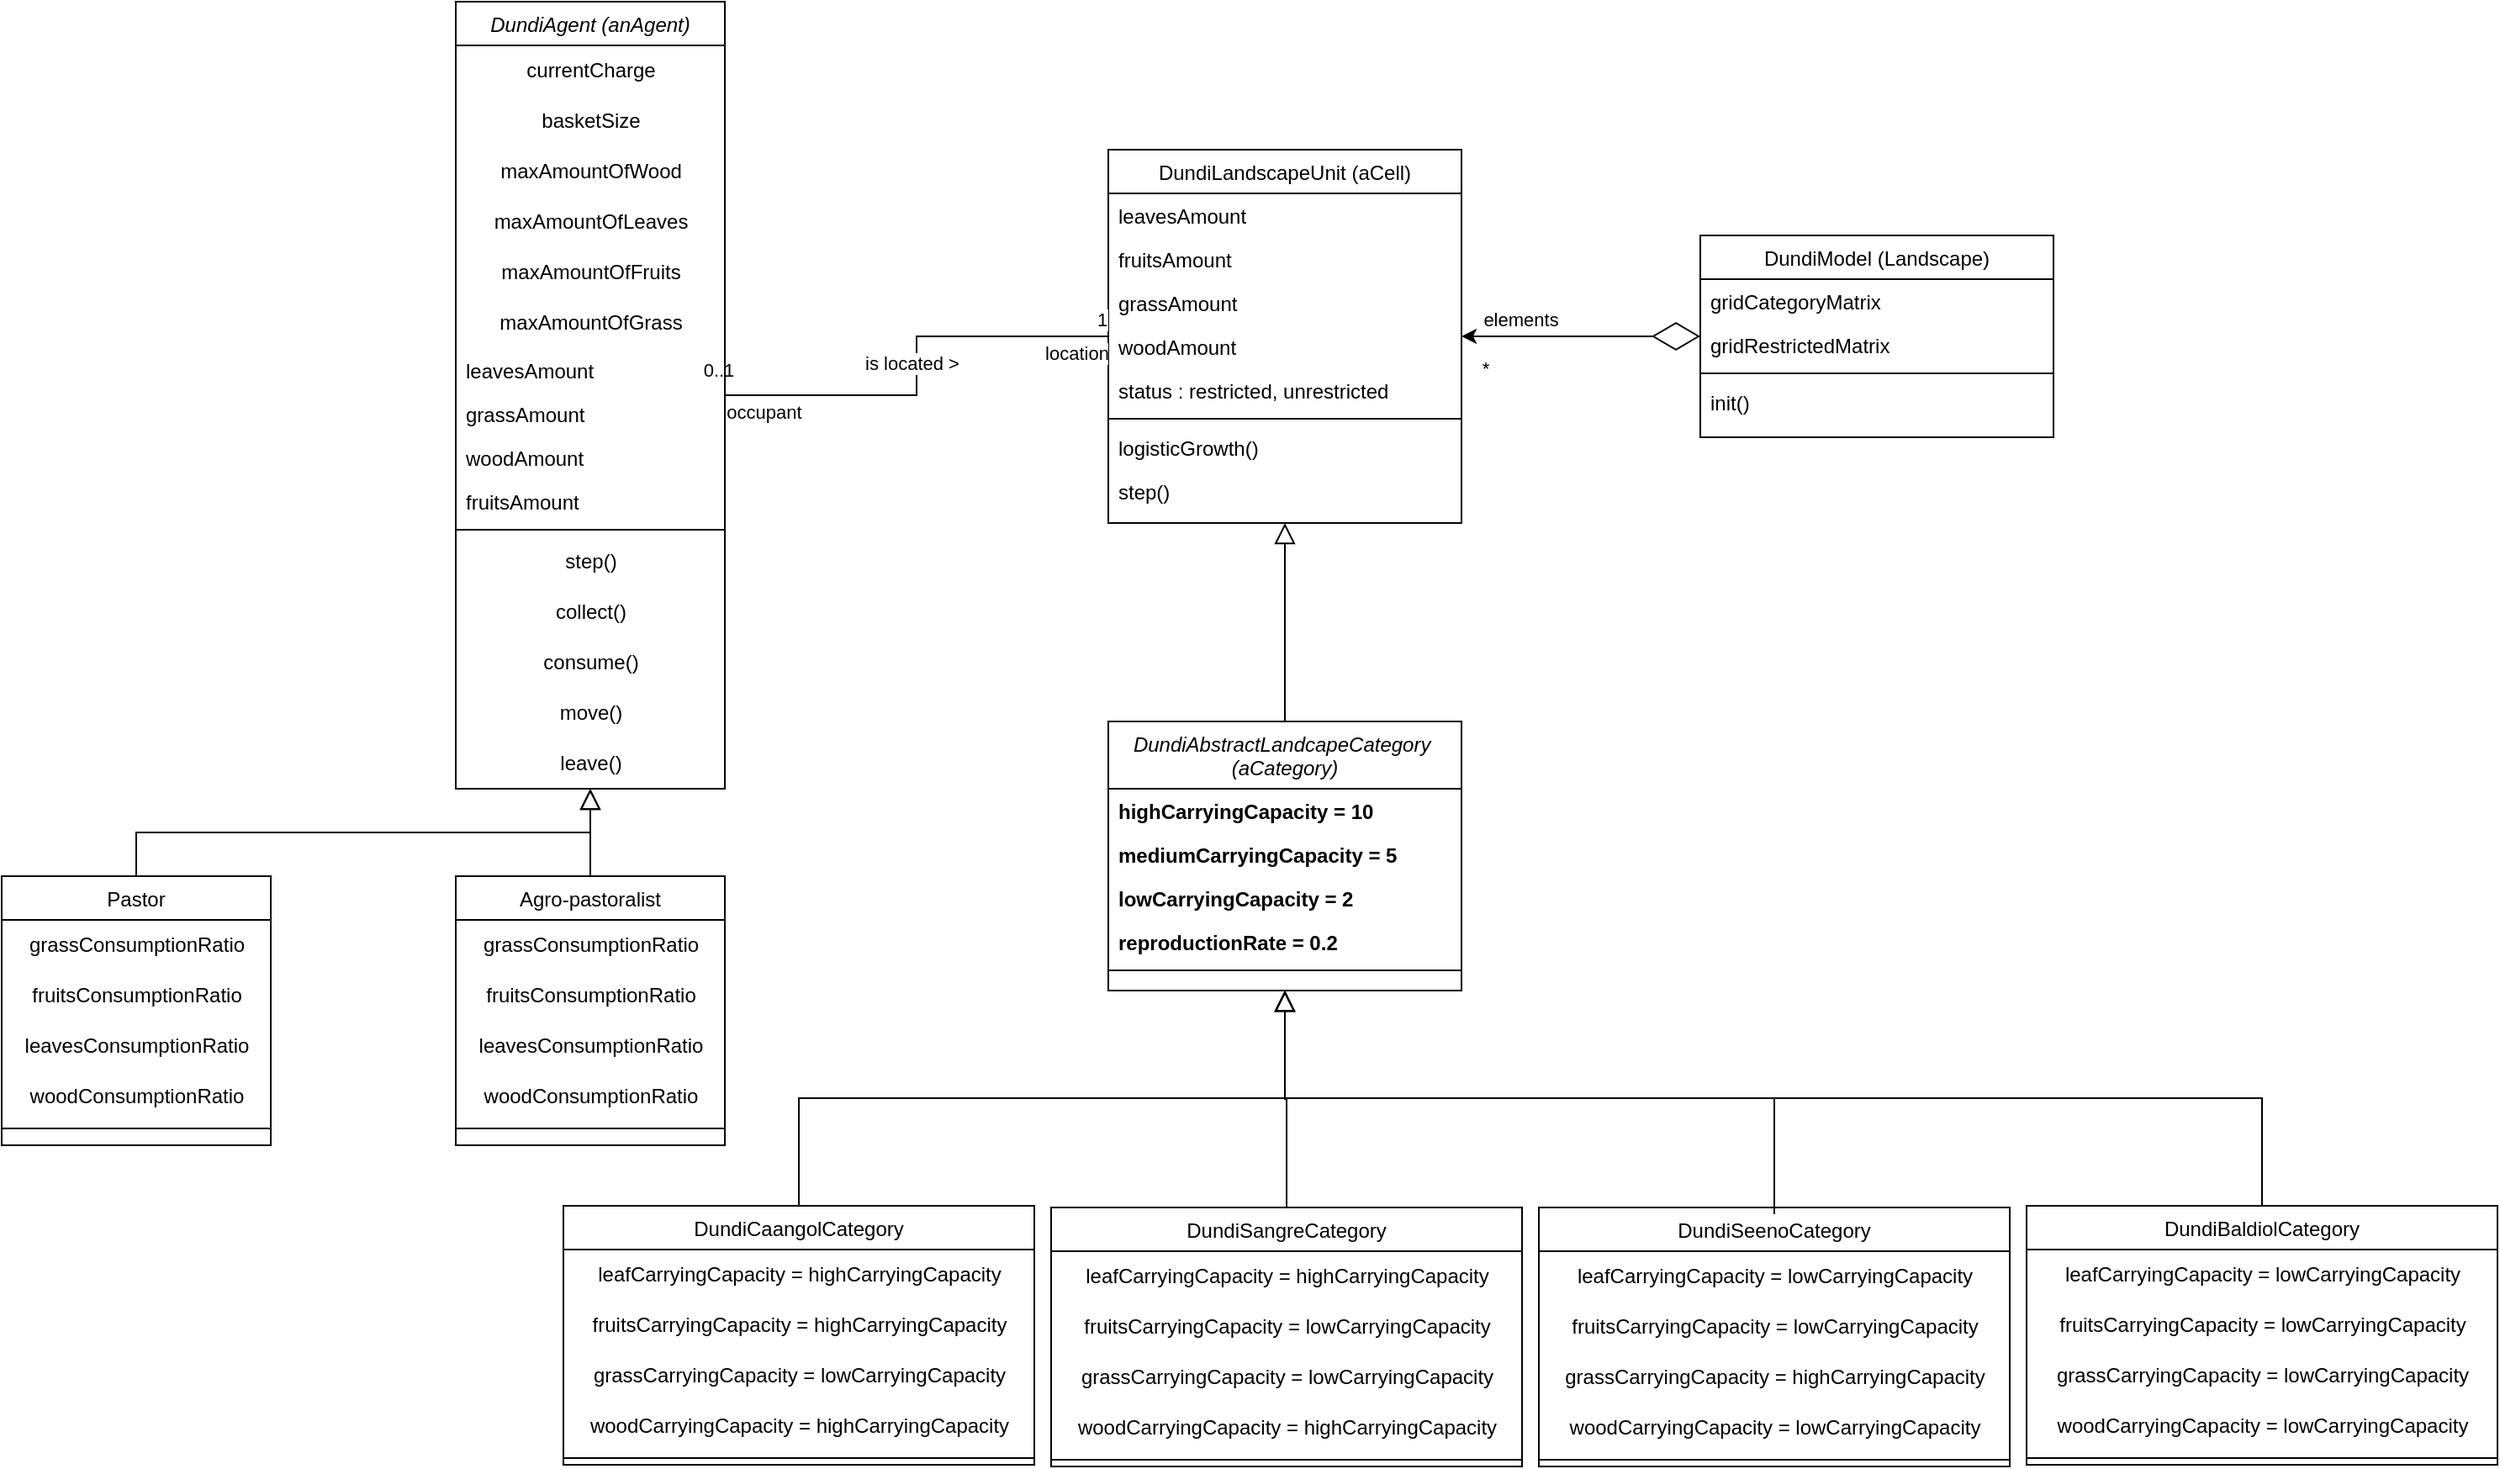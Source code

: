 <mxfile version="24.0.6" type="github" pages="6">
  <diagram id="C5RBs43oDa-KdzZeNtuy" name="Dundi_simplest">
    <mxGraphModel dx="2391" dy="1094" grid="1" gridSize="10" guides="1" tooltips="1" connect="1" arrows="1" fold="1" page="1" pageScale="1" pageWidth="827" pageHeight="1169" math="0" shadow="0">
      <root>
        <mxCell id="WIyWlLk6GJQsqaUBKTNV-0" />
        <mxCell id="WIyWlLk6GJQsqaUBKTNV-1" parent="WIyWlLk6GJQsqaUBKTNV-0" />
        <mxCell id="Gj214TnAQ4UsBlxBKr0H-19" value="Agro-pastoralist" style="swimlane;fontStyle=0;align=center;verticalAlign=top;childLayout=stackLayout;horizontal=1;startSize=26;horizontalStack=0;resizeParent=1;resizeLast=0;collapsible=1;marginBottom=0;rounded=0;shadow=0;strokeWidth=1;" parent="WIyWlLk6GJQsqaUBKTNV-1" vertex="1">
          <mxGeometry x="430" y="550" width="160" height="160" as="geometry">
            <mxRectangle x="130" y="380" width="160" height="26" as="alternateBounds" />
          </mxGeometry>
        </mxCell>
        <mxCell id="t7xW0_Q7et7aiPYMoJ1h-4" value="&lt;div&gt;grassConsumptionRatio&lt;/div&gt;" style="text;html=1;align=center;verticalAlign=middle;resizable=0;points=[];autosize=1;strokeColor=none;fillColor=none;" parent="Gj214TnAQ4UsBlxBKr0H-19" vertex="1">
          <mxGeometry y="26" width="160" height="30" as="geometry" />
        </mxCell>
        <mxCell id="t7xW0_Q7et7aiPYMoJ1h-3" value="&lt;div&gt;fruitsConsumptionRatio&lt;/div&gt;" style="text;html=1;align=center;verticalAlign=middle;resizable=0;points=[];autosize=1;strokeColor=none;fillColor=none;" parent="Gj214TnAQ4UsBlxBKr0H-19" vertex="1">
          <mxGeometry y="56" width="160" height="30" as="geometry" />
        </mxCell>
        <mxCell id="t7xW0_Q7et7aiPYMoJ1h-2" value="&lt;div&gt;leavesConsumptionRatio&lt;/div&gt;" style="text;html=1;align=center;verticalAlign=middle;resizable=0;points=[];autosize=1;strokeColor=none;fillColor=none;" parent="Gj214TnAQ4UsBlxBKr0H-19" vertex="1">
          <mxGeometry y="86" width="160" height="30" as="geometry" />
        </mxCell>
        <mxCell id="t7xW0_Q7et7aiPYMoJ1h-1" value="&lt;div&gt;woodConsumptionRatio&lt;/div&gt;" style="text;html=1;align=center;verticalAlign=middle;resizable=0;points=[];autosize=1;strokeColor=none;fillColor=none;" parent="Gj214TnAQ4UsBlxBKr0H-19" vertex="1">
          <mxGeometry y="116" width="160" height="30" as="geometry" />
        </mxCell>
        <mxCell id="Gj214TnAQ4UsBlxBKr0H-20" value="" style="line;html=1;strokeWidth=1;align=left;verticalAlign=middle;spacingTop=-1;spacingLeft=3;spacingRight=3;rotatable=0;labelPosition=right;points=[];portConstraint=eastwest;" parent="Gj214TnAQ4UsBlxBKr0H-19" vertex="1">
          <mxGeometry y="146" width="160" height="8" as="geometry" />
        </mxCell>
        <mxCell id="Gj214TnAQ4UsBlxBKr0H-22" value="" style="endArrow=block;endSize=10;endFill=0;shadow=0;strokeWidth=1;rounded=0;edgeStyle=elbowEdgeStyle;elbow=vertical;" parent="WIyWlLk6GJQsqaUBKTNV-1" source="Gj214TnAQ4UsBlxBKr0H-19" target="ANupC6sR8dECvoqyih6V-0" edge="1">
          <mxGeometry width="160" relative="1" as="geometry">
            <mxPoint x="70" y="823" as="sourcePoint" />
            <mxPoint x="240" y="930.0" as="targetPoint" />
          </mxGeometry>
        </mxCell>
        <mxCell id="Gj214TnAQ4UsBlxBKr0H-25" value="Pastor" style="swimlane;fontStyle=0;align=center;verticalAlign=top;childLayout=stackLayout;horizontal=1;startSize=26;horizontalStack=0;resizeParent=1;resizeLast=0;collapsible=1;marginBottom=0;rounded=0;shadow=0;strokeWidth=1;" parent="WIyWlLk6GJQsqaUBKTNV-1" vertex="1">
          <mxGeometry x="160" y="550" width="160" height="160" as="geometry">
            <mxRectangle x="340" y="380" width="170" height="26" as="alternateBounds" />
          </mxGeometry>
        </mxCell>
        <mxCell id="t7xW0_Q7et7aiPYMoJ1h-9" value="&lt;div&gt;grassConsumptionRatio&lt;/div&gt;" style="text;html=1;align=center;verticalAlign=middle;resizable=0;points=[];autosize=1;strokeColor=none;fillColor=none;" parent="Gj214TnAQ4UsBlxBKr0H-25" vertex="1">
          <mxGeometry y="26" width="160" height="30" as="geometry" />
        </mxCell>
        <mxCell id="t7xW0_Q7et7aiPYMoJ1h-12" value="&lt;div&gt;fruitsConsumptionRatio&lt;/div&gt;" style="text;html=1;align=center;verticalAlign=middle;resizable=0;points=[];autosize=1;strokeColor=none;fillColor=none;" parent="Gj214TnAQ4UsBlxBKr0H-25" vertex="1">
          <mxGeometry y="56" width="160" height="30" as="geometry" />
        </mxCell>
        <mxCell id="t7xW0_Q7et7aiPYMoJ1h-11" value="&lt;div&gt;leavesConsumptionRatio&lt;/div&gt;" style="text;html=1;align=center;verticalAlign=middle;resizable=0;points=[];autosize=1;strokeColor=none;fillColor=none;" parent="Gj214TnAQ4UsBlxBKr0H-25" vertex="1">
          <mxGeometry y="86" width="160" height="30" as="geometry" />
        </mxCell>
        <mxCell id="t7xW0_Q7et7aiPYMoJ1h-10" value="&lt;div&gt;woodConsumptionRatio&lt;/div&gt;" style="text;html=1;align=center;verticalAlign=middle;resizable=0;points=[];autosize=1;strokeColor=none;fillColor=none;" parent="Gj214TnAQ4UsBlxBKr0H-25" vertex="1">
          <mxGeometry y="116" width="160" height="30" as="geometry" />
        </mxCell>
        <mxCell id="Gj214TnAQ4UsBlxBKr0H-26" value="" style="line;html=1;strokeWidth=1;align=left;verticalAlign=middle;spacingTop=-1;spacingLeft=3;spacingRight=3;rotatable=0;labelPosition=right;points=[];portConstraint=eastwest;" parent="Gj214TnAQ4UsBlxBKr0H-25" vertex="1">
          <mxGeometry y="146" width="160" height="8" as="geometry" />
        </mxCell>
        <mxCell id="Gj214TnAQ4UsBlxBKr0H-30" value="" style="endArrow=block;endSize=10;endFill=0;shadow=0;strokeWidth=1;rounded=0;edgeStyle=elbowEdgeStyle;elbow=vertical;" parent="WIyWlLk6GJQsqaUBKTNV-1" source="Gj214TnAQ4UsBlxBKr0H-25" target="ANupC6sR8dECvoqyih6V-0" edge="1">
          <mxGeometry width="160" relative="1" as="geometry">
            <mxPoint x="80" y="993" as="sourcePoint" />
            <mxPoint x="240" y="930.0" as="targetPoint" />
          </mxGeometry>
        </mxCell>
        <mxCell id="Gj214TnAQ4UsBlxBKr0H-41" value="DundiLandscapeUnit (aCell)" style="swimlane;fontStyle=0;align=center;verticalAlign=top;childLayout=stackLayout;horizontal=1;startSize=26;horizontalStack=0;resizeParent=1;resizeLast=0;collapsible=1;marginBottom=0;rounded=0;shadow=0;strokeWidth=1;" parent="WIyWlLk6GJQsqaUBKTNV-1" vertex="1">
          <mxGeometry x="818" y="118" width="210" height="222" as="geometry">
            <mxRectangle x="1090" y="80" width="160" height="26" as="alternateBounds" />
          </mxGeometry>
        </mxCell>
        <mxCell id="Gj214TnAQ4UsBlxBKr0H-42" value="leavesAmount" style="text;align=left;verticalAlign=top;spacingLeft=4;spacingRight=4;overflow=hidden;rotatable=0;points=[[0,0.5],[1,0.5]];portConstraint=eastwest;" parent="Gj214TnAQ4UsBlxBKr0H-41" vertex="1">
          <mxGeometry y="26" width="210" height="26" as="geometry" />
        </mxCell>
        <mxCell id="Gj214TnAQ4UsBlxBKr0H-43" value="fruitsAmount" style="text;align=left;verticalAlign=top;spacingLeft=4;spacingRight=4;overflow=hidden;rotatable=0;points=[[0,0.5],[1,0.5]];portConstraint=eastwest;" parent="Gj214TnAQ4UsBlxBKr0H-41" vertex="1">
          <mxGeometry y="52" width="210" height="26" as="geometry" />
        </mxCell>
        <mxCell id="Gj214TnAQ4UsBlxBKr0H-44" value="grassAmount" style="text;align=left;verticalAlign=top;spacingLeft=4;spacingRight=4;overflow=hidden;rotatable=0;points=[[0,0.5],[1,0.5]];portConstraint=eastwest;" parent="Gj214TnAQ4UsBlxBKr0H-41" vertex="1">
          <mxGeometry y="78" width="210" height="26" as="geometry" />
        </mxCell>
        <mxCell id="Gj214TnAQ4UsBlxBKr0H-45" value="woodAmount" style="text;align=left;verticalAlign=top;spacingLeft=4;spacingRight=4;overflow=hidden;rotatable=0;points=[[0,0.5],[1,0.5]];portConstraint=eastwest;" parent="Gj214TnAQ4UsBlxBKr0H-41" vertex="1">
          <mxGeometry y="104" width="210" height="26" as="geometry" />
        </mxCell>
        <mxCell id="l1H0PPwfmuMikYld5uvg-0" value="status : restricted, unrestricted" style="text;align=left;verticalAlign=top;spacingLeft=4;spacingRight=4;overflow=hidden;rotatable=0;points=[[0,0.5],[1,0.5]];portConstraint=eastwest;" parent="Gj214TnAQ4UsBlxBKr0H-41" vertex="1">
          <mxGeometry y="130" width="210" height="26" as="geometry" />
        </mxCell>
        <mxCell id="Ol-iKh48AHCXlkBjXMpW-7" value="" style="line;html=1;strokeWidth=1;align=left;verticalAlign=middle;spacingTop=-1;spacingLeft=3;spacingRight=3;rotatable=0;labelPosition=right;points=[];portConstraint=eastwest;" parent="Gj214TnAQ4UsBlxBKr0H-41" vertex="1">
          <mxGeometry y="156" width="210" height="8" as="geometry" />
        </mxCell>
        <mxCell id="Gj214TnAQ4UsBlxBKr0H-48" value="logisticGrowth()" style="text;align=left;verticalAlign=top;spacingLeft=4;spacingRight=4;overflow=hidden;rotatable=0;points=[[0,0.5],[1,0.5]];portConstraint=eastwest;" parent="Gj214TnAQ4UsBlxBKr0H-41" vertex="1">
          <mxGeometry y="164" width="210" height="26" as="geometry" />
        </mxCell>
        <mxCell id="Ol-iKh48AHCXlkBjXMpW-3" value="step()" style="text;align=left;verticalAlign=top;spacingLeft=4;spacingRight=4;overflow=hidden;rotatable=0;points=[[0,0.5],[1,0.5]];portConstraint=eastwest;" parent="Gj214TnAQ4UsBlxBKr0H-41" vertex="1">
          <mxGeometry y="190" width="210" height="26" as="geometry" />
        </mxCell>
        <mxCell id="Gj214TnAQ4UsBlxBKr0H-69" value="DundiCaangolCategory" style="swimlane;fontStyle=0;align=center;verticalAlign=top;childLayout=stackLayout;horizontal=1;startSize=26;horizontalStack=0;resizeParent=1;resizeLast=0;collapsible=1;marginBottom=0;rounded=0;shadow=0;strokeWidth=1;" parent="WIyWlLk6GJQsqaUBKTNV-1" vertex="1">
          <mxGeometry x="494" y="746" width="280" height="154" as="geometry">
            <mxRectangle x="340" y="380" width="170" height="26" as="alternateBounds" />
          </mxGeometry>
        </mxCell>
        <mxCell id="Ol-iKh48AHCXlkBjXMpW-45" value="leafCarryingCapacity = highCarryingCapacity" style="text;html=1;align=center;verticalAlign=middle;resizable=0;points=[];autosize=1;strokeColor=none;fillColor=none;" parent="Gj214TnAQ4UsBlxBKr0H-69" vertex="1">
          <mxGeometry y="26" width="280" height="30" as="geometry" />
        </mxCell>
        <mxCell id="i9LL8DrOErcsUSrVQW3U-0" value="fruitsCarryingCapacity = highCarryingCapacity" style="text;html=1;align=center;verticalAlign=middle;resizable=0;points=[];autosize=1;strokeColor=none;fillColor=none;" parent="Gj214TnAQ4UsBlxBKr0H-69" vertex="1">
          <mxGeometry y="56" width="280" height="30" as="geometry" />
        </mxCell>
        <mxCell id="i9LL8DrOErcsUSrVQW3U-2" value="grassCarryingCapacity = lowCarryingCapacity " style="text;html=1;align=center;verticalAlign=middle;resizable=0;points=[];autosize=1;strokeColor=none;fillColor=none;" parent="Gj214TnAQ4UsBlxBKr0H-69" vertex="1">
          <mxGeometry y="86" width="280" height="30" as="geometry" />
        </mxCell>
        <mxCell id="Ol-iKh48AHCXlkBjXMpW-44" value="woodCarryingCapacity = highCarryingCapacity" style="text;html=1;align=center;verticalAlign=middle;resizable=0;points=[];autosize=1;strokeColor=none;fillColor=none;" parent="Gj214TnAQ4UsBlxBKr0H-69" vertex="1">
          <mxGeometry y="116" width="280" height="30" as="geometry" />
        </mxCell>
        <mxCell id="Gj214TnAQ4UsBlxBKr0H-78" value="" style="line;html=1;strokeWidth=1;align=left;verticalAlign=middle;spacingTop=-1;spacingLeft=3;spacingRight=3;rotatable=0;labelPosition=right;points=[];portConstraint=eastwest;" parent="Gj214TnAQ4UsBlxBKr0H-69" vertex="1">
          <mxGeometry y="146" width="280" height="8" as="geometry" />
        </mxCell>
        <mxCell id="Gj214TnAQ4UsBlxBKr0H-79" value="DundiSangreCategory" style="swimlane;fontStyle=0;align=center;verticalAlign=top;childLayout=stackLayout;horizontal=1;startSize=26;horizontalStack=0;resizeParent=1;resizeLast=0;collapsible=1;marginBottom=0;rounded=0;shadow=0;strokeWidth=1;" parent="WIyWlLk6GJQsqaUBKTNV-1" vertex="1">
          <mxGeometry x="784" y="747" width="280" height="154" as="geometry">
            <mxRectangle x="340" y="380" width="170" height="26" as="alternateBounds" />
          </mxGeometry>
        </mxCell>
        <mxCell id="l1H0PPwfmuMikYld5uvg-5" value="leafCarryingCapacity = highCarryingCapacity" style="text;html=1;align=center;verticalAlign=middle;resizable=0;points=[];autosize=1;strokeColor=none;fillColor=none;" parent="Gj214TnAQ4UsBlxBKr0H-79" vertex="1">
          <mxGeometry y="26" width="280" height="30" as="geometry" />
        </mxCell>
        <mxCell id="l1H0PPwfmuMikYld5uvg-8" value="fruitsCarryingCapacity = lowCarryingCapacity " style="text;html=1;align=center;verticalAlign=middle;resizable=0;points=[];autosize=1;strokeColor=none;fillColor=none;" parent="Gj214TnAQ4UsBlxBKr0H-79" vertex="1">
          <mxGeometry y="56" width="280" height="30" as="geometry" />
        </mxCell>
        <mxCell id="l1H0PPwfmuMikYld5uvg-7" value="grassCarryingCapacity = lowCarryingCapacity " style="text;html=1;align=center;verticalAlign=middle;resizable=0;points=[];autosize=1;strokeColor=none;fillColor=none;" parent="Gj214TnAQ4UsBlxBKr0H-79" vertex="1">
          <mxGeometry y="86" width="280" height="30" as="geometry" />
        </mxCell>
        <mxCell id="l1H0PPwfmuMikYld5uvg-6" value="woodCarryingCapacity = highCarryingCapacity" style="text;html=1;align=center;verticalAlign=middle;resizable=0;points=[];autosize=1;strokeColor=none;fillColor=none;" parent="Gj214TnAQ4UsBlxBKr0H-79" vertex="1">
          <mxGeometry y="116" width="280" height="30" as="geometry" />
        </mxCell>
        <mxCell id="Gj214TnAQ4UsBlxBKr0H-88" value="" style="line;html=1;strokeWidth=1;align=left;verticalAlign=middle;spacingTop=-1;spacingLeft=3;spacingRight=3;rotatable=0;labelPosition=right;points=[];portConstraint=eastwest;" parent="Gj214TnAQ4UsBlxBKr0H-79" vertex="1">
          <mxGeometry y="146" width="280" height="8" as="geometry" />
        </mxCell>
        <mxCell id="Gj214TnAQ4UsBlxBKr0H-89" value="DundiBaldiolCategory" style="swimlane;fontStyle=0;align=center;verticalAlign=top;childLayout=stackLayout;horizontal=1;startSize=26;horizontalStack=0;resizeParent=1;resizeLast=0;collapsible=1;marginBottom=0;rounded=0;shadow=0;strokeWidth=1;" parent="WIyWlLk6GJQsqaUBKTNV-1" vertex="1">
          <mxGeometry x="1364" y="746" width="280" height="154" as="geometry">
            <mxRectangle x="340" y="380" width="170" height="26" as="alternateBounds" />
          </mxGeometry>
        </mxCell>
        <mxCell id="l1H0PPwfmuMikYld5uvg-13" value="leafCarryingCapacity = lowCarryingCapacity " style="text;html=1;align=center;verticalAlign=middle;resizable=0;points=[];autosize=1;strokeColor=none;fillColor=none;" parent="Gj214TnAQ4UsBlxBKr0H-89" vertex="1">
          <mxGeometry y="26" width="280" height="30" as="geometry" />
        </mxCell>
        <mxCell id="l1H0PPwfmuMikYld5uvg-16" value="fruitsCarryingCapacity = lowCarryingCapacity " style="text;html=1;align=center;verticalAlign=middle;resizable=0;points=[];autosize=1;strokeColor=none;fillColor=none;" parent="Gj214TnAQ4UsBlxBKr0H-89" vertex="1">
          <mxGeometry y="56" width="280" height="30" as="geometry" />
        </mxCell>
        <mxCell id="l1H0PPwfmuMikYld5uvg-15" value="grassCarryingCapacity = lowCarryingCapacity " style="text;html=1;align=center;verticalAlign=middle;resizable=0;points=[];autosize=1;strokeColor=none;fillColor=none;" parent="Gj214TnAQ4UsBlxBKr0H-89" vertex="1">
          <mxGeometry y="86" width="280" height="30" as="geometry" />
        </mxCell>
        <mxCell id="l1H0PPwfmuMikYld5uvg-14" value="woodCarryingCapacity = lowCarryingCapacity " style="text;html=1;align=center;verticalAlign=middle;resizable=0;points=[];autosize=1;strokeColor=none;fillColor=none;" parent="Gj214TnAQ4UsBlxBKr0H-89" vertex="1">
          <mxGeometry y="116" width="280" height="30" as="geometry" />
        </mxCell>
        <mxCell id="Gj214TnAQ4UsBlxBKr0H-98" value="" style="line;html=1;strokeWidth=1;align=left;verticalAlign=middle;spacingTop=-1;spacingLeft=3;spacingRight=3;rotatable=0;labelPosition=right;points=[];portConstraint=eastwest;" parent="Gj214TnAQ4UsBlxBKr0H-89" vertex="1">
          <mxGeometry y="146" width="280" height="8" as="geometry" />
        </mxCell>
        <mxCell id="Gj214TnAQ4UsBlxBKr0H-99" value="DundiSeenoCategory" style="swimlane;fontStyle=0;align=center;verticalAlign=top;childLayout=stackLayout;horizontal=1;startSize=26;horizontalStack=0;resizeParent=1;resizeLast=0;collapsible=1;marginBottom=0;rounded=0;shadow=0;strokeWidth=1;" parent="WIyWlLk6GJQsqaUBKTNV-1" vertex="1">
          <mxGeometry x="1074" y="747" width="280" height="154" as="geometry">
            <mxRectangle x="340" y="380" width="170" height="26" as="alternateBounds" />
          </mxGeometry>
        </mxCell>
        <mxCell id="l1H0PPwfmuMikYld5uvg-9" value="leafCarryingCapacity = lowCarryingCapacity " style="text;html=1;align=center;verticalAlign=middle;resizable=0;points=[];autosize=1;strokeColor=none;fillColor=none;" parent="Gj214TnAQ4UsBlxBKr0H-99" vertex="1">
          <mxGeometry y="26" width="280" height="30" as="geometry" />
        </mxCell>
        <mxCell id="l1H0PPwfmuMikYld5uvg-12" value="fruitsCarryingCapacity = lowCarryingCapacity " style="text;html=1;align=center;verticalAlign=middle;resizable=0;points=[];autosize=1;strokeColor=none;fillColor=none;" parent="Gj214TnAQ4UsBlxBKr0H-99" vertex="1">
          <mxGeometry y="56" width="280" height="30" as="geometry" />
        </mxCell>
        <mxCell id="l1H0PPwfmuMikYld5uvg-11" value="grassCarryingCapacity = highCarryingCapacity" style="text;html=1;align=center;verticalAlign=middle;resizable=0;points=[];autosize=1;strokeColor=none;fillColor=none;" parent="Gj214TnAQ4UsBlxBKr0H-99" vertex="1">
          <mxGeometry y="86" width="280" height="30" as="geometry" />
        </mxCell>
        <mxCell id="l1H0PPwfmuMikYld5uvg-10" value="woodCarryingCapacity = lowCarryingCapacity " style="text;html=1;align=center;verticalAlign=middle;resizable=0;points=[];autosize=1;strokeColor=none;fillColor=none;" parent="Gj214TnAQ4UsBlxBKr0H-99" vertex="1">
          <mxGeometry y="116" width="280" height="30" as="geometry" />
        </mxCell>
        <mxCell id="Gj214TnAQ4UsBlxBKr0H-108" value="" style="line;html=1;strokeWidth=1;align=left;verticalAlign=middle;spacingTop=-1;spacingLeft=3;spacingRight=3;rotatable=0;labelPosition=right;points=[];portConstraint=eastwest;" parent="Gj214TnAQ4UsBlxBKr0H-99" vertex="1">
          <mxGeometry y="146" width="280" height="8" as="geometry" />
        </mxCell>
        <mxCell id="Gj214TnAQ4UsBlxBKr0H-109" value="" style="endArrow=block;endSize=10;endFill=0;shadow=0;strokeWidth=1;rounded=0;edgeStyle=elbowEdgeStyle;elbow=vertical;" parent="WIyWlLk6GJQsqaUBKTNV-1" source="Gj214TnAQ4UsBlxBKr0H-89" target="Ol-iKh48AHCXlkBjXMpW-29" edge="1">
          <mxGeometry width="160" relative="1" as="geometry">
            <mxPoint x="1298" y="877" as="sourcePoint" />
            <mxPoint x="1088" y="831" as="targetPoint" />
          </mxGeometry>
        </mxCell>
        <mxCell id="Gj214TnAQ4UsBlxBKr0H-110" value="" style="endArrow=block;endSize=10;endFill=0;shadow=0;strokeWidth=1;rounded=0;edgeStyle=elbowEdgeStyle;elbow=vertical;" parent="WIyWlLk6GJQsqaUBKTNV-1" target="Ol-iKh48AHCXlkBjXMpW-29" edge="1">
          <mxGeometry width="160" relative="1" as="geometry">
            <mxPoint x="1214" y="751" as="sourcePoint" />
            <mxPoint x="923" y="622" as="targetPoint" />
            <Array as="points">
              <mxPoint x="1068" y="682" />
            </Array>
          </mxGeometry>
        </mxCell>
        <mxCell id="Gj214TnAQ4UsBlxBKr0H-111" value="" style="endArrow=block;endSize=10;endFill=0;shadow=0;strokeWidth=1;rounded=0;edgeStyle=elbowEdgeStyle;elbow=vertical;" parent="WIyWlLk6GJQsqaUBKTNV-1" edge="1">
          <mxGeometry width="160" relative="1" as="geometry">
            <mxPoint x="924" y="747" as="sourcePoint" />
            <mxPoint x="923" y="618" as="targetPoint" />
          </mxGeometry>
        </mxCell>
        <mxCell id="Gj214TnAQ4UsBlxBKr0H-112" value="" style="endArrow=block;endSize=10;endFill=0;shadow=0;strokeWidth=1;rounded=0;edgeStyle=elbowEdgeStyle;elbow=vertical;" parent="WIyWlLk6GJQsqaUBKTNV-1" source="Gj214TnAQ4UsBlxBKr0H-69" target="Ol-iKh48AHCXlkBjXMpW-29" edge="1">
          <mxGeometry width="160" relative="1" as="geometry">
            <mxPoint x="1328" y="907" as="sourcePoint" />
            <mxPoint x="1048" y="662" as="targetPoint" />
          </mxGeometry>
        </mxCell>
        <mxCell id="Gj214TnAQ4UsBlxBKr0H-113" style="endArrow=none;html=1;rounded=0;edgeStyle=orthogonalEdgeStyle;" parent="WIyWlLk6GJQsqaUBKTNV-1" source="ANupC6sR8dECvoqyih6V-0" target="Gj214TnAQ4UsBlxBKr0H-41" edge="1">
          <mxGeometry relative="1" as="geometry">
            <mxPoint x="740" y="209.048" as="sourcePoint" />
            <mxPoint x="1210" y="203" as="targetPoint" />
            <Array as="points" />
          </mxGeometry>
        </mxCell>
        <mxCell id="Gj214TnAQ4UsBlxBKr0H-114" value="is located &amp;gt;" style="edgeLabel;html=1;align=center;verticalAlign=middle;resizable=0;points=[];" parent="Gj214TnAQ4UsBlxBKr0H-113" connectable="0" vertex="1">
          <mxGeometry x="0.014" y="3" relative="1" as="geometry">
            <mxPoint as="offset" />
          </mxGeometry>
        </mxCell>
        <mxCell id="Ol-iKh48AHCXlkBjXMpW-26" value="occupant" style="edgeLabel;html=1;align=center;verticalAlign=middle;resizable=0;points=[];" parent="Gj214TnAQ4UsBlxBKr0H-113" vertex="1" connectable="0">
          <mxGeometry x="-0.967" y="-2" relative="1" as="geometry">
            <mxPoint x="18" y="8" as="offset" />
          </mxGeometry>
        </mxCell>
        <mxCell id="Ol-iKh48AHCXlkBjXMpW-27" value="1" style="edgeLabel;html=1;align=center;verticalAlign=middle;resizable=0;points=[];" parent="Gj214TnAQ4UsBlxBKr0H-113" vertex="1" connectable="0">
          <mxGeometry x="0.964" relative="1" as="geometry">
            <mxPoint y="-10" as="offset" />
          </mxGeometry>
        </mxCell>
        <mxCell id="Ol-iKh48AHCXlkBjXMpW-28" value="location" style="edgeLabel;html=1;align=center;verticalAlign=middle;resizable=0;points=[];" parent="Gj214TnAQ4UsBlxBKr0H-113" vertex="1" connectable="0">
          <mxGeometry x="0.948" y="2" relative="1" as="geometry">
            <mxPoint x="-12" y="12" as="offset" />
          </mxGeometry>
        </mxCell>
        <mxCell id="izqmYvhJxlO44jD5QDR7-0" value="0..1" style="edgeLabel;html=1;align=center;verticalAlign=middle;resizable=0;points=[];" parent="Gj214TnAQ4UsBlxBKr0H-113" vertex="1" connectable="0">
          <mxGeometry x="-0.714" relative="1" as="geometry">
            <mxPoint x="-42" y="-15" as="offset" />
          </mxGeometry>
        </mxCell>
        <mxCell id="Ol-iKh48AHCXlkBjXMpW-4" style="edgeStyle=orthogonalEdgeStyle;rounded=0;orthogonalLoop=1;jettySize=auto;html=1;startArrow=diamondThin;startFill=0;sourcePerimeterSpacing=0;startSize=26;" parent="WIyWlLk6GJQsqaUBKTNV-1" source="Ol-iKh48AHCXlkBjXMpW-8" target="Gj214TnAQ4UsBlxBKr0H-41" edge="1">
          <mxGeometry relative="1" as="geometry">
            <mxPoint x="1223" y="267" as="sourcePoint" />
          </mxGeometry>
        </mxCell>
        <mxCell id="Ol-iKh48AHCXlkBjXMpW-20" value="elements" style="edgeLabel;html=1;align=center;verticalAlign=middle;resizable=0;points=[];" parent="Ol-iKh48AHCXlkBjXMpW-4" vertex="1" connectable="0">
          <mxGeometry x="0.599" y="-1" relative="1" as="geometry">
            <mxPoint x="6" y="-9" as="offset" />
          </mxGeometry>
        </mxCell>
        <mxCell id="Ol-iKh48AHCXlkBjXMpW-21" value="*" style="edgeLabel;html=1;align=center;verticalAlign=middle;resizable=0;points=[];" parent="Ol-iKh48AHCXlkBjXMpW-4" vertex="1" connectable="0">
          <mxGeometry x="0.576" y="2" relative="1" as="geometry">
            <mxPoint x="-16" y="17" as="offset" />
          </mxGeometry>
        </mxCell>
        <mxCell id="Ol-iKh48AHCXlkBjXMpW-8" value="DundiModel (Landscape)" style="swimlane;fontStyle=0;align=center;verticalAlign=top;childLayout=stackLayout;horizontal=1;startSize=26;horizontalStack=0;resizeParent=1;resizeLast=0;collapsible=1;marginBottom=0;rounded=0;shadow=0;strokeWidth=1;" parent="WIyWlLk6GJQsqaUBKTNV-1" vertex="1">
          <mxGeometry x="1170" y="169" width="210" height="120" as="geometry">
            <mxRectangle x="1090" y="80" width="160" height="26" as="alternateBounds" />
          </mxGeometry>
        </mxCell>
        <mxCell id="Ol-iKh48AHCXlkBjXMpW-16" value="gridCategoryMatrix" style="text;align=left;verticalAlign=top;spacingLeft=4;spacingRight=4;overflow=hidden;rotatable=0;points=[[0,0.5],[1,0.5]];portConstraint=eastwest;" parent="Ol-iKh48AHCXlkBjXMpW-8" vertex="1">
          <mxGeometry y="26" width="210" height="26" as="geometry" />
        </mxCell>
        <mxCell id="Ol-iKh48AHCXlkBjXMpW-18" value="gridRestrictedMatrix" style="text;align=left;verticalAlign=top;spacingLeft=4;spacingRight=4;overflow=hidden;rotatable=0;points=[[0,0.5],[1,0.5]];portConstraint=eastwest;" parent="Ol-iKh48AHCXlkBjXMpW-8" vertex="1">
          <mxGeometry y="52" width="210" height="26" as="geometry" />
        </mxCell>
        <mxCell id="Ol-iKh48AHCXlkBjXMpW-15" value="" style="line;html=1;strokeWidth=1;align=left;verticalAlign=middle;spacingTop=-1;spacingLeft=3;spacingRight=3;rotatable=0;labelPosition=right;points=[];portConstraint=eastwest;" parent="Ol-iKh48AHCXlkBjXMpW-8" vertex="1">
          <mxGeometry y="78" width="210" height="8" as="geometry" />
        </mxCell>
        <mxCell id="Ol-iKh48AHCXlkBjXMpW-17" value="init()" style="text;align=left;verticalAlign=top;spacingLeft=4;spacingRight=4;overflow=hidden;rotatable=0;points=[[0,0.5],[1,0.5]];portConstraint=eastwest;" parent="Ol-iKh48AHCXlkBjXMpW-8" vertex="1">
          <mxGeometry y="86" width="210" height="26" as="geometry" />
        </mxCell>
        <mxCell id="Ol-iKh48AHCXlkBjXMpW-29" value="DundiAbstractLandcapeCategory &#xa;(aCategory)" style="swimlane;fontStyle=2;align=center;verticalAlign=top;childLayout=stackLayout;horizontal=1;startSize=40;horizontalStack=0;resizeParent=1;resizeLast=0;collapsible=1;marginBottom=0;rounded=0;shadow=0;strokeWidth=1;" parent="WIyWlLk6GJQsqaUBKTNV-1" vertex="1">
          <mxGeometry x="818" y="458" width="210" height="160" as="geometry">
            <mxRectangle x="1090" y="80" width="160" height="26" as="alternateBounds" />
          </mxGeometry>
        </mxCell>
        <mxCell id="Ol-iKh48AHCXlkBjXMpW-30" value="highCarryingCapacity = 10" style="text;align=left;verticalAlign=top;spacingLeft=4;spacingRight=4;overflow=hidden;rotatable=0;points=[[0,0.5],[1,0.5]];portConstraint=eastwest;fontStyle=1" parent="Ol-iKh48AHCXlkBjXMpW-29" vertex="1">
          <mxGeometry y="40" width="210" height="26" as="geometry" />
        </mxCell>
        <mxCell id="Ol-iKh48AHCXlkBjXMpW-39" value="mediumCarryingCapacity = 5" style="text;align=left;verticalAlign=top;spacingLeft=4;spacingRight=4;overflow=hidden;rotatable=0;points=[[0,0.5],[1,0.5]];portConstraint=eastwest;fontStyle=1" parent="Ol-iKh48AHCXlkBjXMpW-29" vertex="1">
          <mxGeometry y="66" width="210" height="26" as="geometry" />
        </mxCell>
        <mxCell id="Ol-iKh48AHCXlkBjXMpW-40" value="lowCarryingCapacity = 2" style="text;align=left;verticalAlign=top;spacingLeft=4;spacingRight=4;overflow=hidden;rotatable=0;points=[[0,0.5],[1,0.5]];portConstraint=eastwest;fontStyle=1" parent="Ol-iKh48AHCXlkBjXMpW-29" vertex="1">
          <mxGeometry y="92" width="210" height="26" as="geometry" />
        </mxCell>
        <mxCell id="Ol-iKh48AHCXlkBjXMpW-34" value="reproductionRate = 0.2" style="text;align=left;verticalAlign=top;spacingLeft=4;spacingRight=4;overflow=hidden;rotatable=0;points=[[0,0.5],[1,0.5]];portConstraint=eastwest;fontStyle=1" parent="Ol-iKh48AHCXlkBjXMpW-29" vertex="1">
          <mxGeometry y="118" width="210" height="26" as="geometry" />
        </mxCell>
        <mxCell id="Ol-iKh48AHCXlkBjXMpW-36" value="" style="line;html=1;strokeWidth=1;align=left;verticalAlign=middle;spacingTop=-1;spacingLeft=3;spacingRight=3;rotatable=0;labelPosition=right;points=[];portConstraint=eastwest;" parent="Ol-iKh48AHCXlkBjXMpW-29" vertex="1">
          <mxGeometry y="144" width="210" height="8" as="geometry" />
        </mxCell>
        <mxCell id="Ol-iKh48AHCXlkBjXMpW-42" value="" style="endArrow=block;endSize=10;endFill=0;shadow=0;strokeWidth=1;rounded=0;edgeStyle=elbowEdgeStyle;elbow=vertical;" parent="WIyWlLk6GJQsqaUBKTNV-1" source="Ol-iKh48AHCXlkBjXMpW-29" target="Gj214TnAQ4UsBlxBKr0H-41" edge="1">
          <mxGeometry width="160" relative="1" as="geometry">
            <mxPoint x="753" y="828" as="sourcePoint" />
            <mxPoint x="933" y="628" as="targetPoint" />
          </mxGeometry>
        </mxCell>
        <mxCell id="ANupC6sR8dECvoqyih6V-0" value="DundiAgent (anAgent)" style="swimlane;fontStyle=2;align=center;verticalAlign=top;childLayout=stackLayout;horizontal=1;startSize=26;horizontalStack=0;resizeParent=1;resizeLast=0;collapsible=1;marginBottom=0;rounded=0;shadow=0;strokeWidth=1;" parent="WIyWlLk6GJQsqaUBKTNV-1" vertex="1">
          <mxGeometry x="430" y="30" width="160" height="468" as="geometry">
            <mxRectangle x="230" y="140" width="160" height="26" as="alternateBounds" />
          </mxGeometry>
        </mxCell>
        <mxCell id="Ehov8_IP-fzTxNutGcZz-3" value="currentCharge" style="text;html=1;align=center;verticalAlign=middle;resizable=0;points=[];autosize=1;strokeColor=none;fillColor=none;" parent="ANupC6sR8dECvoqyih6V-0" vertex="1">
          <mxGeometry y="26" width="160" height="30" as="geometry" />
        </mxCell>
        <mxCell id="Ehov8_IP-fzTxNutGcZz-2" value="basketSize" style="text;html=1;align=center;verticalAlign=middle;resizable=0;points=[];autosize=1;strokeColor=none;fillColor=none;" parent="ANupC6sR8dECvoqyih6V-0" vertex="1">
          <mxGeometry y="56" width="160" height="30" as="geometry" />
        </mxCell>
        <mxCell id="ANupC6sR8dECvoqyih6V-5" value="maxAmountOfWood" style="text;html=1;align=center;verticalAlign=middle;resizable=0;points=[];autosize=1;strokeColor=none;fillColor=none;" parent="ANupC6sR8dECvoqyih6V-0" vertex="1">
          <mxGeometry y="86" width="160" height="30" as="geometry" />
        </mxCell>
        <mxCell id="ANupC6sR8dECvoqyih6V-6" value="maxAmountOfLeaves" style="text;html=1;align=center;verticalAlign=middle;resizable=0;points=[];autosize=1;strokeColor=none;fillColor=none;" parent="ANupC6sR8dECvoqyih6V-0" vertex="1">
          <mxGeometry y="116" width="160" height="30" as="geometry" />
        </mxCell>
        <mxCell id="ANupC6sR8dECvoqyih6V-7" value="maxAmountOfFruits" style="text;html=1;align=center;verticalAlign=middle;resizable=0;points=[];autosize=1;strokeColor=none;fillColor=none;" parent="ANupC6sR8dECvoqyih6V-0" vertex="1">
          <mxGeometry y="146" width="160" height="30" as="geometry" />
        </mxCell>
        <mxCell id="ANupC6sR8dECvoqyih6V-8" value="maxAmountOfGrass" style="text;html=1;align=center;verticalAlign=middle;resizable=0;points=[];autosize=1;strokeColor=none;fillColor=none;" parent="ANupC6sR8dECvoqyih6V-0" vertex="1">
          <mxGeometry y="176" width="160" height="30" as="geometry" />
        </mxCell>
        <mxCell id="ANupC6sR8dECvoqyih6V-1" value="leavesAmount" style="text;align=left;verticalAlign=top;spacingLeft=4;spacingRight=4;overflow=hidden;rotatable=0;points=[[0,0.5],[1,0.5]];portConstraint=eastwest;" parent="ANupC6sR8dECvoqyih6V-0" vertex="1">
          <mxGeometry y="206" width="160" height="26" as="geometry" />
        </mxCell>
        <mxCell id="ANupC6sR8dECvoqyih6V-3" value="grassAmount" style="text;align=left;verticalAlign=top;spacingLeft=4;spacingRight=4;overflow=hidden;rotatable=0;points=[[0,0.5],[1,0.5]];portConstraint=eastwest;" parent="ANupC6sR8dECvoqyih6V-0" vertex="1">
          <mxGeometry y="232" width="160" height="26" as="geometry" />
        </mxCell>
        <mxCell id="ANupC6sR8dECvoqyih6V-2" value="woodAmount" style="text;align=left;verticalAlign=top;spacingLeft=4;spacingRight=4;overflow=hidden;rotatable=0;points=[[0,0.5],[1,0.5]];portConstraint=eastwest;" parent="ANupC6sR8dECvoqyih6V-0" vertex="1">
          <mxGeometry y="258" width="160" height="26" as="geometry" />
        </mxCell>
        <mxCell id="ANupC6sR8dECvoqyih6V-4" value="fruitsAmount" style="text;align=left;verticalAlign=top;spacingLeft=4;spacingRight=4;overflow=hidden;rotatable=0;points=[[0,0.5],[1,0.5]];portConstraint=eastwest;" parent="ANupC6sR8dECvoqyih6V-0" vertex="1">
          <mxGeometry y="284" width="160" height="26" as="geometry" />
        </mxCell>
        <mxCell id="ANupC6sR8dECvoqyih6V-9" value="" style="line;html=1;strokeWidth=1;align=left;verticalAlign=middle;spacingTop=-1;spacingLeft=3;spacingRight=3;rotatable=0;labelPosition=right;points=[];portConstraint=eastwest;" parent="ANupC6sR8dECvoqyih6V-0" vertex="1">
          <mxGeometry y="310" width="160" height="8" as="geometry" />
        </mxCell>
        <mxCell id="ANupC6sR8dECvoqyih6V-10" value="step()" style="text;html=1;align=center;verticalAlign=middle;resizable=0;points=[];autosize=1;strokeColor=none;fillColor=none;" parent="ANupC6sR8dECvoqyih6V-0" vertex="1">
          <mxGeometry y="318" width="160" height="30" as="geometry" />
        </mxCell>
        <mxCell id="ANupC6sR8dECvoqyih6V-11" value="&lt;div&gt;collect()&lt;/div&gt;" style="text;html=1;align=center;verticalAlign=middle;resizable=0;points=[];autosize=1;strokeColor=none;fillColor=none;" parent="ANupC6sR8dECvoqyih6V-0" vertex="1">
          <mxGeometry y="348" width="160" height="30" as="geometry" />
        </mxCell>
        <mxCell id="ANupC6sR8dECvoqyih6V-12" value="&lt;div&gt;consume()&lt;/div&gt;" style="text;html=1;align=center;verticalAlign=middle;resizable=0;points=[];autosize=1;strokeColor=none;fillColor=none;" parent="ANupC6sR8dECvoqyih6V-0" vertex="1">
          <mxGeometry y="378" width="160" height="30" as="geometry" />
        </mxCell>
        <mxCell id="ANupC6sR8dECvoqyih6V-14" value="&lt;div&gt;move()&lt;/div&gt;" style="text;html=1;align=center;verticalAlign=middle;resizable=0;points=[];autosize=1;strokeColor=none;fillColor=none;" parent="ANupC6sR8dECvoqyih6V-0" vertex="1">
          <mxGeometry y="408" width="160" height="30" as="geometry" />
        </mxCell>
        <mxCell id="Ehov8_IP-fzTxNutGcZz-0" value="&lt;div&gt;leave()&lt;/div&gt;" style="text;html=1;align=center;verticalAlign=middle;resizable=0;points=[];autosize=1;strokeColor=none;fillColor=none;" parent="ANupC6sR8dECvoqyih6V-0" vertex="1">
          <mxGeometry y="438" width="160" height="30" as="geometry" />
        </mxCell>
      </root>
    </mxGraphModel>
  </diagram>
  <diagram name="Dundi-iteration1" id="uKSXFZN_4vbbgqoTu4pe">
    <mxGraphModel dx="1969" dy="901" grid="1" gridSize="10" guides="1" tooltips="1" connect="1" arrows="1" fold="1" page="1" pageScale="1" pageWidth="827" pageHeight="1169" math="0" shadow="0">
      <root>
        <mxCell id="DfuE95c9C4esKyed2T_T-0" />
        <mxCell id="DfuE95c9C4esKyed2T_T-1" parent="DfuE95c9C4esKyed2T_T-0" />
        <mxCell id="DfuE95c9C4esKyed2T_T-2" value="DundiAgent" style="swimlane;fontStyle=2;align=center;verticalAlign=top;childLayout=stackLayout;horizontal=1;startSize=26;horizontalStack=0;resizeParent=1;resizeLast=0;collapsible=1;marginBottom=0;rounded=0;shadow=0;strokeWidth=1;" parent="DfuE95c9C4esKyed2T_T-1" vertex="1">
          <mxGeometry x="130" y="47" width="160" height="403" as="geometry">
            <mxRectangle x="230" y="140" width="160" height="26" as="alternateBounds" />
          </mxGeometry>
        </mxCell>
        <mxCell id="DfuE95c9C4esKyed2T_T-3" value="amountOfWood" style="text;html=1;align=center;verticalAlign=middle;resizable=0;points=[];autosize=1;strokeColor=none;fillColor=none;" parent="DfuE95c9C4esKyed2T_T-2" vertex="1">
          <mxGeometry y="26" width="160" height="30" as="geometry" />
        </mxCell>
        <mxCell id="DfuE95c9C4esKyed2T_T-4" value="amountOfLeaves" style="text;html=1;align=center;verticalAlign=middle;resizable=0;points=[];autosize=1;strokeColor=none;fillColor=none;" parent="DfuE95c9C4esKyed2T_T-2" vertex="1">
          <mxGeometry y="56" width="160" height="30" as="geometry" />
        </mxCell>
        <mxCell id="DfuE95c9C4esKyed2T_T-5" value="amountOfFruits" style="text;html=1;align=center;verticalAlign=middle;resizable=0;points=[];autosize=1;strokeColor=none;fillColor=none;" parent="DfuE95c9C4esKyed2T_T-2" vertex="1">
          <mxGeometry y="86" width="160" height="30" as="geometry" />
        </mxCell>
        <mxCell id="DfuE95c9C4esKyed2T_T-6" value="amountOfGrass" style="text;html=1;align=center;verticalAlign=middle;resizable=0;points=[];autosize=1;strokeColor=none;fillColor=none;" parent="DfuE95c9C4esKyed2T_T-2" vertex="1">
          <mxGeometry y="116" width="160" height="30" as="geometry" />
        </mxCell>
        <mxCell id="DfuE95c9C4esKyed2T_T-7" value="maxAmountOfWood" style="text;html=1;align=center;verticalAlign=middle;resizable=0;points=[];autosize=1;strokeColor=none;fillColor=none;" parent="DfuE95c9C4esKyed2T_T-2" vertex="1">
          <mxGeometry y="146" width="160" height="30" as="geometry" />
        </mxCell>
        <mxCell id="DfuE95c9C4esKyed2T_T-8" value="maxAmountOfLeaves" style="text;html=1;align=center;verticalAlign=middle;resizable=0;points=[];autosize=1;strokeColor=none;fillColor=none;" parent="DfuE95c9C4esKyed2T_T-2" vertex="1">
          <mxGeometry y="176" width="160" height="30" as="geometry" />
        </mxCell>
        <mxCell id="DfuE95c9C4esKyed2T_T-9" value="maxAmountOfFruits" style="text;html=1;align=center;verticalAlign=middle;resizable=0;points=[];autosize=1;strokeColor=none;fillColor=none;" parent="DfuE95c9C4esKyed2T_T-2" vertex="1">
          <mxGeometry y="206" width="160" height="30" as="geometry" />
        </mxCell>
        <mxCell id="DfuE95c9C4esKyed2T_T-10" value="maxAmountOfGrass" style="text;html=1;align=center;verticalAlign=middle;resizable=0;points=[];autosize=1;strokeColor=none;fillColor=none;" parent="DfuE95c9C4esKyed2T_T-2" vertex="1">
          <mxGeometry y="236" width="160" height="30" as="geometry" />
        </mxCell>
        <mxCell id="DfuE95c9C4esKyed2T_T-11" value="" style="line;html=1;strokeWidth=1;align=left;verticalAlign=middle;spacingTop=-1;spacingLeft=3;spacingRight=3;rotatable=0;labelPosition=right;points=[];portConstraint=eastwest;" parent="DfuE95c9C4esKyed2T_T-2" vertex="1">
          <mxGeometry y="266" width="160" height="8" as="geometry" />
        </mxCell>
        <mxCell id="1uvzG5xNSuxUUcUedD_c-1" value="&lt;div&gt;collect()&lt;/div&gt;" style="text;html=1;align=center;verticalAlign=middle;resizable=0;points=[];autosize=1;strokeColor=none;fillColor=none;" parent="DfuE95c9C4esKyed2T_T-2" vertex="1">
          <mxGeometry y="274" width="160" height="30" as="geometry" />
        </mxCell>
        <mxCell id="1uvzG5xNSuxUUcUedD_c-4" value="&lt;div&gt;leave()&lt;/div&gt;" style="text;html=1;align=center;verticalAlign=middle;resizable=0;points=[];autosize=1;strokeColor=none;fillColor=none;" parent="DfuE95c9C4esKyed2T_T-2" vertex="1">
          <mxGeometry y="304" width="160" height="30" as="geometry" />
        </mxCell>
        <mxCell id="1uvzG5xNSuxUUcUedD_c-3" value="&lt;div&gt;move()&lt;/div&gt;" style="text;html=1;align=center;verticalAlign=middle;resizable=0;points=[];autosize=1;strokeColor=none;fillColor=none;" parent="DfuE95c9C4esKyed2T_T-2" vertex="1">
          <mxGeometry y="334" width="160" height="30" as="geometry" />
        </mxCell>
        <mxCell id="1uvzG5xNSuxUUcUedD_c-2" value="&lt;div&gt;consume()&lt;/div&gt;" style="text;html=1;align=center;verticalAlign=middle;resizable=0;points=[];autosize=1;strokeColor=none;fillColor=none;" parent="DfuE95c9C4esKyed2T_T-2" vertex="1">
          <mxGeometry y="364" width="160" height="30" as="geometry" />
        </mxCell>
        <mxCell id="DfuE95c9C4esKyed2T_T-33" value="Camp" style="swimlane;fontStyle=0;align=center;verticalAlign=top;childLayout=stackLayout;horizontal=1;startSize=26;horizontalStack=0;resizeParent=1;resizeLast=0;collapsible=1;marginBottom=0;rounded=0;shadow=0;strokeWidth=1;" parent="DfuE95c9C4esKyed2T_T-1" vertex="1">
          <mxGeometry x="740" y="148" width="160" height="92" as="geometry">
            <mxRectangle x="550" y="140" width="160" height="26" as="alternateBounds" />
          </mxGeometry>
        </mxCell>
        <mxCell id="DfuE95c9C4esKyed2T_T-34" value="numberOfAgents" style="text;align=center;verticalAlign=top;spacingLeft=4;spacingRight=4;overflow=hidden;rotatable=0;points=[[0,0.5],[1,0.5]];portConstraint=eastwest;" parent="DfuE95c9C4esKyed2T_T-33" vertex="1">
          <mxGeometry y="26" width="160" height="26" as="geometry" />
        </mxCell>
        <mxCell id="DfuE95c9C4esKyed2T_T-35" value="" style="line;html=1;strokeWidth=1;align=left;verticalAlign=middle;spacingTop=-1;spacingLeft=3;spacingRight=3;rotatable=0;labelPosition=right;points=[];portConstraint=eastwest;" parent="DfuE95c9C4esKyed2T_T-33" vertex="1">
          <mxGeometry y="52" width="160" height="10" as="geometry" />
        </mxCell>
        <mxCell id="DfuE95c9C4esKyed2T_T-36" value="&lt;div&gt;consumeWood()&lt;/div&gt;" style="text;html=1;align=center;verticalAlign=middle;resizable=0;points=[];autosize=1;strokeColor=none;fillColor=none;" parent="DfuE95c9C4esKyed2T_T-33" vertex="1">
          <mxGeometry y="62" width="160" height="30" as="geometry" />
        </mxCell>
        <mxCell id="DfuE95c9C4esKyed2T_T-37" value="" style="endArrow=none;html=1;rounded=0;edgeStyle=orthogonalEdgeStyle;" parent="DfuE95c9C4esKyed2T_T-1" source="DfuE95c9C4esKyed2T_T-2" target="DfuE95c9C4esKyed2T_T-33" edge="1">
          <mxGeometry x="0.5" y="41" relative="1" as="geometry">
            <mxPoint x="300" y="332" as="sourcePoint" />
            <mxPoint x="500" y="220" as="targetPoint" />
            <mxPoint x="-40" y="32" as="offset" />
            <Array as="points">
              <mxPoint x="620" y="180" />
              <mxPoint x="620" y="180" />
            </Array>
          </mxGeometry>
        </mxCell>
        <mxCell id="DfuE95c9C4esKyed2T_T-40" value="lives at &amp;gt;" style="text;html=1;resizable=0;points=[];;align=center;verticalAlign=middle;labelBackgroundColor=none;rounded=0;shadow=0;strokeWidth=1;fontSize=12;" parent="DfuE95c9C4esKyed2T_T-37" connectable="0" vertex="1">
          <mxGeometry x="0.5" y="49" relative="1" as="geometry">
            <mxPoint x="-38" y="40" as="offset" />
          </mxGeometry>
        </mxCell>
        <mxCell id="qe7eDDvN6EUOT1aLjs5a-8" value="1...n" style="edgeLabel;html=1;align=center;verticalAlign=middle;resizable=0;points=[];" parent="DfuE95c9C4esKyed2T_T-37" vertex="1" connectable="0">
          <mxGeometry x="-0.942" y="2" relative="1" as="geometry">
            <mxPoint as="offset" />
          </mxGeometry>
        </mxCell>
        <mxCell id="qe7eDDvN6EUOT1aLjs5a-9" value="1" style="edgeLabel;html=1;align=center;verticalAlign=middle;resizable=0;points=[];" parent="DfuE95c9C4esKyed2T_T-37" vertex="1" connectable="0">
          <mxGeometry x="0.916" relative="1" as="geometry">
            <mxPoint as="offset" />
          </mxGeometry>
        </mxCell>
        <mxCell id="DfuE95c9C4esKyed2T_T-41" value="Status" style="swimlane;fontStyle=0;align=center;verticalAlign=top;childLayout=stackLayout;horizontal=1;startSize=26;horizontalStack=0;resizeParent=1;resizeLast=0;collapsible=1;marginBottom=0;rounded=0;shadow=0;strokeWidth=1;" parent="DfuE95c9C4esKyed2T_T-1" vertex="1">
          <mxGeometry x="395" y="920" width="160" height="70" as="geometry">
            <mxRectangle x="340" y="380" width="170" height="26" as="alternateBounds" />
          </mxGeometry>
        </mxCell>
        <mxCell id="DfuE95c9C4esKyed2T_T-42" value="" style="line;html=1;strokeWidth=1;align=left;verticalAlign=middle;spacingTop=-1;spacingLeft=3;spacingRight=3;rotatable=0;labelPosition=right;points=[];portConstraint=eastwest;" parent="DfuE95c9C4esKyed2T_T-41" vertex="1">
          <mxGeometry y="26" width="160" height="8" as="geometry" />
        </mxCell>
        <mxCell id="DfuE95c9C4esKyed2T_T-60" style="endArrow=none;html=1;rounded=0;edgeStyle=orthogonalEdgeStyle;" parent="DfuE95c9C4esKyed2T_T-1" source="DfuE95c9C4esKyed2T_T-33" target="9Js_GM-H3zmMCq_34UCM-0" edge="1">
          <mxGeometry relative="1" as="geometry">
            <mxPoint x="730" y="199.048" as="sourcePoint" />
            <Array as="points">
              <mxPoint x="1000" y="193" />
              <mxPoint x="1000" y="380" />
            </Array>
            <mxPoint x="1210" y="437" as="targetPoint" />
          </mxGeometry>
        </mxCell>
        <mxCell id="DfuE95c9C4esKyed2T_T-61" value="is located &amp;gt;" style="edgeLabel;html=1;align=center;verticalAlign=middle;resizable=0;points=[];" parent="DfuE95c9C4esKyed2T_T-60" connectable="0" vertex="1">
          <mxGeometry x="0.014" y="3" relative="1" as="geometry">
            <mxPoint as="offset" />
          </mxGeometry>
        </mxCell>
        <mxCell id="qe7eDDvN6EUOT1aLjs5a-10" value="0..n" style="edgeLabel;html=1;align=center;verticalAlign=middle;resizable=0;points=[];" parent="DfuE95c9C4esKyed2T_T-60" vertex="1" connectable="0">
          <mxGeometry x="-0.953" relative="1" as="geometry">
            <mxPoint as="offset" />
          </mxGeometry>
        </mxCell>
        <mxCell id="9Js_GM-H3zmMCq_34UCM-53" value="1" style="edgeLabel;html=1;align=center;verticalAlign=middle;resizable=0;points=[];" parent="DfuE95c9C4esKyed2T_T-60" vertex="1" connectable="0">
          <mxGeometry x="0.958" y="-4" relative="1" as="geometry">
            <mxPoint as="offset" />
          </mxGeometry>
        </mxCell>
        <mxCell id="DfuE95c9C4esKyed2T_T-115" style="endArrow=none;html=1;rounded=0;edgeStyle=orthogonalEdgeStyle;" parent="DfuE95c9C4esKyed2T_T-1" source="DfuE95c9C4esKyed2T_T-2" target="9Js_GM-H3zmMCq_34UCM-0" edge="1">
          <mxGeometry relative="1" as="geometry">
            <mxPoint x="740" y="209.048" as="sourcePoint" />
            <mxPoint x="1290" y="300" as="targetPoint" />
            <Array as="points">
              <mxPoint x="1280" y="110" />
              <mxPoint x="1280" y="331" />
            </Array>
          </mxGeometry>
        </mxCell>
        <mxCell id="DfuE95c9C4esKyed2T_T-116" value="is located &amp;gt;" style="edgeLabel;html=1;align=center;verticalAlign=middle;resizable=0;points=[];" parent="DfuE95c9C4esKyed2T_T-115" connectable="0" vertex="1">
          <mxGeometry x="0.014" y="3" relative="1" as="geometry">
            <mxPoint as="offset" />
          </mxGeometry>
        </mxCell>
        <mxCell id="9Js_GM-H3zmMCq_34UCM-55" value="0..2" style="edgeLabel;html=1;align=center;verticalAlign=middle;resizable=0;points=[];" parent="DfuE95c9C4esKyed2T_T-115" vertex="1" connectable="0">
          <mxGeometry x="-0.961" relative="1" as="geometry">
            <mxPoint as="offset" />
          </mxGeometry>
        </mxCell>
        <mxCell id="9Js_GM-H3zmMCq_34UCM-56" value="1" style="edgeLabel;html=1;align=center;verticalAlign=middle;resizable=0;points=[];" parent="DfuE95c9C4esKyed2T_T-115" vertex="1" connectable="0">
          <mxGeometry x="0.98" y="-3" relative="1" as="geometry">
            <mxPoint as="offset" />
          </mxGeometry>
        </mxCell>
        <mxCell id="DfuE95c9C4esKyed2T_T-117" value="Transhumant" style="swimlane;fontStyle=0;align=center;verticalAlign=top;childLayout=stackLayout;horizontal=1;startSize=26;horizontalStack=0;resizeParent=1;resizeLast=0;collapsible=1;marginBottom=0;rounded=0;shadow=0;strokeWidth=1;" parent="DfuE95c9C4esKyed2T_T-1" vertex="1">
          <mxGeometry x="320" y="1040" width="160" height="50" as="geometry">
            <mxRectangle x="340" y="380" width="170" height="26" as="alternateBounds" />
          </mxGeometry>
        </mxCell>
        <mxCell id="DfuE95c9C4esKyed2T_T-118" value="" style="line;html=1;strokeWidth=1;align=left;verticalAlign=middle;spacingTop=-1;spacingLeft=3;spacingRight=3;rotatable=0;labelPosition=right;points=[];portConstraint=eastwest;" parent="DfuE95c9C4esKyed2T_T-117" vertex="1">
          <mxGeometry y="26" width="160" height="8" as="geometry" />
        </mxCell>
        <mxCell id="DfuE95c9C4esKyed2T_T-119" value="Settled" style="swimlane;fontStyle=0;align=center;verticalAlign=top;childLayout=stackLayout;horizontal=1;startSize=26;horizontalStack=0;resizeParent=1;resizeLast=0;collapsible=1;marginBottom=0;rounded=0;shadow=0;strokeWidth=1;" parent="DfuE95c9C4esKyed2T_T-1" vertex="1">
          <mxGeometry x="614" y="1040" width="160" height="50" as="geometry">
            <mxRectangle x="340" y="380" width="170" height="26" as="alternateBounds" />
          </mxGeometry>
        </mxCell>
        <mxCell id="DfuE95c9C4esKyed2T_T-120" value="" style="line;html=1;strokeWidth=1;align=left;verticalAlign=middle;spacingTop=-1;spacingLeft=3;spacingRight=3;rotatable=0;labelPosition=right;points=[];portConstraint=eastwest;" parent="DfuE95c9C4esKyed2T_T-119" vertex="1">
          <mxGeometry y="26" width="160" height="8" as="geometry" />
        </mxCell>
        <mxCell id="DfuE95c9C4esKyed2T_T-121" value="" style="endArrow=block;endSize=10;endFill=0;shadow=0;strokeWidth=1;rounded=0;edgeStyle=elbowEdgeStyle;elbow=vertical;" parent="DfuE95c9C4esKyed2T_T-1" source="DfuE95c9C4esKyed2T_T-117" target="DfuE95c9C4esKyed2T_T-41" edge="1">
          <mxGeometry width="160" relative="1" as="geometry">
            <mxPoint x="750" y="735" as="sourcePoint" />
            <mxPoint x="1025" y="490" as="targetPoint" />
          </mxGeometry>
        </mxCell>
        <mxCell id="DfuE95c9C4esKyed2T_T-122" value="" style="endArrow=block;endSize=10;endFill=0;shadow=0;strokeWidth=1;rounded=0;edgeStyle=elbowEdgeStyle;elbow=vertical;" parent="DfuE95c9C4esKyed2T_T-1" source="DfuE95c9C4esKyed2T_T-119" target="DfuE95c9C4esKyed2T_T-41" edge="1">
          <mxGeometry width="160" relative="1" as="geometry">
            <mxPoint x="430" y="1070" as="sourcePoint" />
            <mxPoint x="525" y="1015" as="targetPoint" />
          </mxGeometry>
        </mxCell>
        <mxCell id="MFXwetljjVd1RE2dvKSX-0" value="DundiPerson (anAgent)" style="swimlane;fontStyle=2;align=center;verticalAlign=top;childLayout=stackLayout;horizontal=1;startSize=26;horizontalStack=0;resizeParent=1;resizeLast=0;collapsible=1;marginBottom=0;rounded=0;shadow=0;strokeWidth=1;" parent="DfuE95c9C4esKyed2T_T-1" vertex="1">
          <mxGeometry x="130" y="585" width="160" height="420" as="geometry">
            <mxRectangle x="230" y="140" width="160" height="26" as="alternateBounds" />
          </mxGeometry>
        </mxCell>
        <mxCell id="MFXwetljjVd1RE2dvKSX-1" value="leavesAmount" style="text;align=left;verticalAlign=top;spacingLeft=4;spacingRight=4;overflow=hidden;rotatable=0;points=[[0,0.5],[1,0.5]];portConstraint=eastwest;" parent="MFXwetljjVd1RE2dvKSX-0" vertex="1">
          <mxGeometry y="26" width="160" height="26" as="geometry" />
        </mxCell>
        <mxCell id="MFXwetljjVd1RE2dvKSX-2" value="woodAmount" style="text;align=left;verticalAlign=top;spacingLeft=4;spacingRight=4;overflow=hidden;rotatable=0;points=[[0,0.5],[1,0.5]];portConstraint=eastwest;" parent="MFXwetljjVd1RE2dvKSX-0" vertex="1">
          <mxGeometry y="52" width="160" height="26" as="geometry" />
        </mxCell>
        <mxCell id="MFXwetljjVd1RE2dvKSX-3" value="grassAmount" style="text;align=left;verticalAlign=top;spacingLeft=4;spacingRight=4;overflow=hidden;rotatable=0;points=[[0,0.5],[1,0.5]];portConstraint=eastwest;" parent="MFXwetljjVd1RE2dvKSX-0" vertex="1">
          <mxGeometry y="78" width="160" height="26" as="geometry" />
        </mxCell>
        <mxCell id="MFXwetljjVd1RE2dvKSX-4" value="fruitsAmount" style="text;align=left;verticalAlign=top;spacingLeft=4;spacingRight=4;overflow=hidden;rotatable=0;points=[[0,0.5],[1,0.5]];portConstraint=eastwest;" parent="MFXwetljjVd1RE2dvKSX-0" vertex="1">
          <mxGeometry y="104" width="160" height="26" as="geometry" />
        </mxCell>
        <mxCell id="MFXwetljjVd1RE2dvKSX-5" value="maxAmountOfWood" style="text;html=1;align=center;verticalAlign=middle;resizable=0;points=[];autosize=1;strokeColor=none;fillColor=none;" parent="MFXwetljjVd1RE2dvKSX-0" vertex="1">
          <mxGeometry y="130" width="160" height="30" as="geometry" />
        </mxCell>
        <mxCell id="MFXwetljjVd1RE2dvKSX-6" value="maxAmountOfLeaves" style="text;html=1;align=center;verticalAlign=middle;resizable=0;points=[];autosize=1;strokeColor=none;fillColor=none;" parent="MFXwetljjVd1RE2dvKSX-0" vertex="1">
          <mxGeometry y="160" width="160" height="30" as="geometry" />
        </mxCell>
        <mxCell id="MFXwetljjVd1RE2dvKSX-7" value="maxAmountOfFruits" style="text;html=1;align=center;verticalAlign=middle;resizable=0;points=[];autosize=1;strokeColor=none;fillColor=none;" parent="MFXwetljjVd1RE2dvKSX-0" vertex="1">
          <mxGeometry y="190" width="160" height="30" as="geometry" />
        </mxCell>
        <mxCell id="MFXwetljjVd1RE2dvKSX-8" value="maxAmountOfGrass" style="text;html=1;align=center;verticalAlign=middle;resizable=0;points=[];autosize=1;strokeColor=none;fillColor=none;" parent="MFXwetljjVd1RE2dvKSX-0" vertex="1">
          <mxGeometry y="220" width="160" height="30" as="geometry" />
        </mxCell>
        <mxCell id="MFXwetljjVd1RE2dvKSX-9" value="" style="line;html=1;strokeWidth=1;align=left;verticalAlign=middle;spacingTop=-1;spacingLeft=3;spacingRight=3;rotatable=0;labelPosition=right;points=[];portConstraint=eastwest;" parent="MFXwetljjVd1RE2dvKSX-0" vertex="1">
          <mxGeometry y="250" width="160" height="8" as="geometry" />
        </mxCell>
        <mxCell id="MFXwetljjVd1RE2dvKSX-10" value="step()" style="text;html=1;align=center;verticalAlign=middle;resizable=0;points=[];autosize=1;strokeColor=none;fillColor=none;" parent="MFXwetljjVd1RE2dvKSX-0" vertex="1">
          <mxGeometry y="258" width="160" height="30" as="geometry" />
        </mxCell>
        <mxCell id="MFXwetljjVd1RE2dvKSX-11" value="&lt;div&gt;collect()&lt;/div&gt;" style="text;html=1;align=center;verticalAlign=middle;resizable=0;points=[];autosize=1;strokeColor=none;fillColor=none;" parent="MFXwetljjVd1RE2dvKSX-0" vertex="1">
          <mxGeometry y="288" width="160" height="30" as="geometry" />
        </mxCell>
        <mxCell id="MFXwetljjVd1RE2dvKSX-12" value="&lt;div&gt;consume()&lt;/div&gt;" style="text;html=1;align=center;verticalAlign=middle;resizable=0;points=[];autosize=1;strokeColor=none;fillColor=none;" parent="MFXwetljjVd1RE2dvKSX-0" vertex="1">
          <mxGeometry y="318" width="160" height="30" as="geometry" />
        </mxCell>
        <mxCell id="MFXwetljjVd1RE2dvKSX-13" value="&lt;div&gt;move()&lt;/div&gt;" style="text;html=1;align=center;verticalAlign=middle;resizable=0;points=[];autosize=1;strokeColor=none;fillColor=none;" parent="MFXwetljjVd1RE2dvKSX-0" vertex="1">
          <mxGeometry y="348" width="160" height="30" as="geometry" />
        </mxCell>
        <mxCell id="MFXwetljjVd1RE2dvKSX-14" value="&lt;div&gt;leave()&lt;/div&gt;" style="text;html=1;align=center;verticalAlign=middle;resizable=0;points=[];autosize=1;strokeColor=none;fillColor=none;" parent="MFXwetljjVd1RE2dvKSX-0" vertex="1">
          <mxGeometry y="378" width="160" height="30" as="geometry" />
        </mxCell>
        <mxCell id="MFXwetljjVd1RE2dvKSX-22" value="" style="endArrow=block;endSize=10;endFill=0;shadow=0;strokeWidth=1;rounded=0;edgeStyle=elbowEdgeStyle;elbow=vertical;" parent="DfuE95c9C4esKyed2T_T-1" source="MFXwetljjVd1RE2dvKSX-15" target="DfuE95c9C4esKyed2T_T-2" edge="1">
          <mxGeometry width="160" relative="1" as="geometry">
            <mxPoint x="570" y="884" as="sourcePoint" />
            <mxPoint x="730" y="304" as="targetPoint" />
          </mxGeometry>
        </mxCell>
        <mxCell id="MFXwetljjVd1RE2dvKSX-23" value="" style="endArrow=block;endSize=10;endFill=0;shadow=0;strokeWidth=1;rounded=0;edgeStyle=elbowEdgeStyle;elbow=vertical;" parent="DfuE95c9C4esKyed2T_T-1" source="MFXwetljjVd1RE2dvKSX-0" target="DfuE95c9C4esKyed2T_T-2" edge="1">
          <mxGeometry width="160" relative="1" as="geometry">
            <mxPoint x="770" y="374" as="sourcePoint" />
            <mxPoint x="730" y="304" as="targetPoint" />
          </mxGeometry>
        </mxCell>
        <mxCell id="MFXwetljjVd1RE2dvKSX-25" value="" style="endArrow=none;html=1;rounded=0;edgeStyle=orthogonalEdgeStyle;" parent="DfuE95c9C4esKyed2T_T-1" source="DfuE95c9C4esKyed2T_T-2" target="MFXwetljjVd1RE2dvKSX-15" edge="1">
          <mxGeometry x="0.5" y="41" relative="1" as="geometry">
            <mxPoint x="290" y="240" as="sourcePoint" />
            <mxPoint x="570" y="240" as="targetPoint" />
            <mxPoint x="-40" y="32" as="offset" />
            <Array as="points" />
          </mxGeometry>
        </mxCell>
        <mxCell id="MFXwetljjVd1RE2dvKSX-26" value="0..1" style="resizable=0;align=left;verticalAlign=bottom;labelBackgroundColor=none;fontSize=12;" parent="MFXwetljjVd1RE2dvKSX-25" connectable="0" vertex="1">
          <mxGeometry x="-1" relative="1" as="geometry">
            <mxPoint y="4" as="offset" />
          </mxGeometry>
        </mxCell>
        <mxCell id="qe7eDDvN6EUOT1aLjs5a-0" value="conduct &amp;gt;" style="edgeLabel;html=1;align=center;verticalAlign=middle;resizable=0;points=[];" parent="MFXwetljjVd1RE2dvKSX-25" vertex="1" connectable="0">
          <mxGeometry x="-0.266" relative="1" as="geometry">
            <mxPoint as="offset" />
          </mxGeometry>
        </mxCell>
        <mxCell id="qe7eDDvN6EUOT1aLjs5a-1" value="&lt;div&gt;0..1&lt;br&gt;&lt;/div&gt;" style="edgeLabel;html=1;align=center;verticalAlign=middle;resizable=0;points=[];" parent="MFXwetljjVd1RE2dvKSX-25" vertex="1" connectable="0">
          <mxGeometry x="0.656" y="4" relative="1" as="geometry">
            <mxPoint as="offset" />
          </mxGeometry>
        </mxCell>
        <mxCell id="MFXwetljjVd1RE2dvKSX-15" value="DundiCattle" style="swimlane;fontStyle=2;align=center;verticalAlign=top;childLayout=stackLayout;horizontal=1;startSize=26;horizontalStack=0;resizeParent=1;resizeLast=0;collapsible=1;marginBottom=0;rounded=0;shadow=0;strokeWidth=1;" parent="DfuE95c9C4esKyed2T_T-1" vertex="1">
          <mxGeometry x="510" y="240" width="160" height="184" as="geometry">
            <mxRectangle x="340" y="380" width="170" height="26" as="alternateBounds" />
          </mxGeometry>
        </mxCell>
        <mxCell id="MFXwetljjVd1RE2dvKSX-16" value="&lt;div&gt;grassConsumptionRatio&lt;/div&gt;" style="text;html=1;align=center;verticalAlign=middle;resizable=0;points=[];autosize=1;strokeColor=none;fillColor=none;" parent="MFXwetljjVd1RE2dvKSX-15" vertex="1">
          <mxGeometry y="26" width="160" height="30" as="geometry" />
        </mxCell>
        <mxCell id="MFXwetljjVd1RE2dvKSX-17" value="&lt;div&gt;fruitsConsumptionRatio&lt;/div&gt;" style="text;html=1;align=center;verticalAlign=middle;resizable=0;points=[];autosize=1;strokeColor=none;fillColor=none;" parent="MFXwetljjVd1RE2dvKSX-15" vertex="1">
          <mxGeometry y="56" width="160" height="30" as="geometry" />
        </mxCell>
        <mxCell id="MFXwetljjVd1RE2dvKSX-18" value="&lt;div&gt;leavesConsumptionRatio&lt;/div&gt;" style="text;html=1;align=center;verticalAlign=middle;resizable=0;points=[];autosize=1;strokeColor=none;fillColor=none;" parent="MFXwetljjVd1RE2dvKSX-15" vertex="1">
          <mxGeometry y="86" width="160" height="30" as="geometry" />
        </mxCell>
        <mxCell id="MFXwetljjVd1RE2dvKSX-19" value="&lt;div&gt;woodConsumptionRatio&lt;/div&gt;" style="text;html=1;align=center;verticalAlign=middle;resizable=0;points=[];autosize=1;strokeColor=none;fillColor=none;" parent="MFXwetljjVd1RE2dvKSX-15" vertex="1">
          <mxGeometry y="116" width="160" height="30" as="geometry" />
        </mxCell>
        <mxCell id="MFXwetljjVd1RE2dvKSX-20" value="" style="line;html=1;strokeWidth=1;align=left;verticalAlign=middle;spacingTop=-1;spacingLeft=3;spacingRight=3;rotatable=0;labelPosition=right;points=[];portConstraint=eastwest;" parent="MFXwetljjVd1RE2dvKSX-15" vertex="1">
          <mxGeometry y="146" width="160" height="8" as="geometry" />
        </mxCell>
        <mxCell id="MFXwetljjVd1RE2dvKSX-21" value="&lt;div&gt;move()&lt;/div&gt;" style="text;html=1;align=center;verticalAlign=middle;resizable=0;points=[];autosize=1;strokeColor=none;fillColor=none;" parent="MFXwetljjVd1RE2dvKSX-15" vertex="1">
          <mxGeometry y="154" width="160" height="30" as="geometry" />
        </mxCell>
        <mxCell id="9Js_GM-H3zmMCq_34UCM-0" value="DundiLandscapeUnit (aCell)" style="swimlane;fontStyle=0;align=center;verticalAlign=top;childLayout=stackLayout;horizontal=1;startSize=26;horizontalStack=0;resizeParent=1;resizeLast=0;collapsible=1;marginBottom=0;rounded=0;shadow=0;strokeWidth=1;" parent="DfuE95c9C4esKyed2T_T-1" vertex="1">
          <mxGeometry x="1430" y="220" width="210" height="222" as="geometry">
            <mxRectangle x="1090" y="80" width="160" height="26" as="alternateBounds" />
          </mxGeometry>
        </mxCell>
        <mxCell id="9Js_GM-H3zmMCq_34UCM-1" value="leavesAmount" style="text;align=center;verticalAlign=top;spacingLeft=4;spacingRight=4;overflow=hidden;rotatable=0;points=[[0,0.5],[1,0.5]];portConstraint=eastwest;" parent="9Js_GM-H3zmMCq_34UCM-0" vertex="1">
          <mxGeometry y="26" width="210" height="26" as="geometry" />
        </mxCell>
        <mxCell id="9Js_GM-H3zmMCq_34UCM-2" value="fruitsAmount" style="text;align=center;verticalAlign=top;spacingLeft=4;spacingRight=4;overflow=hidden;rotatable=0;points=[[0,0.5],[1,0.5]];portConstraint=eastwest;" parent="9Js_GM-H3zmMCq_34UCM-0" vertex="1">
          <mxGeometry y="52" width="210" height="26" as="geometry" />
        </mxCell>
        <mxCell id="9Js_GM-H3zmMCq_34UCM-3" value="grassAmount" style="text;align=center;verticalAlign=top;spacingLeft=4;spacingRight=4;overflow=hidden;rotatable=0;points=[[0,0.5],[1,0.5]];portConstraint=eastwest;" parent="9Js_GM-H3zmMCq_34UCM-0" vertex="1">
          <mxGeometry y="78" width="210" height="26" as="geometry" />
        </mxCell>
        <mxCell id="9Js_GM-H3zmMCq_34UCM-5" value="status : restricted, unrestricted" style="text;align=center;verticalAlign=top;spacingLeft=4;spacingRight=4;overflow=hidden;rotatable=0;points=[[0,0.5],[1,0.5]];portConstraint=eastwest;" parent="9Js_GM-H3zmMCq_34UCM-0" vertex="1">
          <mxGeometry y="104" width="210" height="26" as="geometry" />
        </mxCell>
        <mxCell id="9Js_GM-H3zmMCq_34UCM-6" value="" style="line;html=1;strokeWidth=1;align=left;verticalAlign=middle;spacingTop=-1;spacingLeft=3;spacingRight=3;rotatable=0;labelPosition=right;points=[];portConstraint=eastwest;" parent="9Js_GM-H3zmMCq_34UCM-0" vertex="1">
          <mxGeometry y="130" width="210" height="8" as="geometry" />
        </mxCell>
        <mxCell id="9Js_GM-H3zmMCq_34UCM-7" value="logisticGrowth()" style="text;align=center;verticalAlign=top;spacingLeft=4;spacingRight=4;overflow=hidden;rotatable=0;points=[[0,0.5],[1,0.5]];portConstraint=eastwest;" parent="9Js_GM-H3zmMCq_34UCM-0" vertex="1">
          <mxGeometry y="138" width="210" height="26" as="geometry" />
        </mxCell>
        <mxCell id="9Js_GM-H3zmMCq_34UCM-8" value="step()" style="text;align=center;verticalAlign=top;spacingLeft=4;spacingRight=4;overflow=hidden;rotatable=0;points=[[0,0.5],[1,0.5]];portConstraint=eastwest;" parent="9Js_GM-H3zmMCq_34UCM-0" vertex="1">
          <mxGeometry y="164" width="210" height="26" as="geometry" />
        </mxCell>
        <mxCell id="9Js_GM-H3zmMCq_34UCM-9" value="DundiCaangolCategory" style="swimlane;fontStyle=0;align=center;verticalAlign=top;childLayout=stackLayout;horizontal=1;startSize=26;horizontalStack=0;resizeParent=1;resizeLast=0;collapsible=1;marginBottom=0;rounded=0;shadow=0;strokeWidth=1;" parent="DfuE95c9C4esKyed2T_T-1" vertex="1">
          <mxGeometry x="494" y="740" width="280" height="154" as="geometry">
            <mxRectangle x="340" y="380" width="170" height="26" as="alternateBounds" />
          </mxGeometry>
        </mxCell>
        <mxCell id="9Js_GM-H3zmMCq_34UCM-10" value="leafCarryingCapacity = highCarryingCapacity" style="text;html=1;align=center;verticalAlign=middle;resizable=0;points=[];autosize=1;strokeColor=none;fillColor=none;" parent="9Js_GM-H3zmMCq_34UCM-9" vertex="1">
          <mxGeometry y="26" width="280" height="30" as="geometry" />
        </mxCell>
        <mxCell id="9Js_GM-H3zmMCq_34UCM-11" value="fruitsCarryingCapacity = highCarryingCapacity" style="text;html=1;align=center;verticalAlign=middle;resizable=0;points=[];autosize=1;strokeColor=none;fillColor=none;" parent="9Js_GM-H3zmMCq_34UCM-9" vertex="1">
          <mxGeometry y="56" width="280" height="30" as="geometry" />
        </mxCell>
        <mxCell id="9Js_GM-H3zmMCq_34UCM-12" value="grassCarryingCapacity = lowCarryingCapacity " style="text;html=1;align=center;verticalAlign=middle;resizable=0;points=[];autosize=1;strokeColor=none;fillColor=none;" parent="9Js_GM-H3zmMCq_34UCM-9" vertex="1">
          <mxGeometry y="86" width="280" height="30" as="geometry" />
        </mxCell>
        <mxCell id="9Js_GM-H3zmMCq_34UCM-13" value="woodCarryingCapacity = highCarryingCapacity" style="text;html=1;align=center;verticalAlign=middle;resizable=0;points=[];autosize=1;strokeColor=none;fillColor=none;" parent="9Js_GM-H3zmMCq_34UCM-9" vertex="1">
          <mxGeometry y="116" width="280" height="30" as="geometry" />
        </mxCell>
        <mxCell id="9Js_GM-H3zmMCq_34UCM-14" value="" style="line;html=1;strokeWidth=1;align=left;verticalAlign=middle;spacingTop=-1;spacingLeft=3;spacingRight=3;rotatable=0;labelPosition=right;points=[];portConstraint=eastwest;" parent="9Js_GM-H3zmMCq_34UCM-9" vertex="1">
          <mxGeometry y="146" width="280" height="8" as="geometry" />
        </mxCell>
        <mxCell id="9Js_GM-H3zmMCq_34UCM-15" value="DundiSangreCategory" style="swimlane;fontStyle=0;align=center;verticalAlign=top;childLayout=stackLayout;horizontal=1;startSize=26;horizontalStack=0;resizeParent=1;resizeLast=0;collapsible=1;marginBottom=0;rounded=0;shadow=0;strokeWidth=1;" parent="DfuE95c9C4esKyed2T_T-1" vertex="1">
          <mxGeometry x="784" y="740" width="280" height="154" as="geometry">
            <mxRectangle x="340" y="380" width="170" height="26" as="alternateBounds" />
          </mxGeometry>
        </mxCell>
        <mxCell id="9Js_GM-H3zmMCq_34UCM-16" value="leafCarryingCapacity = highCarryingCapacity" style="text;html=1;align=center;verticalAlign=middle;resizable=0;points=[];autosize=1;strokeColor=none;fillColor=none;" parent="9Js_GM-H3zmMCq_34UCM-15" vertex="1">
          <mxGeometry y="26" width="280" height="30" as="geometry" />
        </mxCell>
        <mxCell id="9Js_GM-H3zmMCq_34UCM-17" value="fruitsCarryingCapacity = lowCarryingCapacity " style="text;html=1;align=center;verticalAlign=middle;resizable=0;points=[];autosize=1;strokeColor=none;fillColor=none;" parent="9Js_GM-H3zmMCq_34UCM-15" vertex="1">
          <mxGeometry y="56" width="280" height="30" as="geometry" />
        </mxCell>
        <mxCell id="9Js_GM-H3zmMCq_34UCM-18" value="grassCarryingCapacity = lowCarryingCapacity " style="text;html=1;align=center;verticalAlign=middle;resizable=0;points=[];autosize=1;strokeColor=none;fillColor=none;" parent="9Js_GM-H3zmMCq_34UCM-15" vertex="1">
          <mxGeometry y="86" width="280" height="30" as="geometry" />
        </mxCell>
        <mxCell id="9Js_GM-H3zmMCq_34UCM-19" value="woodCarryingCapacity = highCarryingCapacity" style="text;html=1;align=center;verticalAlign=middle;resizable=0;points=[];autosize=1;strokeColor=none;fillColor=none;" parent="9Js_GM-H3zmMCq_34UCM-15" vertex="1">
          <mxGeometry y="116" width="280" height="30" as="geometry" />
        </mxCell>
        <mxCell id="9Js_GM-H3zmMCq_34UCM-20" value="" style="line;html=1;strokeWidth=1;align=left;verticalAlign=middle;spacingTop=-1;spacingLeft=3;spacingRight=3;rotatable=0;labelPosition=right;points=[];portConstraint=eastwest;" parent="9Js_GM-H3zmMCq_34UCM-15" vertex="1">
          <mxGeometry y="146" width="280" height="8" as="geometry" />
        </mxCell>
        <mxCell id="9Js_GM-H3zmMCq_34UCM-21" value="DundiBaldiolCategory" style="swimlane;fontStyle=0;align=center;verticalAlign=top;childLayout=stackLayout;horizontal=1;startSize=26;horizontalStack=0;resizeParent=1;resizeLast=0;collapsible=1;marginBottom=0;rounded=0;shadow=0;strokeWidth=1;" parent="DfuE95c9C4esKyed2T_T-1" vertex="1">
          <mxGeometry x="1364" y="740" width="280" height="154" as="geometry">
            <mxRectangle x="340" y="380" width="170" height="26" as="alternateBounds" />
          </mxGeometry>
        </mxCell>
        <mxCell id="9Js_GM-H3zmMCq_34UCM-22" value="leafCarryingCapacity = lowCarryingCapacity " style="text;html=1;align=center;verticalAlign=middle;resizable=0;points=[];autosize=1;strokeColor=none;fillColor=none;" parent="9Js_GM-H3zmMCq_34UCM-21" vertex="1">
          <mxGeometry y="26" width="280" height="30" as="geometry" />
        </mxCell>
        <mxCell id="9Js_GM-H3zmMCq_34UCM-23" value="fruitsCarryingCapacity = lowCarryingCapacity " style="text;html=1;align=center;verticalAlign=middle;resizable=0;points=[];autosize=1;strokeColor=none;fillColor=none;" parent="9Js_GM-H3zmMCq_34UCM-21" vertex="1">
          <mxGeometry y="56" width="280" height="30" as="geometry" />
        </mxCell>
        <mxCell id="9Js_GM-H3zmMCq_34UCM-24" value="grassCarryingCapacity = lowCarryingCapacity " style="text;html=1;align=center;verticalAlign=middle;resizable=0;points=[];autosize=1;strokeColor=none;fillColor=none;" parent="9Js_GM-H3zmMCq_34UCM-21" vertex="1">
          <mxGeometry y="86" width="280" height="30" as="geometry" />
        </mxCell>
        <mxCell id="9Js_GM-H3zmMCq_34UCM-25" value="woodCarryingCapacity = lowCarryingCapacity " style="text;html=1;align=center;verticalAlign=middle;resizable=0;points=[];autosize=1;strokeColor=none;fillColor=none;" parent="9Js_GM-H3zmMCq_34UCM-21" vertex="1">
          <mxGeometry y="116" width="280" height="30" as="geometry" />
        </mxCell>
        <mxCell id="9Js_GM-H3zmMCq_34UCM-26" value="" style="line;html=1;strokeWidth=1;align=left;verticalAlign=middle;spacingTop=-1;spacingLeft=3;spacingRight=3;rotatable=0;labelPosition=right;points=[];portConstraint=eastwest;" parent="9Js_GM-H3zmMCq_34UCM-21" vertex="1">
          <mxGeometry y="146" width="280" height="8" as="geometry" />
        </mxCell>
        <mxCell id="9Js_GM-H3zmMCq_34UCM-27" value="DundiSeenoCategory" style="swimlane;fontStyle=0;align=center;verticalAlign=top;childLayout=stackLayout;horizontal=1;startSize=26;horizontalStack=0;resizeParent=1;resizeLast=0;collapsible=1;marginBottom=0;rounded=0;shadow=0;strokeWidth=1;" parent="DfuE95c9C4esKyed2T_T-1" vertex="1">
          <mxGeometry x="1074" y="740" width="280" height="154" as="geometry">
            <mxRectangle x="340" y="380" width="170" height="26" as="alternateBounds" />
          </mxGeometry>
        </mxCell>
        <mxCell id="9Js_GM-H3zmMCq_34UCM-28" value="leafCarryingCapacity = lowCarryingCapacity " style="text;html=1;align=center;verticalAlign=middle;resizable=0;points=[];autosize=1;strokeColor=none;fillColor=none;" parent="9Js_GM-H3zmMCq_34UCM-27" vertex="1">
          <mxGeometry y="26" width="280" height="30" as="geometry" />
        </mxCell>
        <mxCell id="9Js_GM-H3zmMCq_34UCM-29" value="fruitsCarryingCapacity = lowCarryingCapacity " style="text;html=1;align=center;verticalAlign=middle;resizable=0;points=[];autosize=1;strokeColor=none;fillColor=none;" parent="9Js_GM-H3zmMCq_34UCM-27" vertex="1">
          <mxGeometry y="56" width="280" height="30" as="geometry" />
        </mxCell>
        <mxCell id="9Js_GM-H3zmMCq_34UCM-30" value="grassCarryingCapacity = highCarryingCapacity" style="text;html=1;align=center;verticalAlign=middle;resizable=0;points=[];autosize=1;strokeColor=none;fillColor=none;" parent="9Js_GM-H3zmMCq_34UCM-27" vertex="1">
          <mxGeometry y="86" width="280" height="30" as="geometry" />
        </mxCell>
        <mxCell id="9Js_GM-H3zmMCq_34UCM-31" value="woodCarryingCapacity = lowCarryingCapacity " style="text;html=1;align=center;verticalAlign=middle;resizable=0;points=[];autosize=1;strokeColor=none;fillColor=none;" parent="9Js_GM-H3zmMCq_34UCM-27" vertex="1">
          <mxGeometry y="116" width="280" height="30" as="geometry" />
        </mxCell>
        <mxCell id="9Js_GM-H3zmMCq_34UCM-32" value="" style="line;html=1;strokeWidth=1;align=left;verticalAlign=middle;spacingTop=-1;spacingLeft=3;spacingRight=3;rotatable=0;labelPosition=right;points=[];portConstraint=eastwest;" parent="9Js_GM-H3zmMCq_34UCM-27" vertex="1">
          <mxGeometry y="146" width="280" height="8" as="geometry" />
        </mxCell>
        <mxCell id="9Js_GM-H3zmMCq_34UCM-33" value="" style="endArrow=block;endSize=10;endFill=0;shadow=0;strokeWidth=1;rounded=0;edgeStyle=elbowEdgeStyle;elbow=vertical;" parent="DfuE95c9C4esKyed2T_T-1" source="9Js_GM-H3zmMCq_34UCM-21" target="9Js_GM-H3zmMCq_34UCM-45" edge="1">
          <mxGeometry width="160" relative="1" as="geometry">
            <mxPoint x="1298" y="877" as="sourcePoint" />
            <mxPoint x="1088" y="831" as="targetPoint" />
            <Array as="points">
              <mxPoint x="1535" y="690" />
            </Array>
          </mxGeometry>
        </mxCell>
        <mxCell id="9Js_GM-H3zmMCq_34UCM-34" value="" style="endArrow=block;endSize=10;endFill=0;shadow=0;strokeWidth=1;rounded=0;edgeStyle=elbowEdgeStyle;elbow=vertical;" parent="DfuE95c9C4esKyed2T_T-1" target="9Js_GM-H3zmMCq_34UCM-45" edge="1">
          <mxGeometry width="160" relative="1" as="geometry">
            <mxPoint x="1214" y="751" as="sourcePoint" />
            <mxPoint x="923" y="622" as="targetPoint" />
            <Array as="points">
              <mxPoint x="1380" y="690" />
            </Array>
          </mxGeometry>
        </mxCell>
        <mxCell id="9Js_GM-H3zmMCq_34UCM-35" value="" style="endArrow=block;endSize=10;endFill=0;shadow=0;strokeWidth=1;rounded=0;edgeStyle=elbowEdgeStyle;elbow=vertical;" parent="DfuE95c9C4esKyed2T_T-1" target="9Js_GM-H3zmMCq_34UCM-45" edge="1">
          <mxGeometry width="160" relative="1" as="geometry">
            <mxPoint x="924" y="747" as="sourcePoint" />
            <mxPoint x="923" y="618" as="targetPoint" />
          </mxGeometry>
        </mxCell>
        <mxCell id="9Js_GM-H3zmMCq_34UCM-36" value="" style="endArrow=block;endSize=10;endFill=0;shadow=0;strokeWidth=1;rounded=0;edgeStyle=elbowEdgeStyle;elbow=vertical;" parent="DfuE95c9C4esKyed2T_T-1" source="9Js_GM-H3zmMCq_34UCM-9" target="9Js_GM-H3zmMCq_34UCM-45" edge="1">
          <mxGeometry width="160" relative="1" as="geometry">
            <mxPoint x="1328" y="907" as="sourcePoint" />
            <mxPoint x="1048" y="662" as="targetPoint" />
            <Array as="points">
              <mxPoint x="1090" y="690" />
            </Array>
          </mxGeometry>
        </mxCell>
        <mxCell id="9Js_GM-H3zmMCq_34UCM-37" style="edgeStyle=orthogonalEdgeStyle;rounded=0;orthogonalLoop=1;jettySize=auto;html=1;startArrow=diamondThin;startFill=0;sourcePerimeterSpacing=0;startSize=26;" parent="DfuE95c9C4esKyed2T_T-1" source="9Js_GM-H3zmMCq_34UCM-40" target="9Js_GM-H3zmMCq_34UCM-0" edge="1">
          <mxGeometry relative="1" as="geometry">
            <mxPoint x="1223" y="267" as="sourcePoint" />
          </mxGeometry>
        </mxCell>
        <mxCell id="9Js_GM-H3zmMCq_34UCM-38" value="elements" style="edgeLabel;html=1;align=center;verticalAlign=middle;resizable=0;points=[];" parent="9Js_GM-H3zmMCq_34UCM-37" vertex="1" connectable="0">
          <mxGeometry x="0.599" y="-1" relative="1" as="geometry">
            <mxPoint x="6" y="-9" as="offset" />
          </mxGeometry>
        </mxCell>
        <mxCell id="9Js_GM-H3zmMCq_34UCM-39" value="*" style="edgeLabel;html=1;align=center;verticalAlign=middle;resizable=0;points=[];" parent="9Js_GM-H3zmMCq_34UCM-37" vertex="1" connectable="0">
          <mxGeometry x="0.576" y="2" relative="1" as="geometry">
            <mxPoint x="-16" y="17" as="offset" />
          </mxGeometry>
        </mxCell>
        <mxCell id="9Js_GM-H3zmMCq_34UCM-40" value="DundiModel (Landscape)" style="swimlane;fontStyle=0;align=center;verticalAlign=top;childLayout=stackLayout;horizontal=1;startSize=26;horizontalStack=0;resizeParent=1;resizeLast=0;collapsible=1;marginBottom=0;rounded=0;shadow=0;strokeWidth=1;" parent="DfuE95c9C4esKyed2T_T-1" vertex="1">
          <mxGeometry x="1430" y="7" width="210" height="120" as="geometry">
            <mxRectangle x="1090" y="80" width="160" height="26" as="alternateBounds" />
          </mxGeometry>
        </mxCell>
        <mxCell id="9Js_GM-H3zmMCq_34UCM-41" value="gridCategoryMatrix" style="text;align=center;verticalAlign=top;spacingLeft=4;spacingRight=4;overflow=hidden;rotatable=0;points=[[0,0.5],[1,0.5]];portConstraint=eastwest;" parent="9Js_GM-H3zmMCq_34UCM-40" vertex="1">
          <mxGeometry y="26" width="210" height="26" as="geometry" />
        </mxCell>
        <mxCell id="9Js_GM-H3zmMCq_34UCM-42" value="gridRestrictedMatrix" style="text;align=center;verticalAlign=top;spacingLeft=4;spacingRight=4;overflow=hidden;rotatable=0;points=[[0,0.5],[1,0.5]];portConstraint=eastwest;" parent="9Js_GM-H3zmMCq_34UCM-40" vertex="1">
          <mxGeometry y="52" width="210" height="26" as="geometry" />
        </mxCell>
        <mxCell id="9Js_GM-H3zmMCq_34UCM-43" value="" style="line;html=1;strokeWidth=1;align=left;verticalAlign=middle;spacingTop=-1;spacingLeft=3;spacingRight=3;rotatable=0;labelPosition=right;points=[];portConstraint=eastwest;" parent="9Js_GM-H3zmMCq_34UCM-40" vertex="1">
          <mxGeometry y="78" width="210" height="8" as="geometry" />
        </mxCell>
        <mxCell id="9Js_GM-H3zmMCq_34UCM-44" value="init()" style="text;align=center;verticalAlign=top;spacingLeft=4;spacingRight=4;overflow=hidden;rotatable=0;points=[[0,0.5],[1,0.5]];portConstraint=eastwest;" parent="9Js_GM-H3zmMCq_34UCM-40" vertex="1">
          <mxGeometry y="86" width="210" height="26" as="geometry" />
        </mxCell>
        <mxCell id="9Js_GM-H3zmMCq_34UCM-45" value="DundiAbstractLandcapeCategory &#xa;(aCategory)" style="swimlane;fontStyle=2;align=center;verticalAlign=top;childLayout=stackLayout;horizontal=1;startSize=40;horizontalStack=0;resizeParent=1;resizeLast=0;collapsible=1;marginBottom=0;rounded=0;shadow=0;strokeWidth=1;" parent="DfuE95c9C4esKyed2T_T-1" vertex="1">
          <mxGeometry x="1430" y="470" width="210" height="160" as="geometry">
            <mxRectangle x="1090" y="80" width="160" height="26" as="alternateBounds" />
          </mxGeometry>
        </mxCell>
        <mxCell id="9Js_GM-H3zmMCq_34UCM-46" value="highCarryingCapacity = 10" style="text;align=left;verticalAlign=top;spacingLeft=4;spacingRight=4;overflow=hidden;rotatable=0;points=[[0,0.5],[1,0.5]];portConstraint=eastwest;fontStyle=1" parent="9Js_GM-H3zmMCq_34UCM-45" vertex="1">
          <mxGeometry y="40" width="210" height="26" as="geometry" />
        </mxCell>
        <mxCell id="9Js_GM-H3zmMCq_34UCM-47" value="mediumCarryingCapacity = 5" style="text;align=left;verticalAlign=top;spacingLeft=4;spacingRight=4;overflow=hidden;rotatable=0;points=[[0,0.5],[1,0.5]];portConstraint=eastwest;fontStyle=1" parent="9Js_GM-H3zmMCq_34UCM-45" vertex="1">
          <mxGeometry y="66" width="210" height="26" as="geometry" />
        </mxCell>
        <mxCell id="9Js_GM-H3zmMCq_34UCM-48" value="lowCarryingCapacity = 2" style="text;align=left;verticalAlign=top;spacingLeft=4;spacingRight=4;overflow=hidden;rotatable=0;points=[[0,0.5],[1,0.5]];portConstraint=eastwest;fontStyle=1" parent="9Js_GM-H3zmMCq_34UCM-45" vertex="1">
          <mxGeometry y="92" width="210" height="26" as="geometry" />
        </mxCell>
        <mxCell id="9Js_GM-H3zmMCq_34UCM-49" value="reproductionRate = 0.2" style="text;align=left;verticalAlign=top;spacingLeft=4;spacingRight=4;overflow=hidden;rotatable=0;points=[[0,0.5],[1,0.5]];portConstraint=eastwest;fontStyle=1" parent="9Js_GM-H3zmMCq_34UCM-45" vertex="1">
          <mxGeometry y="118" width="210" height="26" as="geometry" />
        </mxCell>
        <mxCell id="9Js_GM-H3zmMCq_34UCM-50" value="" style="line;html=1;strokeWidth=1;align=left;verticalAlign=middle;spacingTop=-1;spacingLeft=3;spacingRight=3;rotatable=0;labelPosition=right;points=[];portConstraint=eastwest;" parent="9Js_GM-H3zmMCq_34UCM-45" vertex="1">
          <mxGeometry y="144" width="210" height="8" as="geometry" />
        </mxCell>
        <mxCell id="9Js_GM-H3zmMCq_34UCM-51" value="" style="endArrow=block;endSize=10;endFill=0;shadow=0;strokeWidth=1;rounded=0;edgeStyle=elbowEdgeStyle;elbow=vertical;" parent="DfuE95c9C4esKyed2T_T-1" source="9Js_GM-H3zmMCq_34UCM-45" target="9Js_GM-H3zmMCq_34UCM-0" edge="1">
          <mxGeometry width="160" relative="1" as="geometry">
            <mxPoint x="753" y="828" as="sourcePoint" />
            <mxPoint x="933" y="628" as="targetPoint" />
          </mxGeometry>
        </mxCell>
        <mxCell id="rg0W7hf0u0LiaGcPjMIC-0" style="endArrow=none;html=1;rounded=0;edgeStyle=orthogonalEdgeStyle;" parent="DfuE95c9C4esKyed2T_T-1" source="MFXwetljjVd1RE2dvKSX-0" target="DfuE95c9C4esKyed2T_T-41" edge="1">
          <mxGeometry relative="1" as="geometry">
            <mxPoint x="600" y="974.5" as="sourcePoint" />
            <mxPoint x="1740" y="1195.5" as="targetPoint" />
            <Array as="points">
              <mxPoint x="350" y="975" />
              <mxPoint x="350" y="975" />
            </Array>
          </mxGeometry>
        </mxCell>
        <mxCell id="rg0W7hf0u0LiaGcPjMIC-1" value="has &amp;gt;" style="edgeLabel;html=1;align=center;verticalAlign=middle;resizable=0;points=[];" parent="rg0W7hf0u0LiaGcPjMIC-0" connectable="0" vertex="1">
          <mxGeometry x="0.014" y="3" relative="1" as="geometry">
            <mxPoint as="offset" />
          </mxGeometry>
        </mxCell>
        <mxCell id="rg0W7hf0u0LiaGcPjMIC-2" value="1" style="edgeLabel;html=1;align=center;verticalAlign=middle;resizable=0;points=[];" parent="rg0W7hf0u0LiaGcPjMIC-0" vertex="1" connectable="0">
          <mxGeometry x="-0.961" relative="1" as="geometry">
            <mxPoint as="offset" />
          </mxGeometry>
        </mxCell>
        <mxCell id="rg0W7hf0u0LiaGcPjMIC-3" value="1" style="edgeLabel;html=1;align=center;verticalAlign=middle;resizable=0;points=[];" parent="rg0W7hf0u0LiaGcPjMIC-0" vertex="1" connectable="0">
          <mxGeometry x="0.98" y="-3" relative="1" as="geometry">
            <mxPoint as="offset" />
          </mxGeometry>
        </mxCell>
        <mxCell id="rg0W7hf0u0LiaGcPjMIC-5" style="endArrow=none;html=1;rounded=0;edgeStyle=orthogonalEdgeStyle;" parent="DfuE95c9C4esKyed2T_T-1" source="DfuE95c9C4esKyed2T_T-117" target="DfuE95c9C4esKyed2T_T-119" edge="1">
          <mxGeometry relative="1" as="geometry">
            <mxPoint x="520" y="1064.71" as="sourcePoint" />
            <mxPoint x="625" y="1064.71" as="targetPoint" />
            <Array as="points" />
          </mxGeometry>
        </mxCell>
        <mxCell id="rg0W7hf0u0LiaGcPjMIC-6" value="invert" style="edgeLabel;html=1;align=center;verticalAlign=middle;resizable=0;points=[];" parent="rg0W7hf0u0LiaGcPjMIC-5" connectable="0" vertex="1">
          <mxGeometry x="0.014" y="3" relative="1" as="geometry">
            <mxPoint as="offset" />
          </mxGeometry>
        </mxCell>
        <mxCell id="rg0W7hf0u0LiaGcPjMIC-7" value="1" style="edgeLabel;html=1;align=center;verticalAlign=middle;resizable=0;points=[];" parent="rg0W7hf0u0LiaGcPjMIC-5" vertex="1" connectable="0">
          <mxGeometry x="-0.961" relative="1" as="geometry">
            <mxPoint as="offset" />
          </mxGeometry>
        </mxCell>
        <mxCell id="rg0W7hf0u0LiaGcPjMIC-8" value="1" style="edgeLabel;html=1;align=center;verticalAlign=middle;resizable=0;points=[];" parent="rg0W7hf0u0LiaGcPjMIC-5" vertex="1" connectable="0">
          <mxGeometry x="0.98" y="-3" relative="1" as="geometry">
            <mxPoint as="offset" />
          </mxGeometry>
        </mxCell>
        <mxCell id="AG7U-tj_HHiaCKZ5YaGL-0" value="Tree" style="swimlane;fontStyle=0;align=center;verticalAlign=top;childLayout=stackLayout;horizontal=1;startSize=26;horizontalStack=0;resizeParent=1;resizeLast=0;collapsible=1;marginBottom=0;rounded=0;shadow=0;strokeWidth=1;" vertex="1" parent="DfuE95c9C4esKyed2T_T-1">
          <mxGeometry x="1220" y="460" width="160" height="170" as="geometry">
            <mxRectangle x="550" y="140" width="160" height="26" as="alternateBounds" />
          </mxGeometry>
        </mxCell>
        <mxCell id="AG7U-tj_HHiaCKZ5YaGL-1" value="status: owned, not owned" style="text;align=center;verticalAlign=top;spacingLeft=4;spacingRight=4;overflow=hidden;rotatable=0;points=[[0,0.5],[1,0.5]];portConstraint=eastwest;" vertex="1" parent="AG7U-tj_HHiaCKZ5YaGL-0">
          <mxGeometry y="26" width="160" height="26" as="geometry" />
        </mxCell>
        <mxCell id="AG7U-tj_HHiaCKZ5YaGL-4" value="isFruitTree" style="text;align=center;verticalAlign=top;spacingLeft=4;spacingRight=4;overflow=hidden;rotatable=0;points=[[0,0.5],[1,0.5]];portConstraint=eastwest;" vertex="1" parent="AG7U-tj_HHiaCKZ5YaGL-0">
          <mxGeometry y="52" width="160" height="26" as="geometry" />
        </mxCell>
        <mxCell id="AG7U-tj_HHiaCKZ5YaGL-6" value="branchesAmount" style="text;align=center;verticalAlign=top;spacingLeft=4;spacingRight=4;overflow=hidden;rotatable=0;points=[[0,0.5],[1,0.5]];portConstraint=eastwest;" vertex="1" parent="AG7U-tj_HHiaCKZ5YaGL-0">
          <mxGeometry y="78" width="160" height="26" as="geometry" />
        </mxCell>
        <mxCell id="AG7U-tj_HHiaCKZ5YaGL-7" value="woodAmount" style="text;align=center;verticalAlign=top;spacingLeft=4;spacingRight=4;overflow=hidden;rotatable=0;points=[[0,0.5],[1,0.5]];portConstraint=eastwest;" vertex="1" parent="AG7U-tj_HHiaCKZ5YaGL-0">
          <mxGeometry y="104" width="160" height="26" as="geometry" />
        </mxCell>
        <mxCell id="AG7U-tj_HHiaCKZ5YaGL-2" value="" style="line;html=1;strokeWidth=1;align=left;verticalAlign=middle;spacingTop=-1;spacingLeft=3;spacingRight=3;rotatable=0;labelPosition=right;points=[];portConstraint=eastwest;" vertex="1" parent="AG7U-tj_HHiaCKZ5YaGL-0">
          <mxGeometry y="130" width="160" height="10" as="geometry" />
        </mxCell>
        <mxCell id="AG7U-tj_HHiaCKZ5YaGL-3" value="logisticGrowth()" style="text;html=1;align=center;verticalAlign=middle;resizable=0;points=[];autosize=1;strokeColor=none;fillColor=none;" vertex="1" parent="AG7U-tj_HHiaCKZ5YaGL-0">
          <mxGeometry y="140" width="160" height="30" as="geometry" />
        </mxCell>
        <mxCell id="AG7U-tj_HHiaCKZ5YaGL-8" value="Branches" style="swimlane;fontStyle=0;align=center;verticalAlign=top;childLayout=stackLayout;horizontal=1;startSize=26;horizontalStack=0;resizeParent=1;resizeLast=0;collapsible=1;marginBottom=0;rounded=0;shadow=0;strokeWidth=1;" vertex="1" parent="DfuE95c9C4esKyed2T_T-1">
          <mxGeometry x="1000" y="400" width="160" height="125" as="geometry">
            <mxRectangle x="550" y="140" width="160" height="26" as="alternateBounds" />
          </mxGeometry>
        </mxCell>
        <mxCell id="AG7U-tj_HHiaCKZ5YaGL-11" value="branchesAmount" style="text;align=center;verticalAlign=top;spacingLeft=4;spacingRight=4;overflow=hidden;rotatable=0;points=[[0,0.5],[1,0.5]];portConstraint=eastwest;" vertex="1" parent="AG7U-tj_HHiaCKZ5YaGL-8">
          <mxGeometry y="26" width="160" height="26" as="geometry" />
        </mxCell>
        <mxCell id="AG7U-tj_HHiaCKZ5YaGL-12" value="woodAmount" style="text;align=center;verticalAlign=top;spacingLeft=4;spacingRight=4;overflow=hidden;rotatable=0;points=[[0,0.5],[1,0.5]];portConstraint=eastwest;" vertex="1" parent="AG7U-tj_HHiaCKZ5YaGL-8">
          <mxGeometry y="52" width="160" height="26" as="geometry" />
        </mxCell>
        <mxCell id="AG7U-tj_HHiaCKZ5YaGL-13" value="" style="line;html=1;strokeWidth=1;align=left;verticalAlign=middle;spacingTop=-1;spacingLeft=3;spacingRight=3;rotatable=0;labelPosition=right;points=[];portConstraint=eastwest;" vertex="1" parent="AG7U-tj_HHiaCKZ5YaGL-8">
          <mxGeometry y="78" width="160" height="10" as="geometry" />
        </mxCell>
        <mxCell id="AG7U-tj_HHiaCKZ5YaGL-14" value="logisticGrowth()" style="text;html=1;align=center;verticalAlign=middle;resizable=0;points=[];autosize=1;strokeColor=none;fillColor=none;" vertex="1" parent="AG7U-tj_HHiaCKZ5YaGL-8">
          <mxGeometry y="88" width="160" height="30" as="geometry" />
        </mxCell>
        <mxCell id="AG7U-tj_HHiaCKZ5YaGL-15" value="Leaves" style="swimlane;fontStyle=0;align=center;verticalAlign=top;childLayout=stackLayout;horizontal=1;startSize=26;horizontalStack=0;resizeParent=1;resizeLast=0;collapsible=1;marginBottom=0;rounded=0;shadow=0;strokeWidth=1;" vertex="1" parent="DfuE95c9C4esKyed2T_T-1">
          <mxGeometry x="760" y="370" width="160" height="120" as="geometry">
            <mxRectangle x="550" y="140" width="160" height="26" as="alternateBounds" />
          </mxGeometry>
        </mxCell>
        <mxCell id="AG7U-tj_HHiaCKZ5YaGL-16" value="branchesAmount" style="text;align=center;verticalAlign=top;spacingLeft=4;spacingRight=4;overflow=hidden;rotatable=0;points=[[0,0.5],[1,0.5]];portConstraint=eastwest;" vertex="1" parent="AG7U-tj_HHiaCKZ5YaGL-15">
          <mxGeometry y="26" width="160" height="26" as="geometry" />
        </mxCell>
        <mxCell id="AG7U-tj_HHiaCKZ5YaGL-17" value="woodAmount" style="text;align=center;verticalAlign=top;spacingLeft=4;spacingRight=4;overflow=hidden;rotatable=0;points=[[0,0.5],[1,0.5]];portConstraint=eastwest;" vertex="1" parent="AG7U-tj_HHiaCKZ5YaGL-15">
          <mxGeometry y="52" width="160" height="26" as="geometry" />
        </mxCell>
        <mxCell id="AG7U-tj_HHiaCKZ5YaGL-18" value="" style="line;html=1;strokeWidth=1;align=left;verticalAlign=middle;spacingTop=-1;spacingLeft=3;spacingRight=3;rotatable=0;labelPosition=right;points=[];portConstraint=eastwest;" vertex="1" parent="AG7U-tj_HHiaCKZ5YaGL-15">
          <mxGeometry y="78" width="160" height="10" as="geometry" />
        </mxCell>
        <mxCell id="AG7U-tj_HHiaCKZ5YaGL-19" value="logisticGrowth()" style="text;html=1;align=center;verticalAlign=middle;resizable=0;points=[];autosize=1;strokeColor=none;fillColor=none;" vertex="1" parent="AG7U-tj_HHiaCKZ5YaGL-15">
          <mxGeometry y="88" width="160" height="30" as="geometry" />
        </mxCell>
        <mxCell id="AG7U-tj_HHiaCKZ5YaGL-20" value="Fruits" style="swimlane;fontStyle=0;align=center;verticalAlign=top;childLayout=stackLayout;horizontal=1;startSize=26;horizontalStack=0;resizeParent=1;resizeLast=0;collapsible=1;marginBottom=0;rounded=0;shadow=0;strokeWidth=1;" vertex="1" parent="DfuE95c9C4esKyed2T_T-1">
          <mxGeometry x="760" y="512" width="160" height="118" as="geometry">
            <mxRectangle x="550" y="140" width="160" height="26" as="alternateBounds" />
          </mxGeometry>
        </mxCell>
        <mxCell id="AG7U-tj_HHiaCKZ5YaGL-21" value="branchesAmount" style="text;align=center;verticalAlign=top;spacingLeft=4;spacingRight=4;overflow=hidden;rotatable=0;points=[[0,0.5],[1,0.5]];portConstraint=eastwest;" vertex="1" parent="AG7U-tj_HHiaCKZ5YaGL-20">
          <mxGeometry y="26" width="160" height="26" as="geometry" />
        </mxCell>
        <mxCell id="AG7U-tj_HHiaCKZ5YaGL-22" value="woodAmount" style="text;align=center;verticalAlign=top;spacingLeft=4;spacingRight=4;overflow=hidden;rotatable=0;points=[[0,0.5],[1,0.5]];portConstraint=eastwest;" vertex="1" parent="AG7U-tj_HHiaCKZ5YaGL-20">
          <mxGeometry y="52" width="160" height="26" as="geometry" />
        </mxCell>
        <mxCell id="AG7U-tj_HHiaCKZ5YaGL-23" value="" style="line;html=1;strokeWidth=1;align=left;verticalAlign=middle;spacingTop=-1;spacingLeft=3;spacingRight=3;rotatable=0;labelPosition=right;points=[];portConstraint=eastwest;" vertex="1" parent="AG7U-tj_HHiaCKZ5YaGL-20">
          <mxGeometry y="78" width="160" height="10" as="geometry" />
        </mxCell>
        <mxCell id="AG7U-tj_HHiaCKZ5YaGL-24" value="logisticGrowth()" style="text;html=1;align=center;verticalAlign=middle;resizable=0;points=[];autosize=1;strokeColor=none;fillColor=none;" vertex="1" parent="AG7U-tj_HHiaCKZ5YaGL-20">
          <mxGeometry y="88" width="160" height="30" as="geometry" />
        </mxCell>
        <mxCell id="AG7U-tj_HHiaCKZ5YaGL-25" style="endArrow=none;html=1;rounded=0;edgeStyle=orthogonalEdgeStyle;" edge="1" parent="DfuE95c9C4esKyed2T_T-1" source="AG7U-tj_HHiaCKZ5YaGL-0" target="9Js_GM-H3zmMCq_34UCM-0">
          <mxGeometry relative="1" as="geometry">
            <mxPoint x="910" y="203" as="sourcePoint" />
            <Array as="points">
              <mxPoint x="1230" y="410" />
            </Array>
            <mxPoint x="1440" y="390" as="targetPoint" />
          </mxGeometry>
        </mxCell>
        <mxCell id="AG7U-tj_HHiaCKZ5YaGL-26" value="is located &amp;gt;" style="edgeLabel;html=1;align=center;verticalAlign=middle;resizable=0;points=[];" connectable="0" vertex="1" parent="AG7U-tj_HHiaCKZ5YaGL-25">
          <mxGeometry x="0.014" y="3" relative="1" as="geometry">
            <mxPoint as="offset" />
          </mxGeometry>
        </mxCell>
        <mxCell id="AG7U-tj_HHiaCKZ5YaGL-27" value="0..n" style="edgeLabel;html=1;align=center;verticalAlign=middle;resizable=0;points=[];" vertex="1" connectable="0" parent="AG7U-tj_HHiaCKZ5YaGL-25">
          <mxGeometry x="-0.953" relative="1" as="geometry">
            <mxPoint y="-14" as="offset" />
          </mxGeometry>
        </mxCell>
        <mxCell id="AG7U-tj_HHiaCKZ5YaGL-28" value="1" style="edgeLabel;html=1;align=center;verticalAlign=middle;resizable=0;points=[];" vertex="1" connectable="0" parent="AG7U-tj_HHiaCKZ5YaGL-25">
          <mxGeometry x="0.958" y="-4" relative="1" as="geometry">
            <mxPoint as="offset" />
          </mxGeometry>
        </mxCell>
        <mxCell id="AG7U-tj_HHiaCKZ5YaGL-29" style="endArrow=none;html=1;rounded=0;edgeStyle=orthogonalEdgeStyle;" edge="1" parent="DfuE95c9C4esKyed2T_T-1" source="AG7U-tj_HHiaCKZ5YaGL-8" target="AG7U-tj_HHiaCKZ5YaGL-0">
          <mxGeometry relative="1" as="geometry">
            <mxPoint x="1240" y="470" as="sourcePoint" />
            <Array as="points" />
            <mxPoint x="1440" y="420" as="targetPoint" />
          </mxGeometry>
        </mxCell>
        <mxCell id="AG7U-tj_HHiaCKZ5YaGL-30" value="is located &amp;gt;" style="edgeLabel;html=1;align=center;verticalAlign=middle;resizable=0;points=[];" connectable="0" vertex="1" parent="AG7U-tj_HHiaCKZ5YaGL-29">
          <mxGeometry x="0.014" y="3" relative="1" as="geometry">
            <mxPoint as="offset" />
          </mxGeometry>
        </mxCell>
        <mxCell id="AG7U-tj_HHiaCKZ5YaGL-31" value="0..n" style="edgeLabel;html=1;align=center;verticalAlign=middle;resizable=0;points=[];" vertex="1" connectable="0" parent="AG7U-tj_HHiaCKZ5YaGL-29">
          <mxGeometry x="-0.953" relative="1" as="geometry">
            <mxPoint y="-14" as="offset" />
          </mxGeometry>
        </mxCell>
        <mxCell id="AG7U-tj_HHiaCKZ5YaGL-32" value="1" style="edgeLabel;html=1;align=center;verticalAlign=middle;resizable=0;points=[];" vertex="1" connectable="0" parent="AG7U-tj_HHiaCKZ5YaGL-29">
          <mxGeometry x="0.958" y="-4" relative="1" as="geometry">
            <mxPoint as="offset" />
          </mxGeometry>
        </mxCell>
        <mxCell id="AG7U-tj_HHiaCKZ5YaGL-33" style="endArrow=none;html=1;rounded=0;edgeStyle=orthogonalEdgeStyle;" edge="1" parent="DfuE95c9C4esKyed2T_T-1" source="AG7U-tj_HHiaCKZ5YaGL-15" target="AG7U-tj_HHiaCKZ5YaGL-8">
          <mxGeometry relative="1" as="geometry">
            <mxPoint x="1170" y="473" as="sourcePoint" />
            <Array as="points" />
            <mxPoint x="1230" y="555" as="targetPoint" />
          </mxGeometry>
        </mxCell>
        <mxCell id="AG7U-tj_HHiaCKZ5YaGL-34" value="is located &amp;gt;" style="edgeLabel;html=1;align=center;verticalAlign=middle;resizable=0;points=[];" connectable="0" vertex="1" parent="AG7U-tj_HHiaCKZ5YaGL-33">
          <mxGeometry x="0.014" y="3" relative="1" as="geometry">
            <mxPoint as="offset" />
          </mxGeometry>
        </mxCell>
        <mxCell id="AG7U-tj_HHiaCKZ5YaGL-35" value="0..n" style="edgeLabel;html=1;align=center;verticalAlign=middle;resizable=0;points=[];" vertex="1" connectable="0" parent="AG7U-tj_HHiaCKZ5YaGL-33">
          <mxGeometry x="-0.953" relative="1" as="geometry">
            <mxPoint y="-14" as="offset" />
          </mxGeometry>
        </mxCell>
        <mxCell id="AG7U-tj_HHiaCKZ5YaGL-36" value="1" style="edgeLabel;html=1;align=center;verticalAlign=middle;resizable=0;points=[];" vertex="1" connectable="0" parent="AG7U-tj_HHiaCKZ5YaGL-33">
          <mxGeometry x="0.958" y="-4" relative="1" as="geometry">
            <mxPoint as="offset" />
          </mxGeometry>
        </mxCell>
        <mxCell id="AG7U-tj_HHiaCKZ5YaGL-38" style="endArrow=none;html=1;rounded=0;edgeStyle=orthogonalEdgeStyle;" edge="1" parent="DfuE95c9C4esKyed2T_T-1" source="AG7U-tj_HHiaCKZ5YaGL-20" target="AG7U-tj_HHiaCKZ5YaGL-8">
          <mxGeometry relative="1" as="geometry">
            <mxPoint x="954" y="440" as="sourcePoint" />
            <Array as="points" />
            <mxPoint x="1010" y="473" as="targetPoint" />
          </mxGeometry>
        </mxCell>
        <mxCell id="AG7U-tj_HHiaCKZ5YaGL-39" value="is located &amp;gt;" style="edgeLabel;html=1;align=center;verticalAlign=middle;resizable=0;points=[];" connectable="0" vertex="1" parent="AG7U-tj_HHiaCKZ5YaGL-38">
          <mxGeometry x="0.014" y="3" relative="1" as="geometry">
            <mxPoint as="offset" />
          </mxGeometry>
        </mxCell>
        <mxCell id="AG7U-tj_HHiaCKZ5YaGL-40" value="0..n" style="edgeLabel;html=1;align=center;verticalAlign=middle;resizable=0;points=[];" vertex="1" connectable="0" parent="AG7U-tj_HHiaCKZ5YaGL-38">
          <mxGeometry x="-0.953" relative="1" as="geometry">
            <mxPoint y="-14" as="offset" />
          </mxGeometry>
        </mxCell>
        <mxCell id="AG7U-tj_HHiaCKZ5YaGL-41" value="1" style="edgeLabel;html=1;align=center;verticalAlign=middle;resizable=0;points=[];" vertex="1" connectable="0" parent="AG7U-tj_HHiaCKZ5YaGL-38">
          <mxGeometry x="0.958" y="-4" relative="1" as="geometry">
            <mxPoint as="offset" />
          </mxGeometry>
        </mxCell>
      </root>
    </mxGraphModel>
  </diagram>
  <diagram id="t8aIbzR3NN1FRr3DA47K" name="Resource carrier">
    <mxGraphModel dx="1674" dy="766" grid="1" gridSize="10" guides="1" tooltips="1" connect="0" arrows="1" fold="1" page="1" pageScale="1" pageWidth="827" pageHeight="1169" math="0" shadow="0">
      <root>
        <mxCell id="0" />
        <mxCell id="1" parent="0" />
        <mxCell id="dokCw9jBq2JZzCb2nxM8-32" style="edgeStyle=orthogonalEdgeStyle;rounded=0;orthogonalLoop=1;jettySize=auto;html=1;" parent="1" source="dokCw9jBq2JZzCb2nxM8-1" target="dokCw9jBq2JZzCb2nxM8-10" edge="1">
          <mxGeometry relative="1" as="geometry" />
        </mxCell>
        <mxCell id="dokCw9jBq2JZzCb2nxM8-33" value="management methods" style="edgeLabel;html=1;align=center;verticalAlign=middle;resizable=0;points=[];" parent="dokCw9jBq2JZzCb2nxM8-32" vertex="1" connectable="0">
          <mxGeometry x="-0.251" y="-1" relative="1" as="geometry">
            <mxPoint x="-8" y="1" as="offset" />
          </mxGeometry>
        </mxCell>
        <mxCell id="dokCw9jBq2JZzCb2nxM8-34" style="edgeStyle=orthogonalEdgeStyle;rounded=0;orthogonalLoop=1;jettySize=auto;html=1;" parent="1" source="dokCw9jBq2JZzCb2nxM8-1" target="dokCw9jBq2JZzCb2nxM8-7" edge="1">
          <mxGeometry relative="1" as="geometry">
            <Array as="points">
              <mxPoint x="590" y="440" />
            </Array>
          </mxGeometry>
        </mxCell>
        <mxCell id="dokCw9jBq2JZzCb2nxM8-35" value="Impacts" style="edgeLabel;html=1;align=center;verticalAlign=middle;resizable=0;points=[];" parent="dokCw9jBq2JZzCb2nxM8-34" vertex="1" connectable="0">
          <mxGeometry x="-0.828" y="-2" relative="1" as="geometry">
            <mxPoint y="-1" as="offset" />
          </mxGeometry>
        </mxCell>
        <mxCell id="dokCw9jBq2JZzCb2nxM8-64" style="edgeStyle=orthogonalEdgeStyle;rounded=0;orthogonalLoop=1;jettySize=auto;html=1;" parent="1" source="dokCw9jBq2JZzCb2nxM8-1" target="dokCw9jBq2JZzCb2nxM8-3" edge="1">
          <mxGeometry relative="1" as="geometry">
            <Array as="points">
              <mxPoint x="520" y="220" />
              <mxPoint x="464" y="220" />
            </Array>
          </mxGeometry>
        </mxCell>
        <mxCell id="dokCw9jBq2JZzCb2nxM8-65" value="exogene factors" style="edgeLabel;html=1;align=center;verticalAlign=middle;resizable=0;points=[];" parent="dokCw9jBq2JZzCb2nxM8-64" vertex="1" connectable="0">
          <mxGeometry x="0.111" y="-3" relative="1" as="geometry">
            <mxPoint as="offset" />
          </mxGeometry>
        </mxCell>
        <mxCell id="dokCw9jBq2JZzCb2nxM8-1" value="Management methods X Factors" style="ellipse;whiteSpace=wrap;html=1;" parent="1" vertex="1">
          <mxGeometry x="492" y="120" width="120" height="80" as="geometry" />
        </mxCell>
        <mxCell id="dokCw9jBq2JZzCb2nxM8-2" value="&lt;font style=&quot;font-size: 15px;&quot;&gt;&lt;u&gt;Research Question&lt;/u&gt; &lt;/font&gt;: How do &lt;b&gt;management methods (individual and collective)&lt;/b&gt; &lt;font color=&quot;#ffff66&quot;&gt;&lt;b&gt;&lt;u&gt;&lt;span style=&quot;background-color: rgb(26, 26, 26);&quot;&gt;X1&lt;/span&gt;&lt;/u&gt;&lt;/b&gt;&lt;/font&gt; and &lt;b&gt;exogenous factors&lt;/b&gt; &lt;font color=&quot;#ffff66&quot;&gt;&lt;u&gt;&lt;b&gt;&lt;span style=&quot;background-color: rgb(26, 26, 26);&quot;&gt;X2&lt;/span&gt;&lt;/b&gt;&lt;/u&gt;&lt;/font&gt; impact on the &lt;b&gt;sustainability of forest resources&lt;/b&gt; &lt;span style=&quot;background-color: rgb(26, 26, 26);&quot;&gt;&lt;font color=&quot;#ffff66&quot;&gt;&lt;b&gt;&lt;u&gt;Y&lt;/u&gt;&lt;/b&gt;&lt;/font&gt;&lt;/span&gt; in the &lt;b&gt;&lt;i&gt;context of degraded land restoration&lt;/i&gt;&lt;/b&gt; &lt;b&gt;&lt;u&gt;&lt;font style=&quot;background-color: rgb(0, 0, 0);&quot; color=&quot;#ffff66&quot;&gt;Z&lt;/font&gt;&lt;/u&gt;&lt;/b&gt;?" style="text;html=1;strokeColor=none;fillColor=none;align=center;verticalAlign=middle;whiteSpace=wrap;rounded=0;" parent="1" vertex="1">
          <mxGeometry x="20" width="790" height="50" as="geometry" />
        </mxCell>
        <mxCell id="dokCw9jBq2JZzCb2nxM8-3" value="Factors" style="ellipse;whiteSpace=wrap;html=1;" parent="1" vertex="1">
          <mxGeometry x="416.5" y="240" width="95" height="50" as="geometry" />
        </mxCell>
        <mxCell id="dokCw9jBq2JZzCb2nxM8-4" value="&lt;div&gt;Factor&lt;/div&gt;" style="ellipse;whiteSpace=wrap;html=1;" parent="1" vertex="1">
          <mxGeometry x="416" y="330" width="96" height="50" as="geometry" />
        </mxCell>
        <mxCell id="dokCw9jBq2JZzCb2nxM8-36" style="edgeStyle=orthogonalEdgeStyle;rounded=0;orthogonalLoop=1;jettySize=auto;html=1;" parent="1" source="dokCw9jBq2JZzCb2nxM8-5" target="dokCw9jBq2JZzCb2nxM8-7" edge="1">
          <mxGeometry relative="1" as="geometry" />
        </mxCell>
        <mxCell id="dokCw9jBq2JZzCb2nxM8-37" value="Resources" style="edgeLabel;html=1;align=center;verticalAlign=middle;resizable=0;points=[];" parent="dokCw9jBq2JZzCb2nxM8-36" vertex="1" connectable="0">
          <mxGeometry x="0.144" relative="1" as="geometry">
            <mxPoint y="-1" as="offset" />
          </mxGeometry>
        </mxCell>
        <mxCell id="dokCw9jBq2JZzCb2nxM8-5" value="Indicator" style="ellipse;whiteSpace=wrap;html=1;" parent="1" vertex="1">
          <mxGeometry x="612" y="330" width="95" height="50" as="geometry" />
        </mxCell>
        <mxCell id="dokCw9jBq2JZzCb2nxM8-6" value="Indicators" style="ellipse;whiteSpace=wrap;html=1;" parent="1" vertex="1">
          <mxGeometry x="612" y="230" width="95" height="50" as="geometry" />
        </mxCell>
        <mxCell id="dokCw9jBq2JZzCb2nxM8-38" style="edgeStyle=orthogonalEdgeStyle;rounded=0;orthogonalLoop=1;jettySize=auto;html=1;" parent="1" source="dokCw9jBq2JZzCb2nxM8-7" target="dokCw9jBq2JZzCb2nxM8-8" edge="1">
          <mxGeometry relative="1" as="geometry" />
        </mxCell>
        <mxCell id="dokCw9jBq2JZzCb2nxM8-39" value="Amount" style="edgeLabel;html=1;align=center;verticalAlign=middle;resizable=0;points=[];" parent="dokCw9jBq2JZzCb2nxM8-38" vertex="1" connectable="0">
          <mxGeometry x="-0.417" y="2" relative="1" as="geometry">
            <mxPoint as="offset" />
          </mxGeometry>
        </mxCell>
        <mxCell id="dokCw9jBq2JZzCb2nxM8-7" value="Stocks" style="ellipse;whiteSpace=wrap;html=1;" parent="1" vertex="1">
          <mxGeometry x="612" y="415" width="95" height="50" as="geometry" />
        </mxCell>
        <mxCell id="dokCw9jBq2JZzCb2nxM8-8" value="Real" style="ellipse;whiteSpace=wrap;html=1;" parent="1" vertex="1">
          <mxGeometry x="732" y="360" width="95" height="50" as="geometry" />
        </mxCell>
        <mxCell id="dokCw9jBq2JZzCb2nxM8-9" value="Stock" style="ellipse;whiteSpace=wrap;html=1;" parent="1" vertex="1">
          <mxGeometry x="715" y="500" width="95" height="50" as="geometry" />
        </mxCell>
        <mxCell id="dokCw9jBq2JZzCb2nxM8-10" value="Management methods" style="ellipse;whiteSpace=wrap;html=1;" parent="1" vertex="1">
          <mxGeometry x="250" y="150" width="120" height="60" as="geometry" />
        </mxCell>
        <mxCell id="dokCw9jBq2JZzCb2nxM8-52" style="rounded=0;orthogonalLoop=1;jettySize=auto;html=1;strokeColor=default;strokeWidth=1;edgeStyle=orthogonalEdgeStyle;jumpStyle=none;endArrow=open;endFill=0;" parent="1" source="dokCw9jBq2JZzCb2nxM8-11" target="dokCw9jBq2JZzCb2nxM8-17" edge="1">
          <mxGeometry relative="1" as="geometry" />
        </mxCell>
        <mxCell id="dokCw9jBq2JZzCb2nxM8-53" value="subject" style="edgeLabel;html=1;align=center;verticalAlign=middle;resizable=0;points=[];" parent="dokCw9jBq2JZzCb2nxM8-52" vertex="1" connectable="0">
          <mxGeometry x="-0.369" y="3" relative="1" as="geometry">
            <mxPoint x="-1" as="offset" />
          </mxGeometry>
        </mxCell>
        <mxCell id="dokCw9jBq2JZzCb2nxM8-11" value="Management method" style="ellipse;whiteSpace=wrap;html=1;" parent="1" vertex="1">
          <mxGeometry x="255" y="310" width="110" height="60" as="geometry" />
        </mxCell>
        <mxCell id="dokCw9jBq2JZzCb2nxM8-44" style="edgeStyle=orthogonalEdgeStyle;rounded=0;orthogonalLoop=1;jettySize=auto;html=1;" parent="1" source="dokCw9jBq2JZzCb2nxM8-12" target="dokCw9jBq2JZzCb2nxM8-13" edge="1">
          <mxGeometry relative="1" as="geometry" />
        </mxCell>
        <mxCell id="dokCw9jBq2JZzCb2nxM8-45" value="Operates" style="edgeLabel;html=1;align=center;verticalAlign=middle;resizable=0;points=[];" parent="dokCw9jBq2JZzCb2nxM8-44" vertex="1" connectable="0">
          <mxGeometry x="0.133" y="-4" relative="1" as="geometry">
            <mxPoint as="offset" />
          </mxGeometry>
        </mxCell>
        <mxCell id="dokCw9jBq2JZzCb2nxM8-12" value="Resource holder" style="ellipse;whiteSpace=wrap;html=1;" parent="1" vertex="1">
          <mxGeometry x="460" y="410" width="110" height="60" as="geometry" />
        </mxCell>
        <mxCell id="dokCw9jBq2JZzCb2nxM8-40" style="edgeStyle=orthogonalEdgeStyle;rounded=0;orthogonalLoop=1;jettySize=auto;html=1;" parent="1" source="dokCw9jBq2JZzCb2nxM8-13" target="dokCw9jBq2JZzCb2nxM8-7" edge="1">
          <mxGeometry relative="1" as="geometry">
            <Array as="points">
              <mxPoint x="505" y="570" />
              <mxPoint x="660" y="570" />
            </Array>
          </mxGeometry>
        </mxCell>
        <mxCell id="dokCw9jBq2JZzCb2nxM8-42" value="Resources" style="edgeLabel;html=1;align=center;verticalAlign=middle;resizable=0;points=[];" parent="dokCw9jBq2JZzCb2nxM8-40" vertex="1" connectable="0">
          <mxGeometry x="0.371" y="-5" relative="1" as="geometry">
            <mxPoint as="offset" />
          </mxGeometry>
        </mxCell>
        <mxCell id="dokCw9jBq2JZzCb2nxM8-41" style="edgeStyle=orthogonalEdgeStyle;rounded=0;orthogonalLoop=1;jettySize=auto;html=1;entryX=0.5;entryY=1;entryDx=0;entryDy=0;" parent="1" source="dokCw9jBq2JZzCb2nxM8-13" target="dokCw9jBq2JZzCb2nxM8-7" edge="1">
          <mxGeometry relative="1" as="geometry">
            <Array as="points">
              <mxPoint x="560" y="465" />
            </Array>
          </mxGeometry>
        </mxCell>
        <mxCell id="dokCw9jBq2JZzCb2nxM8-43" value="Products" style="edgeLabel;html=1;align=center;verticalAlign=middle;resizable=0;points=[];" parent="dokCw9jBq2JZzCb2nxM8-41" vertex="1" connectable="0">
          <mxGeometry x="-0.434" y="-3" relative="1" as="geometry">
            <mxPoint as="offset" />
          </mxGeometry>
        </mxCell>
        <mxCell id="dokCw9jBq2JZzCb2nxM8-13" value="Dynamics" style="ellipse;whiteSpace=wrap;html=1;" parent="1" vertex="1">
          <mxGeometry x="450" y="505" width="110" height="60" as="geometry" />
        </mxCell>
        <mxCell id="dokCw9jBq2JZzCb2nxM8-14" value="Resource holders" style="ellipse;whiteSpace=wrap;html=1;" parent="1" vertex="1">
          <mxGeometry x="304" y="410" width="110" height="60" as="geometry" />
        </mxCell>
        <mxCell id="dokCw9jBq2JZzCb2nxM8-46" style="edgeStyle=orthogonalEdgeStyle;rounded=0;orthogonalLoop=1;jettySize=auto;html=1;" parent="1" source="dokCw9jBq2JZzCb2nxM8-15" target="dokCw9jBq2JZzCb2nxM8-14" edge="1">
          <mxGeometry relative="1" as="geometry">
            <Array as="points">
              <mxPoint x="225" y="500" />
              <mxPoint x="359" y="500" />
            </Array>
          </mxGeometry>
        </mxCell>
        <mxCell id="dokCw9jBq2JZzCb2nxM8-47" value="Management object" style="edgeLabel;html=1;align=center;verticalAlign=middle;resizable=0;points=[];" parent="dokCw9jBq2JZzCb2nxM8-46" vertex="1" connectable="0">
          <mxGeometry x="-0.175" y="3" relative="1" as="geometry">
            <mxPoint as="offset" />
          </mxGeometry>
        </mxCell>
        <mxCell id="dokCw9jBq2JZzCb2nxM8-60" style="edgeStyle=orthogonalEdgeStyle;rounded=0;orthogonalLoop=1;jettySize=auto;html=1;endArrow=open;endFill=0;" parent="1" source="dokCw9jBq2JZzCb2nxM8-15" target="dokCw9jBq2JZzCb2nxM8-16" edge="1">
          <mxGeometry relative="1" as="geometry" />
        </mxCell>
        <mxCell id="dokCw9jBq2JZzCb2nxM8-62" value="subject" style="edgeLabel;html=1;align=center;verticalAlign=middle;resizable=0;points=[];" parent="dokCw9jBq2JZzCb2nxM8-60" vertex="1" connectable="0">
          <mxGeometry x="0.1" y="1" relative="1" as="geometry">
            <mxPoint as="offset" />
          </mxGeometry>
        </mxCell>
        <mxCell id="dokCw9jBq2JZzCb2nxM8-15" value="Collective Management method" style="ellipse;whiteSpace=wrap;html=1;" parent="1" vertex="1">
          <mxGeometry x="170" y="390" width="110" height="60" as="geometry" />
        </mxCell>
        <mxCell id="dokCw9jBq2JZzCb2nxM8-48" style="edgeStyle=orthogonalEdgeStyle;rounded=0;orthogonalLoop=1;jettySize=auto;html=1;" parent="1" source="dokCw9jBq2JZzCb2nxM8-15" target="dokCw9jBq2JZzCb2nxM8-11" edge="1">
          <mxGeometry relative="1" as="geometry">
            <Array as="points">
              <mxPoint x="225" y="370" />
            </Array>
          </mxGeometry>
        </mxCell>
        <mxCell id="dokCw9jBq2JZzCb2nxM8-49" value="Is" style="edgeLabel;html=1;align=center;verticalAlign=middle;resizable=0;points=[];" parent="dokCw9jBq2JZzCb2nxM8-48" vertex="1" connectable="0">
          <mxGeometry x="-0.475" y="2" relative="1" as="geometry">
            <mxPoint x="-1" as="offset" />
          </mxGeometry>
        </mxCell>
        <mxCell id="dokCw9jBq2JZzCb2nxM8-16" value="Collective Stakeholder" style="ellipse;whiteSpace=wrap;html=1;" parent="1" vertex="1">
          <mxGeometry y="390" width="110" height="60" as="geometry" />
        </mxCell>
        <mxCell id="dokCw9jBq2JZzCb2nxM8-55" style="edgeStyle=orthogonalEdgeStyle;rounded=0;orthogonalLoop=1;jettySize=auto;html=1;endArrow=open;endFill=0;" parent="1" source="dokCw9jBq2JZzCb2nxM8-17" target="dokCw9jBq2JZzCb2nxM8-18" edge="1">
          <mxGeometry relative="1" as="geometry">
            <Array as="points">
              <mxPoint x="55" y="320" />
            </Array>
          </mxGeometry>
        </mxCell>
        <mxCell id="dokCw9jBq2JZzCb2nxM8-57" value="Is" style="edgeLabel;html=1;align=center;verticalAlign=middle;resizable=0;points=[];" parent="dokCw9jBq2JZzCb2nxM8-55" vertex="1" connectable="0">
          <mxGeometry x="0.471" y="3" relative="1" as="geometry">
            <mxPoint as="offset" />
          </mxGeometry>
        </mxCell>
        <mxCell id="dokCw9jBq2JZzCb2nxM8-56" style="edgeStyle=orthogonalEdgeStyle;rounded=0;orthogonalLoop=1;jettySize=auto;html=1;endArrow=open;endFill=0;" parent="1" source="dokCw9jBq2JZzCb2nxM8-17" target="dokCw9jBq2JZzCb2nxM8-16" edge="1">
          <mxGeometry relative="1" as="geometry">
            <Array as="points">
              <mxPoint x="55" y="340" />
            </Array>
          </mxGeometry>
        </mxCell>
        <mxCell id="dokCw9jBq2JZzCb2nxM8-58" value="Is" style="edgeLabel;html=1;align=center;verticalAlign=middle;resizable=0;points=[];" parent="dokCw9jBq2JZzCb2nxM8-56" vertex="1" connectable="0">
          <mxGeometry x="0.253" y="2" relative="1" as="geometry">
            <mxPoint y="-1" as="offset" />
          </mxGeometry>
        </mxCell>
        <mxCell id="dokCw9jBq2JZzCb2nxM8-17" value="Stakeholder" style="ellipse;whiteSpace=wrap;html=1;" parent="1" vertex="1">
          <mxGeometry x="80" y="310" width="110" height="60" as="geometry" />
        </mxCell>
        <mxCell id="dokCw9jBq2JZzCb2nxM8-18" value="Individual Stakeholder" style="ellipse;whiteSpace=wrap;html=1;" parent="1" vertex="1">
          <mxGeometry y="230" width="110" height="60" as="geometry" />
        </mxCell>
        <mxCell id="dokCw9jBq2JZzCb2nxM8-59" style="edgeStyle=orthogonalEdgeStyle;rounded=0;orthogonalLoop=1;jettySize=auto;html=1;endArrow=open;endFill=0;" parent="1" source="dokCw9jBq2JZzCb2nxM8-19" target="dokCw9jBq2JZzCb2nxM8-18" edge="1">
          <mxGeometry relative="1" as="geometry" />
        </mxCell>
        <mxCell id="dokCw9jBq2JZzCb2nxM8-61" value="subject" style="edgeLabel;html=1;align=center;verticalAlign=middle;resizable=0;points=[];" parent="dokCw9jBq2JZzCb2nxM8-59" vertex="1" connectable="0">
          <mxGeometry x="-0.331" y="2" relative="1" as="geometry">
            <mxPoint as="offset" />
          </mxGeometry>
        </mxCell>
        <mxCell id="dokCw9jBq2JZzCb2nxM8-19" value="Individual Management method" style="ellipse;whiteSpace=wrap;html=1;" parent="1" vertex="1">
          <mxGeometry x="170" y="235" width="110" height="60" as="geometry" />
        </mxCell>
        <mxCell id="dokCw9jBq2JZzCb2nxM8-20" value="" style="shape=flexArrow;endArrow=classic;html=1;rounded=0;" parent="1" source="dokCw9jBq2JZzCb2nxM8-4" target="dokCw9jBq2JZzCb2nxM8-3" edge="1">
          <mxGeometry width="50" height="50" relative="1" as="geometry">
            <mxPoint x="439" y="350" as="sourcePoint" />
            <mxPoint x="489" y="300" as="targetPoint" />
          </mxGeometry>
        </mxCell>
        <mxCell id="dokCw9jBq2JZzCb2nxM8-31" value="Set&amp;lt;T&amp;gt;" style="edgeLabel;html=1;align=center;verticalAlign=middle;resizable=0;points=[];" parent="dokCw9jBq2JZzCb2nxM8-20" vertex="1" connectable="0">
          <mxGeometry x="-0.409" y="1" relative="1" as="geometry">
            <mxPoint as="offset" />
          </mxGeometry>
        </mxCell>
        <mxCell id="dokCw9jBq2JZzCb2nxM8-21" value="" style="shape=flexArrow;endArrow=classic;html=1;rounded=0;" parent="1" source="dokCw9jBq2JZzCb2nxM8-11" target="dokCw9jBq2JZzCb2nxM8-10" edge="1">
          <mxGeometry width="50" height="50" relative="1" as="geometry">
            <mxPoint x="340" y="270" as="sourcePoint" />
            <mxPoint x="340" y="230" as="targetPoint" />
            <Array as="points" />
          </mxGeometry>
        </mxCell>
        <mxCell id="dokCw9jBq2JZzCb2nxM8-30" value="Set&amp;lt;T&amp;gt;" style="edgeLabel;html=1;align=center;verticalAlign=middle;resizable=0;points=[];" parent="dokCw9jBq2JZzCb2nxM8-21" vertex="1" connectable="0">
          <mxGeometry x="-0.007" y="-7" relative="1" as="geometry">
            <mxPoint as="offset" />
          </mxGeometry>
        </mxCell>
        <mxCell id="dokCw9jBq2JZzCb2nxM8-22" value="" style="shape=flexArrow;endArrow=classic;html=1;rounded=0;" parent="1" source="dokCw9jBq2JZzCb2nxM8-5" target="dokCw9jBq2JZzCb2nxM8-6" edge="1">
          <mxGeometry width="50" height="50" relative="1" as="geometry">
            <mxPoint x="484" y="350" as="sourcePoint" />
            <mxPoint x="484" y="310" as="targetPoint" />
          </mxGeometry>
        </mxCell>
        <mxCell id="dokCw9jBq2JZzCb2nxM8-28" value="Set&amp;lt;T&amp;gt;" style="edgeLabel;html=1;align=center;verticalAlign=middle;resizable=0;points=[];" parent="dokCw9jBq2JZzCb2nxM8-22" vertex="1" connectable="0">
          <mxGeometry x="0.205" y="-6" relative="1" as="geometry">
            <mxPoint as="offset" />
          </mxGeometry>
        </mxCell>
        <mxCell id="dokCw9jBq2JZzCb2nxM8-24" value="" style="shape=flexArrow;endArrow=classic;html=1;rounded=0;" parent="1" source="dokCw9jBq2JZzCb2nxM8-9" target="dokCw9jBq2JZzCb2nxM8-7" edge="1">
          <mxGeometry width="50" height="50" relative="1" as="geometry">
            <mxPoint x="680" y="470" as="sourcePoint" />
            <mxPoint x="680" y="400" as="targetPoint" />
          </mxGeometry>
        </mxCell>
        <mxCell id="dokCw9jBq2JZzCb2nxM8-29" value="Set&amp;lt;T&amp;gt;" style="edgeLabel;html=1;align=center;verticalAlign=middle;resizable=0;points=[];" parent="dokCw9jBq2JZzCb2nxM8-24" vertex="1" connectable="0">
          <mxGeometry x="0.242" y="-5" relative="1" as="geometry">
            <mxPoint as="offset" />
          </mxGeometry>
        </mxCell>
        <mxCell id="dokCw9jBq2JZzCb2nxM8-25" value="" style="shape=flexArrow;endArrow=classic;html=1;rounded=0;" parent="1" source="dokCw9jBq2JZzCb2nxM8-12" target="dokCw9jBq2JZzCb2nxM8-14" edge="1">
          <mxGeometry width="50" height="50" relative="1" as="geometry">
            <mxPoint x="670" y="545" as="sourcePoint" />
            <mxPoint x="670" y="475" as="targetPoint" />
          </mxGeometry>
        </mxCell>
        <mxCell id="dokCw9jBq2JZzCb2nxM8-26" value="Set&amp;lt;T&amp;gt;" style="edgeLabel;html=1;align=center;verticalAlign=middle;resizable=0;points=[];" parent="dokCw9jBq2JZzCb2nxM8-25" vertex="1" connectable="0">
          <mxGeometry x="-0.522" y="3" relative="1" as="geometry">
            <mxPoint x="-9" y="2" as="offset" />
          </mxGeometry>
        </mxCell>
        <mxCell id="dokCw9jBq2JZzCb2nxM8-50" style="edgeStyle=orthogonalEdgeStyle;rounded=0;orthogonalLoop=1;jettySize=auto;html=1;" parent="1" source="dokCw9jBq2JZzCb2nxM8-19" target="dokCw9jBq2JZzCb2nxM8-11" edge="1">
          <mxGeometry relative="1" as="geometry">
            <Array as="points">
              <mxPoint x="225" y="330" />
            </Array>
          </mxGeometry>
        </mxCell>
        <mxCell id="dokCw9jBq2JZzCb2nxM8-51" value="Is" style="edgeLabel;html=1;align=center;verticalAlign=middle;resizable=0;points=[];" parent="dokCw9jBq2JZzCb2nxM8-50" vertex="1" connectable="0">
          <mxGeometry x="-0.501" y="2" relative="1" as="geometry">
            <mxPoint y="-1" as="offset" />
          </mxGeometry>
        </mxCell>
        <mxCell id="dokCw9jBq2JZzCb2nxM8-66" value="Factors" style="ellipse;whiteSpace=wrap;html=1;" parent="1" vertex="1">
          <mxGeometry x="321.5" y="750" width="95" height="50" as="geometry" />
        </mxCell>
        <mxCell id="nevxt_5lheEZp7fxFW_T-20" style="rounded=0;orthogonalLoop=1;jettySize=auto;html=1;endArrow=open;endFill=0;" parent="1" source="dokCw9jBq2JZzCb2nxM8-67" target="dokCw9jBq2JZzCb2nxM8-68" edge="1">
          <mxGeometry relative="1" as="geometry" />
        </mxCell>
        <mxCell id="nevxt_5lheEZp7fxFW_T-22" value="Products" style="edgeLabel;html=1;align=center;verticalAlign=middle;resizable=0;points=[];" parent="nevxt_5lheEZp7fxFW_T-20" vertex="1" connectable="0">
          <mxGeometry x="0.08" y="-2" relative="1" as="geometry">
            <mxPoint x="7" as="offset" />
          </mxGeometry>
        </mxCell>
        <mxCell id="nevxt_5lheEZp7fxFW_T-21" style="rounded=0;orthogonalLoop=1;jettySize=auto;html=1;endArrow=open;endFill=0;" parent="1" source="dokCw9jBq2JZzCb2nxM8-67" target="dokCw9jBq2JZzCb2nxM8-69" edge="1">
          <mxGeometry relative="1" as="geometry" />
        </mxCell>
        <mxCell id="nevxt_5lheEZp7fxFW_T-23" value="Varies" style="edgeLabel;html=1;align=center;verticalAlign=middle;resizable=0;points=[];" parent="nevxt_5lheEZp7fxFW_T-21" vertex="1" connectable="0">
          <mxGeometry x="-0.186" relative="1" as="geometry">
            <mxPoint as="offset" />
          </mxGeometry>
        </mxCell>
        <mxCell id="dokCw9jBq2JZzCb2nxM8-67" value="Market" style="ellipse;whiteSpace=wrap;html=1;" parent="1" vertex="1">
          <mxGeometry x="160" y="780" width="95" height="50" as="geometry" />
        </mxCell>
        <mxCell id="dokCw9jBq2JZzCb2nxM8-68" value="Stocks" style="ellipse;whiteSpace=wrap;html=1;" parent="1" vertex="1">
          <mxGeometry x="7.5" y="810" width="95" height="50" as="geometry" />
        </mxCell>
        <mxCell id="dokCw9jBq2JZzCb2nxM8-69" value="Prices" style="ellipse;whiteSpace=wrap;html=1;" parent="1" vertex="1">
          <mxGeometry x="140" y="870" width="95" height="50" as="geometry" />
        </mxCell>
        <mxCell id="dokCw9jBq2JZzCb2nxM8-76" style="rounded=0;orthogonalLoop=1;jettySize=auto;html=1;endArrow=open;endFill=0;" parent="1" source="dokCw9jBq2JZzCb2nxM8-70" target="dokCw9jBq2JZzCb2nxM8-71" edge="1">
          <mxGeometry relative="1" as="geometry" />
        </mxCell>
        <mxCell id="dokCw9jBq2JZzCb2nxM8-83" value="season-ending" style="edgeLabel;html=1;align=center;verticalAlign=middle;resizable=0;points=[];" parent="dokCw9jBq2JZzCb2nxM8-76" vertex="1" connectable="0">
          <mxGeometry x="-0.287" y="-2" relative="1" as="geometry">
            <mxPoint as="offset" />
          </mxGeometry>
        </mxCell>
        <mxCell id="dokCw9jBq2JZzCb2nxM8-77" style="rounded=0;orthogonalLoop=1;jettySize=auto;html=1;endArrow=open;endFill=0;" parent="1" source="dokCw9jBq2JZzCb2nxM8-70" target="dokCw9jBq2JZzCb2nxM8-72" edge="1">
          <mxGeometry relative="1" as="geometry" />
        </mxCell>
        <mxCell id="nevxt_5lheEZp7fxFW_T-24" value="season-duration" style="edgeLabel;html=1;align=center;verticalAlign=middle;resizable=0;points=[];" parent="dokCw9jBq2JZzCb2nxM8-77" vertex="1" connectable="0">
          <mxGeometry x="0.016" y="1" relative="1" as="geometry">
            <mxPoint as="offset" />
          </mxGeometry>
        </mxCell>
        <mxCell id="dokCw9jBq2JZzCb2nxM8-81" style="edgeStyle=orthogonalEdgeStyle;rounded=0;orthogonalLoop=1;jettySize=auto;html=1;curved=1;endArrow=open;endFill=0;" parent="1" source="dokCw9jBq2JZzCb2nxM8-70" target="dokCw9jBq2JZzCb2nxM8-71" edge="1">
          <mxGeometry relative="1" as="geometry">
            <Array as="points">
              <mxPoint x="547" y="700" />
            </Array>
          </mxGeometry>
        </mxCell>
        <mxCell id="dokCw9jBq2JZzCb2nxM8-82" value="season-beginning" style="edgeLabel;html=1;align=center;verticalAlign=middle;resizable=0;points=[];" parent="dokCw9jBq2JZzCb2nxM8-81" vertex="1" connectable="0">
          <mxGeometry x="-0.001" y="-9" relative="1" as="geometry">
            <mxPoint as="offset" />
          </mxGeometry>
        </mxCell>
        <mxCell id="dokCw9jBq2JZzCb2nxM8-70" value="Climate" style="ellipse;whiteSpace=wrap;html=1;" parent="1" vertex="1">
          <mxGeometry x="500" y="750" width="95" height="50" as="geometry" />
        </mxCell>
        <mxCell id="dokCw9jBq2JZzCb2nxM8-71" value="Date" style="ellipse;whiteSpace=wrap;html=1;" parent="1" vertex="1">
          <mxGeometry x="680" y="690" width="95" height="50" as="geometry" />
        </mxCell>
        <mxCell id="dokCw9jBq2JZzCb2nxM8-72" value="Duration" style="ellipse;whiteSpace=wrap;html=1;" parent="1" vertex="1">
          <mxGeometry x="707" y="780" width="95" height="50" as="geometry" />
        </mxCell>
        <mxCell id="dokCw9jBq2JZzCb2nxM8-73" value="Integer" style="ellipse;whiteSpace=wrap;html=1;" parent="1" vertex="1">
          <mxGeometry x="700" y="870" width="95" height="50" as="geometry" />
        </mxCell>
        <mxCell id="dokCw9jBq2JZzCb2nxM8-74" value="Range" style="ellipse;whiteSpace=wrap;html=1;" parent="1" vertex="1">
          <mxGeometry x="680" y="950" width="95" height="50" as="geometry" />
        </mxCell>
        <mxCell id="dokCw9jBq2JZzCb2nxM8-75" value="Real" style="ellipse;whiteSpace=wrap;html=1;" parent="1" vertex="1">
          <mxGeometry x="550" y="980" width="95" height="50" as="geometry" />
        </mxCell>
        <mxCell id="dokCw9jBq2JZzCb2nxM8-78" style="rounded=0;orthogonalLoop=1;jettySize=auto;html=1;endArrow=open;endFill=0;" parent="1" source="dokCw9jBq2JZzCb2nxM8-70" target="dokCw9jBq2JZzCb2nxM8-73" edge="1">
          <mxGeometry relative="1" as="geometry">
            <mxPoint x="603" y="792" as="sourcePoint" />
            <mxPoint x="719" y="808" as="targetPoint" />
          </mxGeometry>
        </mxCell>
        <mxCell id="nevxt_5lheEZp7fxFW_T-25" value="raining-day-nb" style="edgeLabel;html=1;align=center;verticalAlign=middle;resizable=0;points=[];" parent="dokCw9jBq2JZzCb2nxM8-78" vertex="1" connectable="0">
          <mxGeometry x="0.003" relative="1" as="geometry">
            <mxPoint as="offset" />
          </mxGeometry>
        </mxCell>
        <mxCell id="dokCw9jBq2JZzCb2nxM8-79" style="rounded=0;orthogonalLoop=1;jettySize=auto;html=1;endArrow=open;endFill=0;" parent="1" source="dokCw9jBq2JZzCb2nxM8-70" target="dokCw9jBq2JZzCb2nxM8-74" edge="1">
          <mxGeometry relative="1" as="geometry">
            <mxPoint x="589" y="804" as="sourcePoint" />
            <mxPoint x="726" y="886" as="targetPoint" />
          </mxGeometry>
        </mxCell>
        <mxCell id="nevxt_5lheEZp7fxFW_T-26" value="rain-height" style="edgeLabel;html=1;align=center;verticalAlign=middle;resizable=0;points=[];" parent="dokCw9jBq2JZzCb2nxM8-79" vertex="1" connectable="0">
          <mxGeometry x="-0.015" relative="1" as="geometry">
            <mxPoint as="offset" />
          </mxGeometry>
        </mxCell>
        <mxCell id="dokCw9jBq2JZzCb2nxM8-80" style="rounded=0;orthogonalLoop=1;jettySize=auto;html=1;endArrow=open;endFill=0;" parent="1" source="dokCw9jBq2JZzCb2nxM8-70" target="dokCw9jBq2JZzCb2nxM8-75" edge="1">
          <mxGeometry relative="1" as="geometry">
            <mxPoint x="578" y="808" as="sourcePoint" />
            <mxPoint x="717" y="962" as="targetPoint" />
          </mxGeometry>
        </mxCell>
        <mxCell id="nevxt_5lheEZp7fxFW_T-27" value="rain-tendency" style="edgeLabel;html=1;align=center;verticalAlign=middle;resizable=0;points=[];" parent="dokCw9jBq2JZzCb2nxM8-80" vertex="1" connectable="0">
          <mxGeometry x="0.062" y="1" relative="1" as="geometry">
            <mxPoint as="offset" />
          </mxGeometry>
        </mxCell>
        <mxCell id="nevxt_5lheEZp7fxFW_T-2" style="rounded=0;orthogonalLoop=1;jettySize=auto;html=1;endArrow=open;endFill=0;" parent="1" source="nevxt_5lheEZp7fxFW_T-1" target="dokCw9jBq2JZzCb2nxM8-66" edge="1">
          <mxGeometry relative="1" as="geometry" />
        </mxCell>
        <mxCell id="nevxt_5lheEZp7fxFW_T-3" value="Is" style="edgeLabel;html=1;align=center;verticalAlign=middle;resizable=0;points=[];" parent="nevxt_5lheEZp7fxFW_T-2" vertex="1" connectable="0">
          <mxGeometry x="-0.261" y="1" relative="1" as="geometry">
            <mxPoint as="offset" />
          </mxGeometry>
        </mxCell>
        <mxCell id="nevxt_5lheEZp7fxFW_T-1" value="Policies" style="ellipse;whiteSpace=wrap;html=1;" parent="1" vertex="1">
          <mxGeometry x="125" y="700" width="95" height="50" as="geometry" />
        </mxCell>
        <mxCell id="nevxt_5lheEZp7fxFW_T-4" style="rounded=0;orthogonalLoop=1;jettySize=auto;html=1;endArrow=open;endFill=0;" parent="1" source="dokCw9jBq2JZzCb2nxM8-67" target="dokCw9jBq2JZzCb2nxM8-66" edge="1">
          <mxGeometry relative="1" as="geometry">
            <mxPoint x="225" y="746" as="sourcePoint" />
            <mxPoint x="336" y="774" as="targetPoint" />
          </mxGeometry>
        </mxCell>
        <mxCell id="nevxt_5lheEZp7fxFW_T-5" value="Is" style="edgeLabel;html=1;align=center;verticalAlign=middle;resizable=0;points=[];" parent="nevxt_5lheEZp7fxFW_T-4" vertex="1" connectable="0">
          <mxGeometry x="-0.261" y="1" relative="1" as="geometry">
            <mxPoint as="offset" />
          </mxGeometry>
        </mxCell>
        <mxCell id="nevxt_5lheEZp7fxFW_T-6" style="rounded=0;orthogonalLoop=1;jettySize=auto;html=1;endArrow=open;endFill=0;" parent="1" source="dokCw9jBq2JZzCb2nxM8-70" target="dokCw9jBq2JZzCb2nxM8-66" edge="1">
          <mxGeometry relative="1" as="geometry">
            <mxPoint x="262" y="807" as="sourcePoint" />
            <mxPoint x="334" y="793" as="targetPoint" />
          </mxGeometry>
        </mxCell>
        <mxCell id="nevxt_5lheEZp7fxFW_T-7" value="Is" style="edgeLabel;html=1;align=center;verticalAlign=middle;resizable=0;points=[];" parent="nevxt_5lheEZp7fxFW_T-6" vertex="1" connectable="0">
          <mxGeometry x="-0.261" y="1" relative="1" as="geometry">
            <mxPoint as="offset" />
          </mxGeometry>
        </mxCell>
        <mxCell id="nevxt_5lheEZp7fxFW_T-8" value="Calamities" style="ellipse;whiteSpace=wrap;html=1;" parent="1" vertex="1">
          <mxGeometry x="321.5" y="840" width="95" height="50" as="geometry" />
        </mxCell>
        <mxCell id="nevxt_5lheEZp7fxFW_T-9" style="rounded=0;orthogonalLoop=1;jettySize=auto;html=1;endArrow=open;endFill=0;" parent="1" source="nevxt_5lheEZp7fxFW_T-8" target="dokCw9jBq2JZzCb2nxM8-66" edge="1">
          <mxGeometry relative="1" as="geometry">
            <mxPoint x="510" y="785" as="sourcePoint" />
            <mxPoint x="426" y="785" as="targetPoint" />
          </mxGeometry>
        </mxCell>
        <mxCell id="nevxt_5lheEZp7fxFW_T-10" value="Is" style="edgeLabel;html=1;align=center;verticalAlign=middle;resizable=0;points=[];" parent="nevxt_5lheEZp7fxFW_T-9" vertex="1" connectable="0">
          <mxGeometry x="-0.261" y="1" relative="1" as="geometry">
            <mxPoint as="offset" />
          </mxGeometry>
        </mxCell>
        <mxCell id="nevxt_5lheEZp7fxFW_T-11" value="BushFires" style="ellipse;whiteSpace=wrap;html=1;" parent="1" vertex="1">
          <mxGeometry x="177.5" y="930" width="95" height="50" as="geometry" />
        </mxCell>
        <mxCell id="nevxt_5lheEZp7fxFW_T-12" value="Droughts" style="ellipse;whiteSpace=wrap;html=1;" parent="1" vertex="1">
          <mxGeometry x="321" y="970" width="95" height="50" as="geometry" />
        </mxCell>
        <mxCell id="nevxt_5lheEZp7fxFW_T-13" value="Overgrazing" style="ellipse;whiteSpace=wrap;html=1;strokeColor=#FF0000;" parent="1" vertex="1">
          <mxGeometry x="460" y="910" width="95" height="50" as="geometry" />
        </mxCell>
        <mxCell id="nevxt_5lheEZp7fxFW_T-14" style="rounded=0;orthogonalLoop=1;jettySize=auto;html=1;endArrow=open;endFill=0;" parent="1" source="nevxt_5lheEZp7fxFW_T-13" target="nevxt_5lheEZp7fxFW_T-8" edge="1">
          <mxGeometry relative="1" as="geometry">
            <mxPoint x="510" y="785" as="sourcePoint" />
            <mxPoint x="426" y="785" as="targetPoint" />
          </mxGeometry>
        </mxCell>
        <mxCell id="nevxt_5lheEZp7fxFW_T-15" value="Is" style="edgeLabel;html=1;align=center;verticalAlign=middle;resizable=0;points=[];" parent="nevxt_5lheEZp7fxFW_T-14" vertex="1" connectable="0">
          <mxGeometry x="-0.261" y="1" relative="1" as="geometry">
            <mxPoint as="offset" />
          </mxGeometry>
        </mxCell>
        <mxCell id="nevxt_5lheEZp7fxFW_T-16" style="rounded=0;orthogonalLoop=1;jettySize=auto;html=1;endArrow=open;endFill=0;" parent="1" source="nevxt_5lheEZp7fxFW_T-12" target="nevxt_5lheEZp7fxFW_T-8" edge="1">
          <mxGeometry relative="1" as="geometry">
            <mxPoint x="449" y="934" as="sourcePoint" />
            <mxPoint x="404" y="896" as="targetPoint" />
          </mxGeometry>
        </mxCell>
        <mxCell id="nevxt_5lheEZp7fxFW_T-17" value="Is" style="edgeLabel;html=1;align=center;verticalAlign=middle;resizable=0;points=[];" parent="nevxt_5lheEZp7fxFW_T-16" vertex="1" connectable="0">
          <mxGeometry x="-0.261" y="1" relative="1" as="geometry">
            <mxPoint as="offset" />
          </mxGeometry>
        </mxCell>
        <mxCell id="nevxt_5lheEZp7fxFW_T-18" style="rounded=0;orthogonalLoop=1;jettySize=auto;html=1;endArrow=open;endFill=0;" parent="1" source="nevxt_5lheEZp7fxFW_T-11" target="nevxt_5lheEZp7fxFW_T-8" edge="1">
          <mxGeometry relative="1" as="geometry">
            <mxPoint x="379" y="970" as="sourcePoint" />
            <mxPoint x="379" y="900" as="targetPoint" />
          </mxGeometry>
        </mxCell>
        <mxCell id="nevxt_5lheEZp7fxFW_T-19" value="Is" style="edgeLabel;html=1;align=center;verticalAlign=middle;resizable=0;points=[];" parent="nevxt_5lheEZp7fxFW_T-18" vertex="1" connectable="0">
          <mxGeometry x="-0.261" y="1" relative="1" as="geometry">
            <mxPoint as="offset" />
          </mxGeometry>
        </mxCell>
        <mxCell id="nevxt_5lheEZp7fxFW_T-28" value="mean difference" style="text;html=1;align=center;verticalAlign=middle;resizable=0;points=[];autosize=1;strokeColor=none;fillColor=none;" parent="1" vertex="1">
          <mxGeometry x="645" y="1000" width="110" height="30" as="geometry" />
        </mxCell>
        <mxCell id="nevxt_5lheEZp7fxFW_T-29" value="Resource carrier" style="ellipse;whiteSpace=wrap;html=1;" parent="1" vertex="1">
          <mxGeometry x="430" y="1430" width="95" height="50" as="geometry" />
        </mxCell>
        <mxCell id="nevxt_5lheEZp7fxFW_T-30" value="Collective stakeholder - Camp" style="ellipse;whiteSpace=wrap;html=1;" parent="1" vertex="1">
          <mxGeometry x="345" y="1633.19" width="95" height="50" as="geometry" />
        </mxCell>
        <mxCell id="nevxt_5lheEZp7fxFW_T-31" value="Termite damage" style="ellipse;whiteSpace=wrap;html=1;" parent="1" vertex="1">
          <mxGeometry x="440" y="970" width="95" height="50" as="geometry" />
        </mxCell>
        <mxCell id="nevxt_5lheEZp7fxFW_T-32" style="rounded=0;orthogonalLoop=1;jettySize=auto;html=1;endArrow=open;endFill=0;" parent="1" source="nevxt_5lheEZp7fxFW_T-31" target="nevxt_5lheEZp7fxFW_T-8" edge="1">
          <mxGeometry relative="1" as="geometry">
            <mxPoint x="483" y="928" as="sourcePoint" />
            <mxPoint x="413" y="892" as="targetPoint" />
          </mxGeometry>
        </mxCell>
        <mxCell id="nevxt_5lheEZp7fxFW_T-33" value="Is" style="edgeLabel;html=1;align=center;verticalAlign=middle;resizable=0;points=[];" parent="nevxt_5lheEZp7fxFW_T-32" vertex="1" connectable="0">
          <mxGeometry x="-0.261" y="1" relative="1" as="geometry">
            <mxPoint as="offset" />
          </mxGeometry>
        </mxCell>
        <mxCell id="nevxt_5lheEZp7fxFW_T-34" value="Cattle" style="ellipse;whiteSpace=wrap;html=1;" parent="1" vertex="1">
          <mxGeometry x="565" y="1390" width="95" height="50" as="geometry" />
        </mxCell>
        <mxCell id="nevxt_5lheEZp7fxFW_T-35" value="Individual Stakeholder" style="ellipse;whiteSpace=wrap;html=1;" parent="1" vertex="1">
          <mxGeometry x="550" y="1573.19" width="95" height="50" as="geometry" />
        </mxCell>
        <mxCell id="nevxt_5lheEZp7fxFW_T-36" value="Space" style="ellipse;whiteSpace=wrap;html=1;" parent="1" vertex="1">
          <mxGeometry x="286.5" y="1440" width="95" height="50" as="geometry" />
        </mxCell>
        <mxCell id="nevxt_5lheEZp7fxFW_T-37" value="Tree" style="ellipse;whiteSpace=wrap;html=1;" parent="1" vertex="1">
          <mxGeometry x="405" y="1320" width="95" height="50" as="geometry" />
        </mxCell>
        <mxCell id="nevxt_5lheEZp7fxFW_T-38" value="Small ruminants" style="ellipse;whiteSpace=wrap;html=1;" parent="1" vertex="1">
          <mxGeometry x="707" y="1350" width="95" height="50" as="geometry" />
        </mxCell>
        <mxCell id="nevxt_5lheEZp7fxFW_T-39" value="Big ruminants" style="ellipse;whiteSpace=wrap;html=1;" parent="1" vertex="1">
          <mxGeometry x="570" y="1490" width="95" height="50" as="geometry" />
        </mxCell>
        <mxCell id="nevxt_5lheEZp7fxFW_T-40" value="Crop field" style="ellipse;whiteSpace=wrap;html=1;" parent="1" vertex="1">
          <mxGeometry x="144.5" y="1450" width="95" height="50" as="geometry" />
        </mxCell>
        <mxCell id="nevxt_5lheEZp7fxFW_T-41" value="Landscape Unit" style="ellipse;whiteSpace=wrap;html=1;" parent="1" vertex="1">
          <mxGeometry x="267" y="1533.19" width="95" height="50" as="geometry" />
        </mxCell>
        <mxCell id="nevxt_5lheEZp7fxFW_T-44" value="Seeno" style="ellipse;whiteSpace=wrap;html=1;" parent="1" vertex="1">
          <mxGeometry x="115" y="1523.19" width="95" height="50" as="geometry" />
        </mxCell>
        <mxCell id="nevxt_5lheEZp7fxFW_T-45" value="Sangre" style="ellipse;whiteSpace=wrap;html=1;" parent="1" vertex="1">
          <mxGeometry x="145" y="1583.19" width="95" height="50" as="geometry" />
        </mxCell>
        <mxCell id="nevxt_5lheEZp7fxFW_T-46" value="Caangol" style="ellipse;whiteSpace=wrap;html=1;" parent="1" vertex="1">
          <mxGeometry x="175" y="1643.19" width="95" height="50" as="geometry" />
        </mxCell>
        <mxCell id="nevxt_5lheEZp7fxFW_T-47" value="Baldiol" style="ellipse;whiteSpace=wrap;html=1;" parent="1" vertex="1">
          <mxGeometry x="220" y="1703.19" width="95" height="50" as="geometry" />
        </mxCell>
        <mxCell id="nevxt_5lheEZp7fxFW_T-48" value="wood" style="ellipse;whiteSpace=wrap;html=1;" parent="1" vertex="1">
          <mxGeometry x="710" y="1220" width="95" height="50" as="geometry" />
        </mxCell>
        <mxCell id="nevxt_5lheEZp7fxFW_T-49" value="Fruits" style="ellipse;whiteSpace=wrap;html=1;" parent="1" vertex="1">
          <mxGeometry x="670" y="1130" width="95" height="50" as="geometry" />
        </mxCell>
        <mxCell id="nevxt_5lheEZp7fxFW_T-50" value="Leaf" style="ellipse;whiteSpace=wrap;html=1;" parent="1" vertex="1">
          <mxGeometry x="570" y="1100" width="95" height="50" as="geometry" />
        </mxCell>
        <mxCell id="nevxt_5lheEZp7fxFW_T-51" value="{Fruits, Leaves, wood}" style="ellipse;whiteSpace=wrap;html=1;" parent="1" vertex="1">
          <mxGeometry x="504.5" y="1170" width="95" height="50" as="geometry" />
        </mxCell>
        <mxCell id="nevxt_5lheEZp7fxFW_T-52" value="Meat" style="ellipse;whiteSpace=wrap;html=1;" parent="1" vertex="1">
          <mxGeometry x="740" y="1460" width="65" height="30" as="geometry" />
        </mxCell>
        <mxCell id="nevxt_5lheEZp7fxFW_T-53" value="Feces" style="ellipse;whiteSpace=wrap;html=1;" parent="1" vertex="1">
          <mxGeometry x="665" y="1430" width="65" height="30" as="geometry" />
        </mxCell>
        <mxCell id="nevxt_5lheEZp7fxFW_T-54" value="Milk" style="ellipse;whiteSpace=wrap;html=1;" parent="1" vertex="1">
          <mxGeometry x="735" y="1520" width="60" height="30" as="geometry" />
        </mxCell>
        <mxCell id="nevxt_5lheEZp7fxFW_T-55" style="rounded=0;orthogonalLoop=1;jettySize=auto;html=1;endArrow=open;endFill=0;" parent="1" source="nevxt_5lheEZp7fxFW_T-38" target="nevxt_5lheEZp7fxFW_T-34" edge="1">
          <mxGeometry relative="1" as="geometry">
            <mxPoint x="743" y="1369" as="sourcePoint" />
            <mxPoint x="782" y="1549" as="targetPoint" />
          </mxGeometry>
        </mxCell>
        <mxCell id="nevxt_5lheEZp7fxFW_T-56" value="Is" style="edgeLabel;html=1;align=center;verticalAlign=middle;resizable=0;points=[];" parent="nevxt_5lheEZp7fxFW_T-55" vertex="1" connectable="0">
          <mxGeometry x="0.062" y="1" relative="1" as="geometry">
            <mxPoint as="offset" />
          </mxGeometry>
        </mxCell>
        <mxCell id="nevxt_5lheEZp7fxFW_T-57" style="rounded=0;orthogonalLoop=1;jettySize=auto;html=1;endArrow=open;endFill=0;" parent="1" source="nevxt_5lheEZp7fxFW_T-39" target="nevxt_5lheEZp7fxFW_T-34" edge="1">
          <mxGeometry relative="1" as="geometry">
            <mxPoint x="717" y="1488" as="sourcePoint" />
            <mxPoint x="679" y="1492" as="targetPoint" />
          </mxGeometry>
        </mxCell>
        <mxCell id="nevxt_5lheEZp7fxFW_T-58" value="Is" style="edgeLabel;html=1;align=center;verticalAlign=middle;resizable=0;points=[];" parent="nevxt_5lheEZp7fxFW_T-57" vertex="1" connectable="0">
          <mxGeometry x="0.062" y="1" relative="1" as="geometry">
            <mxPoint y="5" as="offset" />
          </mxGeometry>
        </mxCell>
        <mxCell id="nevxt_5lheEZp7fxFW_T-60" style="rounded=0;orthogonalLoop=1;jettySize=auto;html=1;endArrow=open;endFill=0;" parent="1" source="nevxt_5lheEZp7fxFW_T-34" target="nevxt_5lheEZp7fxFW_T-29" edge="1">
          <mxGeometry relative="1" as="geometry">
            <mxPoint x="683" y="1584" as="sourcePoint" />
            <mxPoint x="658" y="1566" as="targetPoint" />
          </mxGeometry>
        </mxCell>
        <mxCell id="nevxt_5lheEZp7fxFW_T-61" value="Is" style="edgeLabel;html=1;align=center;verticalAlign=middle;resizable=0;points=[];" parent="nevxt_5lheEZp7fxFW_T-60" vertex="1" connectable="0">
          <mxGeometry x="0.062" y="1" relative="1" as="geometry">
            <mxPoint as="offset" />
          </mxGeometry>
        </mxCell>
        <mxCell id="nevxt_5lheEZp7fxFW_T-62" style="rounded=0;orthogonalLoop=1;jettySize=auto;html=1;endArrow=open;endFill=0;" parent="1" source="nevxt_5lheEZp7fxFW_T-37" target="nevxt_5lheEZp7fxFW_T-29" edge="1">
          <mxGeometry relative="1" as="geometry">
            <mxPoint x="599" y="1527" as="sourcePoint" />
            <mxPoint x="539" y="1493" as="targetPoint" />
          </mxGeometry>
        </mxCell>
        <mxCell id="nevxt_5lheEZp7fxFW_T-63" value="Is" style="edgeLabel;html=1;align=center;verticalAlign=middle;resizable=0;points=[];" parent="nevxt_5lheEZp7fxFW_T-62" vertex="1" connectable="0">
          <mxGeometry x="0.062" y="1" relative="1" as="geometry">
            <mxPoint as="offset" />
          </mxGeometry>
        </mxCell>
        <mxCell id="nevxt_5lheEZp7fxFW_T-64" style="rounded=0;orthogonalLoop=1;jettySize=auto;html=1;endArrow=open;endFill=0;" parent="1" source="nevxt_5lheEZp7fxFW_T-36" target="nevxt_5lheEZp7fxFW_T-29" edge="1">
          <mxGeometry relative="1" as="geometry">
            <mxPoint x="609" y="1537" as="sourcePoint" />
            <mxPoint x="549" y="1503" as="targetPoint" />
          </mxGeometry>
        </mxCell>
        <mxCell id="nevxt_5lheEZp7fxFW_T-65" value="Is" style="edgeLabel;html=1;align=center;verticalAlign=middle;resizable=0;points=[];" parent="nevxt_5lheEZp7fxFW_T-64" vertex="1" connectable="0">
          <mxGeometry x="0.062" y="1" relative="1" as="geometry">
            <mxPoint as="offset" />
          </mxGeometry>
        </mxCell>
        <mxCell id="nevxt_5lheEZp7fxFW_T-66" style="rounded=0;orthogonalLoop=1;jettySize=auto;html=1;endArrow=open;endFill=0;" parent="1" source="nevxt_5lheEZp7fxFW_T-35" target="MNOdPnPVJcMGmnRJSA9r-54" edge="1">
          <mxGeometry relative="1" as="geometry">
            <mxPoint x="619" y="1547" as="sourcePoint" />
            <mxPoint x="559" y="1513" as="targetPoint" />
          </mxGeometry>
        </mxCell>
        <mxCell id="nevxt_5lheEZp7fxFW_T-67" value="Is" style="edgeLabel;html=1;align=center;verticalAlign=middle;resizable=0;points=[];" parent="nevxt_5lheEZp7fxFW_T-66" vertex="1" connectable="0">
          <mxGeometry x="0.062" y="1" relative="1" as="geometry">
            <mxPoint as="offset" />
          </mxGeometry>
        </mxCell>
        <mxCell id="nevxt_5lheEZp7fxFW_T-68" style="rounded=0;orthogonalLoop=1;jettySize=auto;html=1;endArrow=open;endFill=0;" parent="1" source="nevxt_5lheEZp7fxFW_T-38" target="nevxt_5lheEZp7fxFW_T-52" edge="1">
          <mxGeometry relative="1" as="geometry">
            <mxPoint x="173" y="1024" as="sourcePoint" />
            <mxPoint x="110" y="1036" as="targetPoint" />
          </mxGeometry>
        </mxCell>
        <mxCell id="nevxt_5lheEZp7fxFW_T-69" value="Products" style="edgeLabel;html=1;align=center;verticalAlign=middle;resizable=0;points=[];" parent="nevxt_5lheEZp7fxFW_T-68" vertex="1" connectable="0">
          <mxGeometry x="0.08" y="-2" relative="1" as="geometry">
            <mxPoint x="7" as="offset" />
          </mxGeometry>
        </mxCell>
        <mxCell id="nevxt_5lheEZp7fxFW_T-71" style="rounded=0;orthogonalLoop=1;jettySize=auto;html=1;endArrow=open;endFill=0;exitX=0.998;exitY=0.416;exitDx=0;exitDy=0;exitPerimeter=0;" parent="1" source="nevxt_5lheEZp7fxFW_T-39" target="nevxt_5lheEZp7fxFW_T-52" edge="1">
          <mxGeometry relative="1" as="geometry">
            <mxPoint x="777" y="1460" as="sourcePoint" />
            <mxPoint x="785" y="1500" as="targetPoint" />
          </mxGeometry>
        </mxCell>
        <mxCell id="nevxt_5lheEZp7fxFW_T-72" value="Products" style="edgeLabel;html=1;align=center;verticalAlign=middle;resizable=0;points=[];" parent="nevxt_5lheEZp7fxFW_T-71" vertex="1" connectable="0">
          <mxGeometry x="0.08" y="-2" relative="1" as="geometry">
            <mxPoint x="7" as="offset" />
          </mxGeometry>
        </mxCell>
        <mxCell id="nevxt_5lheEZp7fxFW_T-73" style="rounded=0;orthogonalLoop=1;jettySize=auto;html=1;endArrow=open;endFill=0;" parent="1" source="nevxt_5lheEZp7fxFW_T-38" target="nevxt_5lheEZp7fxFW_T-53" edge="1">
          <mxGeometry relative="1" as="geometry">
            <mxPoint x="787" y="1470" as="sourcePoint" />
            <mxPoint x="795" y="1510" as="targetPoint" />
          </mxGeometry>
        </mxCell>
        <mxCell id="nevxt_5lheEZp7fxFW_T-74" value="Products" style="edgeLabel;html=1;align=center;verticalAlign=middle;resizable=0;points=[];" parent="nevxt_5lheEZp7fxFW_T-73" vertex="1" connectable="0">
          <mxGeometry x="0.08" y="-2" relative="1" as="geometry">
            <mxPoint x="7" as="offset" />
          </mxGeometry>
        </mxCell>
        <mxCell id="nevxt_5lheEZp7fxFW_T-75" style="rounded=0;orthogonalLoop=1;jettySize=auto;html=1;endArrow=open;endFill=0;" parent="1" source="nevxt_5lheEZp7fxFW_T-39" target="nevxt_5lheEZp7fxFW_T-53" edge="1">
          <mxGeometry relative="1" as="geometry">
            <mxPoint x="797" y="1480" as="sourcePoint" />
            <mxPoint x="805" y="1520" as="targetPoint" />
          </mxGeometry>
        </mxCell>
        <mxCell id="nevxt_5lheEZp7fxFW_T-76" value="Products" style="edgeLabel;html=1;align=center;verticalAlign=middle;resizable=0;points=[];" parent="nevxt_5lheEZp7fxFW_T-75" vertex="1" connectable="0">
          <mxGeometry x="0.08" y="-2" relative="1" as="geometry">
            <mxPoint x="7" as="offset" />
          </mxGeometry>
        </mxCell>
        <mxCell id="nevxt_5lheEZp7fxFW_T-77" style="rounded=0;orthogonalLoop=1;jettySize=auto;html=1;endArrow=open;endFill=0;" parent="1" source="nevxt_5lheEZp7fxFW_T-39" target="nevxt_5lheEZp7fxFW_T-54" edge="1">
          <mxGeometry relative="1" as="geometry">
            <mxPoint x="807" y="1490" as="sourcePoint" />
            <mxPoint x="815" y="1530" as="targetPoint" />
          </mxGeometry>
        </mxCell>
        <mxCell id="nevxt_5lheEZp7fxFW_T-78" value="Products" style="edgeLabel;html=1;align=center;verticalAlign=middle;resizable=0;points=[];" parent="nevxt_5lheEZp7fxFW_T-77" vertex="1" connectable="0">
          <mxGeometry x="0.08" y="-2" relative="1" as="geometry">
            <mxPoint x="-2" y="-3" as="offset" />
          </mxGeometry>
        </mxCell>
        <mxCell id="nevxt_5lheEZp7fxFW_T-80" value="food" style="text;html=1;align=center;verticalAlign=middle;resizable=0;points=[];autosize=1;strokeColor=none;fillColor=none;" parent="1" vertex="1">
          <mxGeometry x="30" y="860" width="50" height="30" as="geometry" />
        </mxCell>
        <mxCell id="nevxt_5lheEZp7fxFW_T-81" value="cattle feed" style="text;html=1;align=center;verticalAlign=middle;resizable=0;points=[];autosize=1;strokeColor=none;fillColor=none;" parent="1" vertex="1">
          <mxGeometry x="15" y="880" width="80" height="30" as="geometry" />
        </mxCell>
        <mxCell id="nevxt_5lheEZp7fxFW_T-82" value="Integer" style="ellipse;whiteSpace=wrap;html=1;" parent="1" vertex="1">
          <mxGeometry x="565" y="1320" width="53" height="20" as="geometry" />
        </mxCell>
        <mxCell id="nevxt_5lheEZp7fxFW_T-83" value="Trigger" style="ellipse;whiteSpace=wrap;html=1;" parent="1" vertex="1">
          <mxGeometry x="36.5" y="1010" width="95" height="50" as="geometry" />
        </mxCell>
        <mxCell id="nevxt_5lheEZp7fxFW_T-85" style="rounded=0;orthogonalLoop=1;jettySize=auto;html=1;endArrow=open;endFill=0;" parent="1" source="nevxt_5lheEZp7fxFW_T-11" target="nevxt_5lheEZp7fxFW_T-83" edge="1">
          <mxGeometry relative="1" as="geometry">
            <mxPoint x="598" y="772" as="sourcePoint" />
            <mxPoint x="697" y="738" as="targetPoint" />
          </mxGeometry>
        </mxCell>
        <mxCell id="nevxt_5lheEZp7fxFW_T-86" value="BushFire-appears" style="edgeLabel;html=1;align=center;verticalAlign=middle;resizable=0;points=[];" parent="nevxt_5lheEZp7fxFW_T-85" vertex="1" connectable="0">
          <mxGeometry x="-0.287" y="-2" relative="1" as="geometry">
            <mxPoint x="-11" y="7" as="offset" />
          </mxGeometry>
        </mxCell>
        <mxCell id="nevxt_5lheEZp7fxFW_T-90" style="rounded=0;orthogonalLoop=1;jettySize=auto;html=1;endArrow=open;endFill=0;" parent="1" source="nevxt_5lheEZp7fxFW_T-40" target="nevxt_5lheEZp7fxFW_T-41" edge="1">
          <mxGeometry relative="1" as="geometry">
            <mxPoint x="334.829" y="1509.001" as="sourcePoint" />
            <mxPoint x="541" y="1483.19" as="targetPoint" />
          </mxGeometry>
        </mxCell>
        <mxCell id="nevxt_5lheEZp7fxFW_T-91" value="Is" style="edgeLabel;html=1;align=center;verticalAlign=middle;resizable=0;points=[];" parent="nevxt_5lheEZp7fxFW_T-90" vertex="1" connectable="0">
          <mxGeometry x="0.062" y="1" relative="1" as="geometry">
            <mxPoint as="offset" />
          </mxGeometry>
        </mxCell>
        <mxCell id="nevxt_5lheEZp7fxFW_T-92" style="rounded=0;orthogonalLoop=1;jettySize=auto;html=1;endArrow=open;endFill=0;" parent="1" source="nevxt_5lheEZp7fxFW_T-41" target="nevxt_5lheEZp7fxFW_T-36" edge="1">
          <mxGeometry relative="1" as="geometry">
            <mxPoint x="345" y="1519.19" as="sourcePoint" />
            <mxPoint x="455" y="1547.19" as="targetPoint" />
          </mxGeometry>
        </mxCell>
        <mxCell id="nevxt_5lheEZp7fxFW_T-93" value="Is" style="edgeLabel;html=1;align=center;verticalAlign=middle;resizable=0;points=[];" parent="nevxt_5lheEZp7fxFW_T-92" vertex="1" connectable="0">
          <mxGeometry x="0.062" y="1" relative="1" as="geometry">
            <mxPoint as="offset" />
          </mxGeometry>
        </mxCell>
        <mxCell id="nevxt_5lheEZp7fxFW_T-94" style="rounded=0;orthogonalLoop=1;jettySize=auto;html=1;endArrow=open;endFill=0;" parent="1" source="nevxt_5lheEZp7fxFW_T-30" target="MNOdPnPVJcMGmnRJSA9r-54" edge="1">
          <mxGeometry relative="1" as="geometry">
            <mxPoint x="355" y="1529.19" as="sourcePoint" />
            <mxPoint x="465" y="1557.19" as="targetPoint" />
          </mxGeometry>
        </mxCell>
        <mxCell id="nevxt_5lheEZp7fxFW_T-95" value="Is" style="edgeLabel;html=1;align=center;verticalAlign=middle;resizable=0;points=[];" parent="nevxt_5lheEZp7fxFW_T-94" vertex="1" connectable="0">
          <mxGeometry x="0.062" y="1" relative="1" as="geometry">
            <mxPoint as="offset" />
          </mxGeometry>
        </mxCell>
        <mxCell id="nevxt_5lheEZp7fxFW_T-96" style="rounded=0;orthogonalLoop=1;jettySize=auto;html=1;endArrow=open;endFill=0;" parent="1" source="nevxt_5lheEZp7fxFW_T-44" target="nevxt_5lheEZp7fxFW_T-41" edge="1">
          <mxGeometry relative="1" as="geometry">
            <mxPoint x="372" y="1565.19" as="sourcePoint" />
            <mxPoint x="330" y="1561.19" as="targetPoint" />
          </mxGeometry>
        </mxCell>
        <mxCell id="nevxt_5lheEZp7fxFW_T-97" value="Is" style="edgeLabel;html=1;align=center;verticalAlign=middle;resizable=0;points=[];" parent="nevxt_5lheEZp7fxFW_T-96" vertex="1" connectable="0">
          <mxGeometry x="0.062" y="1" relative="1" as="geometry">
            <mxPoint as="offset" />
          </mxGeometry>
        </mxCell>
        <mxCell id="nevxt_5lheEZp7fxFW_T-98" style="rounded=0;orthogonalLoop=1;jettySize=auto;html=1;endArrow=open;endFill=0;" parent="1" source="nevxt_5lheEZp7fxFW_T-45" target="nevxt_5lheEZp7fxFW_T-41" edge="1">
          <mxGeometry relative="1" as="geometry">
            <mxPoint x="220" y="1561.19" as="sourcePoint" />
            <mxPoint x="277" y="1565.19" as="targetPoint" />
          </mxGeometry>
        </mxCell>
        <mxCell id="nevxt_5lheEZp7fxFW_T-99" value="Is" style="edgeLabel;html=1;align=center;verticalAlign=middle;resizable=0;points=[];" parent="nevxt_5lheEZp7fxFW_T-98" vertex="1" connectable="0">
          <mxGeometry x="0.062" y="1" relative="1" as="geometry">
            <mxPoint as="offset" />
          </mxGeometry>
        </mxCell>
        <mxCell id="nevxt_5lheEZp7fxFW_T-100" style="rounded=0;orthogonalLoop=1;jettySize=auto;html=1;endArrow=open;endFill=0;" parent="1" source="nevxt_5lheEZp7fxFW_T-46" target="nevxt_5lheEZp7fxFW_T-41" edge="1">
          <mxGeometry relative="1" as="geometry">
            <mxPoint x="230" y="1571.19" as="sourcePoint" />
            <mxPoint x="287" y="1575.19" as="targetPoint" />
          </mxGeometry>
        </mxCell>
        <mxCell id="nevxt_5lheEZp7fxFW_T-101" value="Is" style="edgeLabel;html=1;align=center;verticalAlign=middle;resizable=0;points=[];" parent="nevxt_5lheEZp7fxFW_T-100" vertex="1" connectable="0">
          <mxGeometry x="0.062" y="1" relative="1" as="geometry">
            <mxPoint as="offset" />
          </mxGeometry>
        </mxCell>
        <mxCell id="nevxt_5lheEZp7fxFW_T-102" style="rounded=0;orthogonalLoop=1;jettySize=auto;html=1;endArrow=open;endFill=0;" parent="1" source="nevxt_5lheEZp7fxFW_T-47" target="nevxt_5lheEZp7fxFW_T-41" edge="1">
          <mxGeometry relative="1" as="geometry">
            <mxPoint x="240" y="1581.19" as="sourcePoint" />
            <mxPoint x="297" y="1585.19" as="targetPoint" />
          </mxGeometry>
        </mxCell>
        <mxCell id="nevxt_5lheEZp7fxFW_T-103" value="Is" style="edgeLabel;html=1;align=center;verticalAlign=middle;resizable=0;points=[];" parent="nevxt_5lheEZp7fxFW_T-102" vertex="1" connectable="0">
          <mxGeometry x="0.062" y="1" relative="1" as="geometry">
            <mxPoint as="offset" />
          </mxGeometry>
        </mxCell>
        <mxCell id="nevxt_5lheEZp7fxFW_T-106" style="rounded=0;orthogonalLoop=1;jettySize=auto;html=1;endArrow=open;endFill=0;" parent="1" source="nevxt_5lheEZp7fxFW_T-37" target="nevxt_5lheEZp7fxFW_T-82" edge="1">
          <mxGeometry relative="1" as="geometry">
            <mxPoint x="504" y="1567" as="sourcePoint" />
            <mxPoint x="490" y="1490" as="targetPoint" />
          </mxGeometry>
        </mxCell>
        <mxCell id="nevxt_5lheEZp7fxFW_T-107" value="number" style="edgeLabel;html=1;align=center;verticalAlign=middle;resizable=0;points=[];" parent="nevxt_5lheEZp7fxFW_T-106" vertex="1" connectable="0">
          <mxGeometry x="0.062" y="1" relative="1" as="geometry">
            <mxPoint as="offset" />
          </mxGeometry>
        </mxCell>
        <mxCell id="nevxt_5lheEZp7fxFW_T-112" style="rounded=0;orthogonalLoop=1;jettySize=auto;html=1;endArrow=open;endFill=0;" parent="1" source="nevxt_5lheEZp7fxFW_T-34" target="nevxt_5lheEZp7fxFW_T-82" edge="1">
          <mxGeometry relative="1" as="geometry">
            <mxPoint x="586.306" y="1484.237" as="sourcePoint" />
            <mxPoint x="565.002" y="1500.002" as="targetPoint" />
          </mxGeometry>
        </mxCell>
        <mxCell id="nevxt_5lheEZp7fxFW_T-113" value="number" style="edgeLabel;html=1;align=center;verticalAlign=middle;resizable=0;points=[];" parent="nevxt_5lheEZp7fxFW_T-112" vertex="1" connectable="0">
          <mxGeometry x="0.062" y="1" relative="1" as="geometry">
            <mxPoint x="2" y="-3" as="offset" />
          </mxGeometry>
        </mxCell>
        <mxCell id="nevxt_5lheEZp7fxFW_T-114" value="owned" style="ellipse;whiteSpace=wrap;html=1;" parent="1" vertex="1">
          <mxGeometry x="190" y="1320" width="71" height="30" as="geometry" />
        </mxCell>
        <mxCell id="nevxt_5lheEZp7fxFW_T-115" value="not owned" style="ellipse;whiteSpace=wrap;html=1;" parent="1" vertex="1">
          <mxGeometry x="200.5" y="1260" width="66.5" height="30" as="geometry" />
        </mxCell>
        <mxCell id="nevxt_5lheEZp7fxFW_T-116" style="rounded=0;orthogonalLoop=1;jettySize=auto;html=1;endArrow=open;endFill=0;" parent="1" source="nevxt_5lheEZp7fxFW_T-114" target="nevxt_5lheEZp7fxFW_T-37" edge="1">
          <mxGeometry relative="1" as="geometry">
            <mxPoint x="414.5" y="1190" as="sourcePoint" />
            <mxPoint x="414.5" y="1140" as="targetPoint" />
          </mxGeometry>
        </mxCell>
        <mxCell id="nevxt_5lheEZp7fxFW_T-117" value="Is" style="edgeLabel;html=1;align=center;verticalAlign=middle;resizable=0;points=[];" parent="nevxt_5lheEZp7fxFW_T-116" vertex="1" connectable="0">
          <mxGeometry x="0.062" y="1" relative="1" as="geometry">
            <mxPoint as="offset" />
          </mxGeometry>
        </mxCell>
        <mxCell id="nevxt_5lheEZp7fxFW_T-118" style="rounded=0;orthogonalLoop=1;jettySize=auto;html=1;endArrow=open;endFill=0;" parent="1" source="nevxt_5lheEZp7fxFW_T-115" target="nevxt_5lheEZp7fxFW_T-37" edge="1">
          <mxGeometry relative="1" as="geometry">
            <mxPoint x="390" y="1623" as="sourcePoint" />
            <mxPoint x="456" y="1584" as="targetPoint" />
          </mxGeometry>
        </mxCell>
        <mxCell id="nevxt_5lheEZp7fxFW_T-119" value="Is" style="edgeLabel;html=1;align=center;verticalAlign=middle;resizable=0;points=[];" parent="nevxt_5lheEZp7fxFW_T-118" vertex="1" connectable="0">
          <mxGeometry x="0.062" y="1" relative="1" as="geometry">
            <mxPoint as="offset" />
          </mxGeometry>
        </mxCell>
        <mxCell id="nevxt_5lheEZp7fxFW_T-120" style="rounded=0;orthogonalLoop=1;jettySize=auto;html=1;endArrow=open;endFill=0;" parent="1" source="nevxt_5lheEZp7fxFW_T-37" target="TeYOoP-VE6qodwQDwGqn-1" edge="1">
          <mxGeometry relative="1" as="geometry">
            <mxPoint x="316.5" y="1273" as="sourcePoint" />
            <mxPoint x="420" y="1230" as="targetPoint" />
          </mxGeometry>
        </mxCell>
        <mxCell id="nevxt_5lheEZp7fxFW_T-121" value="compound of" style="edgeLabel;html=1;align=center;verticalAlign=middle;resizable=0;points=[];" parent="nevxt_5lheEZp7fxFW_T-120" vertex="1" connectable="0">
          <mxGeometry x="0.062" y="1" relative="1" as="geometry">
            <mxPoint as="offset" />
          </mxGeometry>
        </mxCell>
        <mxCell id="nevxt_5lheEZp7fxFW_T-122" style="rounded=0;orthogonalLoop=1;jettySize=auto;html=1;endArrow=open;endFill=0;" parent="1" source="nevxt_5lheEZp7fxFW_T-51" target="nevxt_5lheEZp7fxFW_T-48" edge="1">
          <mxGeometry relative="1" as="geometry">
            <mxPoint x="436.5" y="1237" as="sourcePoint" />
            <mxPoint x="461.5" y="1263" as="targetPoint" />
          </mxGeometry>
        </mxCell>
        <mxCell id="nevxt_5lheEZp7fxFW_T-123" value="wood" style="edgeLabel;html=1;align=center;verticalAlign=middle;resizable=0;points=[];" parent="nevxt_5lheEZp7fxFW_T-122" vertex="1" connectable="0">
          <mxGeometry x="0.062" y="1" relative="1" as="geometry">
            <mxPoint as="offset" />
          </mxGeometry>
        </mxCell>
        <mxCell id="nevxt_5lheEZp7fxFW_T-124" style="rounded=0;orthogonalLoop=1;jettySize=auto;html=1;endArrow=open;endFill=0;" parent="1" source="nevxt_5lheEZp7fxFW_T-51" target="nevxt_5lheEZp7fxFW_T-49" edge="1">
          <mxGeometry relative="1" as="geometry">
            <mxPoint x="446.5" y="1247" as="sourcePoint" />
            <mxPoint x="471.5" y="1273" as="targetPoint" />
          </mxGeometry>
        </mxCell>
        <mxCell id="nevxt_5lheEZp7fxFW_T-125" value="fruit" style="edgeLabel;html=1;align=center;verticalAlign=middle;resizable=0;points=[];" parent="nevxt_5lheEZp7fxFW_T-124" vertex="1" connectable="0">
          <mxGeometry x="0.062" y="1" relative="1" as="geometry">
            <mxPoint as="offset" />
          </mxGeometry>
        </mxCell>
        <mxCell id="nevxt_5lheEZp7fxFW_T-126" style="rounded=0;orthogonalLoop=1;jettySize=auto;html=1;endArrow=open;endFill=0;" parent="1" source="nevxt_5lheEZp7fxFW_T-51" target="nevxt_5lheEZp7fxFW_T-50" edge="1">
          <mxGeometry relative="1" as="geometry">
            <mxPoint x="456.5" y="1257" as="sourcePoint" />
            <mxPoint x="481.5" y="1283" as="targetPoint" />
          </mxGeometry>
        </mxCell>
        <mxCell id="nevxt_5lheEZp7fxFW_T-127" value="leaf" style="edgeLabel;html=1;align=center;verticalAlign=middle;resizable=0;points=[];" parent="nevxt_5lheEZp7fxFW_T-126" vertex="1" connectable="0">
          <mxGeometry x="0.062" y="1" relative="1" as="geometry">
            <mxPoint as="offset" />
          </mxGeometry>
        </mxCell>
        <mxCell id="nevxt_5lheEZp7fxFW_T-138" value="Water and Forestry agent" style="ellipse;whiteSpace=wrap;html=1;" parent="1" vertex="1">
          <mxGeometry x="480" y="1653.19" width="95" height="50" as="geometry" />
        </mxCell>
        <mxCell id="nevxt_5lheEZp7fxFW_T-139" style="rounded=0;orthogonalLoop=1;jettySize=auto;html=1;endArrow=open;endFill=0;" parent="1" source="nevxt_5lheEZp7fxFW_T-138" target="nevxt_5lheEZp7fxFW_T-35" edge="1">
          <mxGeometry relative="1" as="geometry">
            <mxPoint x="481" y="1620" as="sourcePoint" />
            <mxPoint x="491" y="1583" as="targetPoint" />
          </mxGeometry>
        </mxCell>
        <mxCell id="nevxt_5lheEZp7fxFW_T-140" value="Is" style="edgeLabel;html=1;align=center;verticalAlign=middle;resizable=0;points=[];" parent="nevxt_5lheEZp7fxFW_T-139" vertex="1" connectable="0">
          <mxGeometry x="0.062" y="1" relative="1" as="geometry">
            <mxPoint as="offset" />
          </mxGeometry>
        </mxCell>
        <mxCell id="nevxt_5lheEZp7fxFW_T-215" style="rounded=0;orthogonalLoop=1;jettySize=auto;html=1;endArrow=open;endFill=0;" parent="1" source="nevxt_5lheEZp7fxFW_T-153" target="nevxt_5lheEZp7fxFW_T-178" edge="1">
          <mxGeometry relative="1" as="geometry" />
        </mxCell>
        <mxCell id="nevxt_5lheEZp7fxFW_T-239" value="compound of" style="edgeLabel;html=1;align=center;verticalAlign=middle;resizable=0;points=[];" parent="nevxt_5lheEZp7fxFW_T-215" vertex="1" connectable="0">
          <mxGeometry x="-0.21" y="1" relative="1" as="geometry">
            <mxPoint as="offset" />
          </mxGeometry>
        </mxCell>
        <mxCell id="nevxt_5lheEZp7fxFW_T-153" value="Space" style="ellipse;whiteSpace=wrap;html=1;" parent="1" vertex="1">
          <mxGeometry x="467" y="1910" width="95" height="50" as="geometry" />
        </mxCell>
        <mxCell id="nevxt_5lheEZp7fxFW_T-155" value="LandCover" style="ellipse;whiteSpace=wrap;html=1;" parent="1" vertex="1">
          <mxGeometry x="372" y="2139.35" width="95" height="50" as="geometry" />
        </mxCell>
        <mxCell id="nevxt_5lheEZp7fxFW_T-171" style="rounded=0;orthogonalLoop=1;jettySize=auto;html=1;endArrow=open;endFill=0;" parent="1" source="nevxt_5lheEZp7fxFW_T-185" target="nevxt_5lheEZp7fxFW_T-155" edge="1">
          <mxGeometry relative="1" as="geometry">
            <mxPoint x="325" y="2167.35" as="sourcePoint" />
            <mxPoint x="382" y="2171.35" as="targetPoint" />
          </mxGeometry>
        </mxCell>
        <mxCell id="nevxt_5lheEZp7fxFW_T-172" value="Sangre" style="edgeLabel;html=1;align=center;verticalAlign=middle;resizable=0;points=[];" parent="nevxt_5lheEZp7fxFW_T-171" vertex="1" connectable="0">
          <mxGeometry x="0.062" y="1" relative="1" as="geometry">
            <mxPoint as="offset" />
          </mxGeometry>
        </mxCell>
        <mxCell id="nevxt_5lheEZp7fxFW_T-178" value="{Water, Feces, Crop residus, Crop Products, Fertility, Grass}" style="ellipse;whiteSpace=wrap;html=1;" parent="1" vertex="1">
          <mxGeometry x="197.5" y="1930" width="170" height="70" as="geometry" />
        </mxCell>
        <mxCell id="nevxt_5lheEZp7fxFW_T-179" value="Unit" style="ellipse;whiteSpace=wrap;html=1;" parent="1" vertex="1">
          <mxGeometry x="430" y="2043.19" width="95" height="50" as="geometry" />
        </mxCell>
        <mxCell id="nevxt_5lheEZp7fxFW_T-180" style="rounded=0;orthogonalLoop=1;jettySize=auto;html=1;endArrow=open;endFill=0;" parent="1" source="nevxt_5lheEZp7fxFW_T-179" target="nevxt_5lheEZp7fxFW_T-155" edge="1">
          <mxGeometry relative="1" as="geometry">
            <mxPoint x="356" y="2095" as="sourcePoint" />
            <mxPoint x="318" y="2042" as="targetPoint" />
          </mxGeometry>
        </mxCell>
        <mxCell id="nevxt_5lheEZp7fxFW_T-181" value="land-cover" style="edgeLabel;html=1;align=center;verticalAlign=middle;resizable=0;points=[];" parent="nevxt_5lheEZp7fxFW_T-180" vertex="1" connectable="0">
          <mxGeometry x="0.062" y="1" relative="1" as="geometry">
            <mxPoint as="offset" />
          </mxGeometry>
        </mxCell>
        <mxCell id="nevxt_5lheEZp7fxFW_T-183" value="" style="shape=flexArrow;endArrow=classic;html=1;rounded=0;" parent="1" source="nevxt_5lheEZp7fxFW_T-179" target="nevxt_5lheEZp7fxFW_T-153" edge="1">
          <mxGeometry width="50" height="50" relative="1" as="geometry">
            <mxPoint x="440" y="2032.48" as="sourcePoint" />
            <mxPoint x="490" y="1910" as="targetPoint" />
          </mxGeometry>
        </mxCell>
        <mxCell id="nevxt_5lheEZp7fxFW_T-184" value="Set&amp;lt;T&amp;gt;" style="edgeLabel;html=1;align=center;verticalAlign=middle;resizable=0;points=[];" parent="nevxt_5lheEZp7fxFW_T-183" vertex="1" connectable="0">
          <mxGeometry x="-0.522" y="3" relative="1" as="geometry">
            <mxPoint x="8" y="8" as="offset" />
          </mxGeometry>
        </mxCell>
        <mxCell id="nevxt_5lheEZp7fxFW_T-185" value="A" style="ellipse;whiteSpace=wrap;html=1;" parent="1" vertex="1">
          <mxGeometry x="390" y="2330" width="95" height="50" as="geometry" />
        </mxCell>
        <mxCell id="nevxt_5lheEZp7fxFW_T-186" style="rounded=0;orthogonalLoop=1;jettySize=auto;html=1;endArrow=open;endFill=0;edgeStyle=orthogonalEdgeStyle;curved=1;" parent="1" source="nevxt_5lheEZp7fxFW_T-185" target="nevxt_5lheEZp7fxFW_T-155" edge="1">
          <mxGeometry relative="1" as="geometry">
            <mxPoint x="57.02" y="2200.0" as="sourcePoint" />
            <mxPoint x="287.48" y="2139.35" as="targetPoint" />
            <Array as="points">
              <mxPoint x="350" y="2330" />
              <mxPoint x="350" y="2170" />
            </Array>
          </mxGeometry>
        </mxCell>
        <mxCell id="nevxt_5lheEZp7fxFW_T-187" value="Seeno" style="edgeLabel;html=1;align=center;verticalAlign=middle;resizable=0;points=[];" parent="nevxt_5lheEZp7fxFW_T-186" vertex="1" connectable="0">
          <mxGeometry x="0.062" y="1" relative="1" as="geometry">
            <mxPoint as="offset" />
          </mxGeometry>
        </mxCell>
        <mxCell id="nevxt_5lheEZp7fxFW_T-188" style="rounded=0;orthogonalLoop=1;jettySize=auto;html=1;endArrow=open;endFill=0;edgeStyle=orthogonalEdgeStyle;curved=1;" parent="1" source="nevxt_5lheEZp7fxFW_T-185" target="nevxt_5lheEZp7fxFW_T-155" edge="1">
          <mxGeometry relative="1" as="geometry">
            <mxPoint x="153" y="2230" as="sourcePoint" />
            <mxPoint x="383" y="2180" as="targetPoint" />
            <Array as="points">
              <mxPoint x="380" y="2330" />
            </Array>
          </mxGeometry>
        </mxCell>
        <mxCell id="nevxt_5lheEZp7fxFW_T-189" value="Caangol" style="edgeLabel;html=1;align=center;verticalAlign=middle;resizable=0;points=[];" parent="nevxt_5lheEZp7fxFW_T-188" vertex="1" connectable="0">
          <mxGeometry x="0.062" y="1" relative="1" as="geometry">
            <mxPoint x="1" y="-31" as="offset" />
          </mxGeometry>
        </mxCell>
        <mxCell id="nevxt_5lheEZp7fxFW_T-190" style="rounded=0;orthogonalLoop=1;jettySize=auto;html=1;endArrow=open;endFill=0;edgeStyle=orthogonalEdgeStyle;curved=1;" parent="1" source="nevxt_5lheEZp7fxFW_T-185" target="nevxt_5lheEZp7fxFW_T-155" edge="1">
          <mxGeometry relative="1" as="geometry">
            <mxPoint x="163" y="2240" as="sourcePoint" />
            <mxPoint x="393" y="2190" as="targetPoint" />
            <Array as="points">
              <mxPoint x="570" y="2330" />
              <mxPoint x="570" y="2150" />
            </Array>
          </mxGeometry>
        </mxCell>
        <mxCell id="nevxt_5lheEZp7fxFW_T-191" value="Baldiol" style="edgeLabel;html=1;align=center;verticalAlign=middle;resizable=0;points=[];" parent="nevxt_5lheEZp7fxFW_T-190" vertex="1" connectable="0">
          <mxGeometry x="0.062" y="1" relative="1" as="geometry">
            <mxPoint as="offset" />
          </mxGeometry>
        </mxCell>
        <mxCell id="nevxt_5lheEZp7fxFW_T-192" style="rounded=0;orthogonalLoop=1;jettySize=auto;html=1;endArrow=open;endFill=0;edgeStyle=orthogonalEdgeStyle;curved=1;" parent="1" source="nevxt_5lheEZp7fxFW_T-185" target="nevxt_5lheEZp7fxFW_T-155" edge="1">
          <mxGeometry relative="1" as="geometry">
            <mxPoint x="470" y="2343" as="sourcePoint" />
            <mxPoint x="430" y="2199" as="targetPoint" />
            <Array as="points">
              <mxPoint x="490" y="2330" />
              <mxPoint x="490" y="2180" />
            </Array>
          </mxGeometry>
        </mxCell>
        <mxCell id="nevxt_5lheEZp7fxFW_T-193" value="Camp" style="edgeLabel;html=1;align=center;verticalAlign=middle;resizable=0;points=[];rotation=0;" parent="nevxt_5lheEZp7fxFW_T-192" vertex="1" connectable="0">
          <mxGeometry x="0.062" y="1" relative="1" as="geometry">
            <mxPoint x="-1" y="33" as="offset" />
          </mxGeometry>
        </mxCell>
        <mxCell id="nevxt_5lheEZp7fxFW_T-194" style="rounded=0;orthogonalLoop=1;jettySize=auto;html=1;endArrow=open;endFill=0;edgeStyle=orthogonalEdgeStyle;curved=1;" parent="1" source="nevxt_5lheEZp7fxFW_T-185" target="nevxt_5lheEZp7fxFW_T-155" edge="1">
          <mxGeometry relative="1" as="geometry">
            <mxPoint x="495" y="2365" as="sourcePoint" />
            <mxPoint x="466" y="2190" as="targetPoint" />
            <Array as="points">
              <mxPoint x="530" y="2330" />
              <mxPoint x="530" y="2170" />
            </Array>
          </mxGeometry>
        </mxCell>
        <mxCell id="nevxt_5lheEZp7fxFW_T-195" value="Crop-field" style="edgeLabel;html=1;align=center;verticalAlign=middle;resizable=0;points=[];rotation=0;" parent="nevxt_5lheEZp7fxFW_T-194" vertex="1" connectable="0">
          <mxGeometry x="0.062" y="1" relative="1" as="geometry">
            <mxPoint x="-4" y="-1" as="offset" />
          </mxGeometry>
        </mxCell>
        <mxCell id="nevxt_5lheEZp7fxFW_T-200" value="resource carriers" style="ellipse;whiteSpace=wrap;html=1;" parent="1" vertex="1">
          <mxGeometry x="605" y="2093.19" width="95" height="50" as="geometry" />
        </mxCell>
        <mxCell id="nevxt_5lheEZp7fxFW_T-201" value="Distance²" style="ellipse;whiteSpace=wrap;html=1;" parent="1" vertex="1">
          <mxGeometry x="277" y="2093.19" width="95" height="50" as="geometry" />
        </mxCell>
        <mxCell id="nevxt_5lheEZp7fxFW_T-202" style="rounded=0;orthogonalLoop=1;jettySize=auto;html=1;endArrow=open;endFill=0;edgeStyle=orthogonalEdgeStyle;curved=1;" parent="1" source="nevxt_5lheEZp7fxFW_T-179" target="nevxt_5lheEZp7fxFW_T-200" edge="1">
          <mxGeometry relative="1" as="geometry">
            <mxPoint x="445" y="2340" as="sourcePoint" />
            <mxPoint x="383" y="2180" as="targetPoint" />
            <Array as="points">
              <mxPoint x="520" y="2100" />
            </Array>
          </mxGeometry>
        </mxCell>
        <mxCell id="nevxt_5lheEZp7fxFW_T-203" value="populations" style="edgeLabel;html=1;align=center;verticalAlign=middle;resizable=0;points=[];" parent="nevxt_5lheEZp7fxFW_T-202" vertex="1" connectable="0">
          <mxGeometry x="0.062" y="1" relative="1" as="geometry">
            <mxPoint as="offset" />
          </mxGeometry>
        </mxCell>
        <mxCell id="nevxt_5lheEZp7fxFW_T-204" value="Distance" style="ellipse;whiteSpace=wrap;html=1;" parent="1" vertex="1">
          <mxGeometry x="220" y="2043.19" width="95" height="50" as="geometry" />
        </mxCell>
        <mxCell id="nevxt_5lheEZp7fxFW_T-205" style="rounded=0;orthogonalLoop=1;jettySize=auto;html=1;endArrow=open;endFill=0;" parent="1" source="nevxt_5lheEZp7fxFW_T-179" target="nevxt_5lheEZp7fxFW_T-204" edge="1">
          <mxGeometry relative="1" as="geometry">
            <mxPoint x="473" y="2102" as="sourcePoint" />
            <mxPoint x="444" y="2151" as="targetPoint" />
          </mxGeometry>
        </mxCell>
        <mxCell id="nevxt_5lheEZp7fxFW_T-206" value="surround" style="edgeLabel;html=1;align=center;verticalAlign=middle;resizable=0;points=[];" parent="nevxt_5lheEZp7fxFW_T-205" vertex="1" connectable="0">
          <mxGeometry x="0.062" y="1" relative="1" as="geometry">
            <mxPoint as="offset" />
          </mxGeometry>
        </mxCell>
        <mxCell id="nevxt_5lheEZp7fxFW_T-208" style="rounded=0;orthogonalLoop=1;jettySize=auto;html=1;endArrow=open;endFill=0;" parent="1" source="nevxt_5lheEZp7fxFW_T-179" target="nevxt_5lheEZp7fxFW_T-201" edge="1">
          <mxGeometry relative="1" as="geometry">
            <mxPoint x="441" y="2073" as="sourcePoint" />
            <mxPoint x="330" y="2060" as="targetPoint" />
          </mxGeometry>
        </mxCell>
        <mxCell id="nevxt_5lheEZp7fxFW_T-209" value="surface" style="edgeLabel;html=1;align=center;verticalAlign=middle;resizable=0;points=[];" parent="nevxt_5lheEZp7fxFW_T-208" vertex="1" connectable="0">
          <mxGeometry x="0.062" y="1" relative="1" as="geometry">
            <mxPoint as="offset" />
          </mxGeometry>
        </mxCell>
        <mxCell id="nevxt_5lheEZp7fxFW_T-210" value="Feces" style="ellipse;whiteSpace=wrap;html=1;" parent="1" vertex="1">
          <mxGeometry x="49.5" y="1993.19" width="95" height="50" as="geometry" />
        </mxCell>
        <mxCell id="nevxt_5lheEZp7fxFW_T-211" value="Crop residus" style="ellipse;whiteSpace=wrap;html=1;" parent="1" vertex="1">
          <mxGeometry x="50" y="1920" width="95" height="50" as="geometry" />
        </mxCell>
        <mxCell id="nevxt_5lheEZp7fxFW_T-212" value="&amp;nbsp;Fertility" style="ellipse;whiteSpace=wrap;html=1;" parent="1" vertex="1">
          <mxGeometry x="110" y="1860" width="95" height="50" as="geometry" />
        </mxCell>
        <mxCell id="nevxt_5lheEZp7fxFW_T-213" value="Water" style="ellipse;whiteSpace=wrap;html=1;" parent="1" vertex="1">
          <mxGeometry x="87.5" y="2060" width="95" height="50" as="geometry" />
        </mxCell>
        <mxCell id="nevxt_5lheEZp7fxFW_T-214" value="Grass" style="ellipse;whiteSpace=wrap;html=1;" parent="1" vertex="1">
          <mxGeometry x="210" y="1850" width="95" height="50" as="geometry" />
        </mxCell>
        <mxCell id="nevxt_5lheEZp7fxFW_T-222" value="Crop Product" style="ellipse;whiteSpace=wrap;html=1;" parent="1" vertex="1">
          <mxGeometry x="321" y="1850" width="95" height="50" as="geometry" />
        </mxCell>
        <mxCell id="nevxt_5lheEZp7fxFW_T-225" value="Fence" style="ellipse;whiteSpace=wrap;html=1;" parent="1" vertex="1">
          <mxGeometry x="131.5" y="2150" width="95" height="50" as="geometry" />
        </mxCell>
        <mxCell id="nevxt_5lheEZp7fxFW_T-227" style="rounded=0;orthogonalLoop=1;jettySize=auto;html=1;endArrow=open;endFill=0;" parent="1" source="nevxt_5lheEZp7fxFW_T-225" target="nevxt_5lheEZp7fxFW_T-204" edge="1">
          <mxGeometry relative="1" as="geometry">
            <mxPoint x="440" y="2078" as="sourcePoint" />
            <mxPoint x="325" y="2078" as="targetPoint" />
          </mxGeometry>
        </mxCell>
        <mxCell id="nevxt_5lheEZp7fxFW_T-228" value="Is" style="edgeLabel;html=1;align=center;verticalAlign=middle;resizable=0;points=[];" parent="nevxt_5lheEZp7fxFW_T-227" vertex="1" connectable="0">
          <mxGeometry x="0.062" y="1" relative="1" as="geometry">
            <mxPoint as="offset" />
          </mxGeometry>
        </mxCell>
        <mxCell id="nevxt_5lheEZp7fxFW_T-231" style="rounded=0;orthogonalLoop=1;jettySize=auto;html=1;endArrow=open;endFill=0;" parent="1" source="nevxt_5lheEZp7fxFW_T-222" target="nevxt_5lheEZp7fxFW_T-178" edge="1">
          <mxGeometry relative="1" as="geometry">
            <mxPoint x="440" y="1967" as="sourcePoint" />
            <mxPoint x="377" y="1971" as="targetPoint" />
          </mxGeometry>
        </mxCell>
        <mxCell id="nevxt_5lheEZp7fxFW_T-237" value="Is" style="edgeLabel;html=1;align=center;verticalAlign=middle;resizable=0;points=[];" parent="nevxt_5lheEZp7fxFW_T-231" vertex="1" connectable="0">
          <mxGeometry x="-0.348" y="3" relative="1" as="geometry">
            <mxPoint as="offset" />
          </mxGeometry>
        </mxCell>
        <mxCell id="nevxt_5lheEZp7fxFW_T-232" style="rounded=0;orthogonalLoop=1;jettySize=auto;html=1;endArrow=open;endFill=0;" parent="1" source="nevxt_5lheEZp7fxFW_T-214" target="nevxt_5lheEZp7fxFW_T-178" edge="1">
          <mxGeometry relative="1" as="geometry">
            <mxPoint x="357" y="1907" as="sourcePoint" />
            <mxPoint x="324" y="1942" as="targetPoint" />
          </mxGeometry>
        </mxCell>
        <mxCell id="nevxt_5lheEZp7fxFW_T-240" value="Is" style="edgeLabel;html=1;align=center;verticalAlign=middle;resizable=0;points=[];" parent="nevxt_5lheEZp7fxFW_T-232" vertex="1" connectable="0">
          <mxGeometry x="-0.397" y="-1" relative="1" as="geometry">
            <mxPoint as="offset" />
          </mxGeometry>
        </mxCell>
        <mxCell id="nevxt_5lheEZp7fxFW_T-233" style="rounded=0;orthogonalLoop=1;jettySize=auto;html=1;endArrow=open;endFill=0;" parent="1" source="nevxt_5lheEZp7fxFW_T-212" target="nevxt_5lheEZp7fxFW_T-178" edge="1">
          <mxGeometry relative="1" as="geometry">
            <mxPoint x="367" y="1917" as="sourcePoint" />
            <mxPoint x="334" y="1952" as="targetPoint" />
          </mxGeometry>
        </mxCell>
        <mxCell id="nevxt_5lheEZp7fxFW_T-241" value="Is" style="edgeLabel;html=1;align=center;verticalAlign=middle;resizable=0;points=[];" parent="nevxt_5lheEZp7fxFW_T-233" vertex="1" connectable="0">
          <mxGeometry x="-0.098" y="-1" relative="1" as="geometry">
            <mxPoint as="offset" />
          </mxGeometry>
        </mxCell>
        <mxCell id="nevxt_5lheEZp7fxFW_T-234" style="rounded=0;orthogonalLoop=1;jettySize=auto;html=1;endArrow=open;endFill=0;" parent="1" source="nevxt_5lheEZp7fxFW_T-211" target="nevxt_5lheEZp7fxFW_T-178" edge="1">
          <mxGeometry relative="1" as="geometry">
            <mxPoint x="198" y="1914" as="sourcePoint" />
            <mxPoint x="246" y="1946" as="targetPoint" />
          </mxGeometry>
        </mxCell>
        <mxCell id="nevxt_5lheEZp7fxFW_T-242" value="Is" style="edgeLabel;html=1;align=center;verticalAlign=middle;resizable=0;points=[];" parent="nevxt_5lheEZp7fxFW_T-234" vertex="1" connectable="0">
          <mxGeometry x="-0.131" y="3" relative="1" as="geometry">
            <mxPoint y="1" as="offset" />
          </mxGeometry>
        </mxCell>
        <mxCell id="nevxt_5lheEZp7fxFW_T-235" style="rounded=0;orthogonalLoop=1;jettySize=auto;html=1;endArrow=open;endFill=0;" parent="1" source="nevxt_5lheEZp7fxFW_T-210" target="nevxt_5lheEZp7fxFW_T-178" edge="1">
          <mxGeometry relative="1" as="geometry">
            <mxPoint x="208" y="1924" as="sourcePoint" />
            <mxPoint x="256" y="1956" as="targetPoint" />
          </mxGeometry>
        </mxCell>
        <mxCell id="nevxt_5lheEZp7fxFW_T-243" value="Is" style="edgeLabel;html=1;align=center;verticalAlign=middle;resizable=0;points=[];" parent="nevxt_5lheEZp7fxFW_T-235" vertex="1" connectable="0">
          <mxGeometry x="-0.104" y="2" relative="1" as="geometry">
            <mxPoint as="offset" />
          </mxGeometry>
        </mxCell>
        <mxCell id="nevxt_5lheEZp7fxFW_T-236" style="rounded=0;orthogonalLoop=1;jettySize=auto;html=1;endArrow=open;endFill=0;" parent="1" source="nevxt_5lheEZp7fxFW_T-213" target="nevxt_5lheEZp7fxFW_T-178" edge="1">
          <mxGeometry relative="1" as="geometry">
            <mxPoint x="149" y="2016" as="sourcePoint" />
            <mxPoint x="223" y="1995" as="targetPoint" />
          </mxGeometry>
        </mxCell>
        <mxCell id="nevxt_5lheEZp7fxFW_T-244" value="Is" style="edgeLabel;html=1;align=center;verticalAlign=middle;resizable=0;points=[];" parent="nevxt_5lheEZp7fxFW_T-236" vertex="1" connectable="0">
          <mxGeometry x="0.018" y="-1" relative="1" as="geometry">
            <mxPoint as="offset" />
          </mxGeometry>
        </mxCell>
        <mxCell id="nevxt_5lheEZp7fxFW_T-245" value="Territory" style="ellipse;whiteSpace=wrap;html=1;" parent="1" vertex="1">
          <mxGeometry x="630" y="1860" width="95" height="50" as="geometry" />
        </mxCell>
        <mxCell id="nevxt_5lheEZp7fxFW_T-246" value="Zone" style="ellipse;whiteSpace=wrap;html=1;" parent="1" vertex="1">
          <mxGeometry x="660" y="1993.19" width="95" height="50" as="geometry" />
        </mxCell>
        <mxCell id="nevxt_5lheEZp7fxFW_T-247" value="" style="shape=flexArrow;endArrow=classic;html=1;rounded=0;" parent="1" source="nevxt_5lheEZp7fxFW_T-153" target="nevxt_5lheEZp7fxFW_T-245" edge="1">
          <mxGeometry width="50" height="50" relative="1" as="geometry">
            <mxPoint x="494" y="2053" as="sourcePoint" />
            <mxPoint x="518" y="1970" as="targetPoint" />
          </mxGeometry>
        </mxCell>
        <mxCell id="nevxt_5lheEZp7fxFW_T-248" value="Set&amp;lt;T&amp;gt;" style="edgeLabel;html=1;align=center;verticalAlign=middle;resizable=0;points=[];" parent="nevxt_5lheEZp7fxFW_T-247" vertex="1" connectable="0">
          <mxGeometry x="-0.522" y="3" relative="1" as="geometry">
            <mxPoint x="8" y="8" as="offset" />
          </mxGeometry>
        </mxCell>
        <mxCell id="nevxt_5lheEZp7fxFW_T-249" value="" style="shape=flexArrow;endArrow=classic;html=1;rounded=0;" parent="1" source="nevxt_5lheEZp7fxFW_T-246" target="nevxt_5lheEZp7fxFW_T-245" edge="1">
          <mxGeometry width="50" height="50" relative="1" as="geometry">
            <mxPoint x="504" y="2063" as="sourcePoint" />
            <mxPoint x="528" y="1980" as="targetPoint" />
          </mxGeometry>
        </mxCell>
        <mxCell id="nevxt_5lheEZp7fxFW_T-250" value="Set&amp;lt;T&amp;gt;" style="edgeLabel;html=1;align=center;verticalAlign=middle;resizable=0;points=[];" parent="nevxt_5lheEZp7fxFW_T-249" vertex="1" connectable="0">
          <mxGeometry x="-0.522" y="3" relative="1" as="geometry">
            <mxPoint x="8" y="8" as="offset" />
          </mxGeometry>
        </mxCell>
        <mxCell id="nevxt_5lheEZp7fxFW_T-252" value="Access" style="ellipse;whiteSpace=wrap;html=1;" parent="1" vertex="1">
          <mxGeometry x="420" y="1810" width="95" height="50" as="geometry" />
        </mxCell>
        <mxCell id="nevxt_5lheEZp7fxFW_T-253" style="rounded=0;orthogonalLoop=1;jettySize=auto;html=1;endArrow=open;endFill=0;" parent="1" source="nevxt_5lheEZp7fxFW_T-153" target="nevxt_5lheEZp7fxFW_T-252" edge="1">
          <mxGeometry relative="1" as="geometry">
            <mxPoint x="478" y="1951" as="sourcePoint" />
            <mxPoint x="374" y="1965" as="targetPoint" />
          </mxGeometry>
        </mxCell>
        <mxCell id="nevxt_5lheEZp7fxFW_T-254" value="characterized" style="edgeLabel;html=1;align=center;verticalAlign=middle;resizable=0;points=[];" parent="nevxt_5lheEZp7fxFW_T-253" vertex="1" connectable="0">
          <mxGeometry x="-0.21" y="1" relative="1" as="geometry">
            <mxPoint as="offset" />
          </mxGeometry>
        </mxCell>
        <mxCell id="MNOdPnPVJcMGmnRJSA9r-2" value="wooden" style="ellipse;whiteSpace=wrap;html=1;" parent="1" vertex="1">
          <mxGeometry x="65" y="2230" width="95" height="50" as="geometry" />
        </mxCell>
        <mxCell id="MNOdPnPVJcMGmnRJSA9r-3" value="wire" style="ellipse;whiteSpace=wrap;html=1;" parent="1" vertex="1">
          <mxGeometry x="205" y="2230" width="95" height="50" as="geometry" />
        </mxCell>
        <mxCell id="MNOdPnPVJcMGmnRJSA9r-5" style="rounded=0;orthogonalLoop=1;jettySize=auto;html=1;endArrow=open;endFill=0;" parent="1" source="MNOdPnPVJcMGmnRJSA9r-2" target="nevxt_5lheEZp7fxFW_T-225" edge="1">
          <mxGeometry relative="1" as="geometry">
            <mxPoint x="208" y="2162" as="sourcePoint" />
            <mxPoint x="258" y="2101" as="targetPoint" />
          </mxGeometry>
        </mxCell>
        <mxCell id="MNOdPnPVJcMGmnRJSA9r-6" value="Is" style="edgeLabel;html=1;align=center;verticalAlign=middle;resizable=0;points=[];" parent="MNOdPnPVJcMGmnRJSA9r-5" vertex="1" connectable="0">
          <mxGeometry x="0.062" y="1" relative="1" as="geometry">
            <mxPoint as="offset" />
          </mxGeometry>
        </mxCell>
        <mxCell id="MNOdPnPVJcMGmnRJSA9r-7" style="rounded=0;orthogonalLoop=1;jettySize=auto;html=1;endArrow=open;endFill=0;" parent="1" source="MNOdPnPVJcMGmnRJSA9r-3" target="nevxt_5lheEZp7fxFW_T-225" edge="1">
          <mxGeometry relative="1" as="geometry">
            <mxPoint x="142" y="2242" as="sourcePoint" />
            <mxPoint x="170" y="2208" as="targetPoint" />
          </mxGeometry>
        </mxCell>
        <mxCell id="MNOdPnPVJcMGmnRJSA9r-8" value="Is" style="edgeLabel;html=1;align=center;verticalAlign=middle;resizable=0;points=[];" parent="MNOdPnPVJcMGmnRJSA9r-7" vertex="1" connectable="0">
          <mxGeometry x="0.062" y="1" relative="1" as="geometry">
            <mxPoint as="offset" />
          </mxGeometry>
        </mxCell>
        <mxCell id="MNOdPnPVJcMGmnRJSA9r-61" style="edgeStyle=orthogonalEdgeStyle;rounded=0;orthogonalLoop=1;jettySize=auto;html=1;" parent="1" source="MNOdPnPVJcMGmnRJSA9r-9" target="MNOdPnPVJcMGmnRJSA9r-16" edge="1">
          <mxGeometry relative="1" as="geometry" />
        </mxCell>
        <mxCell id="MNOdPnPVJcMGmnRJSA9r-9" value="Resource carrier" style="ellipse;whiteSpace=wrap;html=1;" parent="1" vertex="1">
          <mxGeometry x="294" y="2550" width="95" height="50" as="geometry" />
        </mxCell>
        <mxCell id="MNOdPnPVJcMGmnRJSA9r-59" style="edgeStyle=orthogonalEdgeStyle;rounded=0;orthogonalLoop=1;jettySize=auto;html=1;endArrow=open;endFill=0;" parent="1" source="MNOdPnPVJcMGmnRJSA9r-10" target="MNOdPnPVJcMGmnRJSA9r-9" edge="1">
          <mxGeometry relative="1" as="geometry">
            <Array as="points">
              <mxPoint x="200" y="2815.0" />
              <mxPoint x="200" y="2575.0" />
            </Array>
          </mxGeometry>
        </mxCell>
        <mxCell id="MNOdPnPVJcMGmnRJSA9r-60" value="of" style="edgeLabel;html=1;align=center;verticalAlign=middle;resizable=0;points=[];" parent="MNOdPnPVJcMGmnRJSA9r-59" vertex="1" connectable="0">
          <mxGeometry x="0.189" y="1" relative="1" as="geometry">
            <mxPoint as="offset" />
          </mxGeometry>
        </mxCell>
        <mxCell id="MNOdPnPVJcMGmnRJSA9r-10" value="Stocks" style="ellipse;whiteSpace=wrap;html=1;" parent="1" vertex="1">
          <mxGeometry x="294" y="2790" width="95" height="50" as="geometry" />
        </mxCell>
        <mxCell id="MNOdPnPVJcMGmnRJSA9r-11" value="Stock" style="ellipse;whiteSpace=wrap;html=1;" parent="1" vertex="1">
          <mxGeometry x="300" y="2923" width="95" height="50" as="geometry" />
        </mxCell>
        <mxCell id="MNOdPnPVJcMGmnRJSA9r-12" style="edgeStyle=orthogonalEdgeStyle;rounded=0;orthogonalLoop=1;jettySize=auto;html=1;curved=1;" parent="1" source="MNOdPnPVJcMGmnRJSA9r-16" target="MNOdPnPVJcMGmnRJSA9r-10" edge="1">
          <mxGeometry relative="1" as="geometry">
            <Array as="points">
              <mxPoint x="470" y="2700" />
              <mxPoint x="470" y="2810" />
            </Array>
          </mxGeometry>
        </mxCell>
        <mxCell id="MNOdPnPVJcMGmnRJSA9r-13" value="Resources" style="edgeLabel;html=1;align=center;verticalAlign=middle;resizable=0;points=[];" parent="MNOdPnPVJcMGmnRJSA9r-12" vertex="1" connectable="0">
          <mxGeometry x="0.371" y="-5" relative="1" as="geometry">
            <mxPoint as="offset" />
          </mxGeometry>
        </mxCell>
        <mxCell id="MNOdPnPVJcMGmnRJSA9r-14" style="edgeStyle=orthogonalEdgeStyle;rounded=0;orthogonalLoop=1;jettySize=auto;html=1;curved=1;" parent="1" source="MNOdPnPVJcMGmnRJSA9r-16" target="MNOdPnPVJcMGmnRJSA9r-10" edge="1">
          <mxGeometry relative="1" as="geometry">
            <Array as="points">
              <mxPoint x="320" y="2780" />
              <mxPoint x="320" y="2780" />
            </Array>
          </mxGeometry>
        </mxCell>
        <mxCell id="MNOdPnPVJcMGmnRJSA9r-15" value="Products" style="edgeLabel;html=1;align=center;verticalAlign=middle;resizable=0;points=[];" parent="MNOdPnPVJcMGmnRJSA9r-14" vertex="1" connectable="0">
          <mxGeometry x="-0.434" y="-3" relative="1" as="geometry">
            <mxPoint as="offset" />
          </mxGeometry>
        </mxCell>
        <mxCell id="MNOdPnPVJcMGmnRJSA9r-16" value="Dynamics" style="ellipse;whiteSpace=wrap;html=1;" parent="1" vertex="1">
          <mxGeometry x="286.5" y="2680" width="110" height="60" as="geometry" />
        </mxCell>
        <mxCell id="MNOdPnPVJcMGmnRJSA9r-17" value="" style="shape=flexArrow;endArrow=classic;html=1;rounded=0;" parent="1" source="MNOdPnPVJcMGmnRJSA9r-11" target="MNOdPnPVJcMGmnRJSA9r-10" edge="1">
          <mxGeometry width="50" height="50" relative="1" as="geometry">
            <mxPoint x="470" y="3019" as="sourcePoint" />
            <mxPoint x="405" y="2870" as="targetPoint" />
          </mxGeometry>
        </mxCell>
        <mxCell id="MNOdPnPVJcMGmnRJSA9r-18" value="Set&amp;lt;T&amp;gt;" style="edgeLabel;html=1;align=center;verticalAlign=middle;resizable=0;points=[];" parent="MNOdPnPVJcMGmnRJSA9r-17" vertex="1" connectable="0">
          <mxGeometry x="0.242" y="-5" relative="1" as="geometry">
            <mxPoint as="offset" />
          </mxGeometry>
        </mxCell>
        <mxCell id="MNOdPnPVJcMGmnRJSA9r-31" style="rounded=0;orthogonalLoop=1;jettySize=auto;html=1;endArrow=open;endFill=0;" parent="1" source="MNOdPnPVJcMGmnRJSA9r-19" target="MNOdPnPVJcMGmnRJSA9r-11" edge="1">
          <mxGeometry relative="1" as="geometry" />
        </mxCell>
        <mxCell id="MNOdPnPVJcMGmnRJSA9r-53" value="is" style="edgeLabel;html=1;align=center;verticalAlign=middle;resizable=0;points=[];" parent="MNOdPnPVJcMGmnRJSA9r-31" vertex="1" connectable="0">
          <mxGeometry x="-0.158" y="1" relative="1" as="geometry">
            <mxPoint as="offset" />
          </mxGeometry>
        </mxCell>
        <mxCell id="MNOdPnPVJcMGmnRJSA9r-19" value="Feces" style="ellipse;whiteSpace=wrap;html=1;" parent="1" vertex="1">
          <mxGeometry x="45" y="2973" width="57.5" height="50" as="geometry" />
        </mxCell>
        <mxCell id="MNOdPnPVJcMGmnRJSA9r-32" style="rounded=0;orthogonalLoop=1;jettySize=auto;html=1;endArrow=open;endFill=0;" parent="1" source="MNOdPnPVJcMGmnRJSA9r-20" target="MNOdPnPVJcMGmnRJSA9r-11" edge="1">
          <mxGeometry relative="1" as="geometry" />
        </mxCell>
        <mxCell id="MNOdPnPVJcMGmnRJSA9r-52" value="is" style="edgeLabel;html=1;align=center;verticalAlign=middle;resizable=0;points=[];" parent="MNOdPnPVJcMGmnRJSA9r-32" vertex="1" connectable="0">
          <mxGeometry x="0.214" y="3" relative="1" as="geometry">
            <mxPoint as="offset" />
          </mxGeometry>
        </mxCell>
        <mxCell id="MNOdPnPVJcMGmnRJSA9r-20" value="Crop residus" style="ellipse;whiteSpace=wrap;html=1;" parent="1" vertex="1">
          <mxGeometry x="118" y="3010" width="57" height="50" as="geometry" />
        </mxCell>
        <mxCell id="MNOdPnPVJcMGmnRJSA9r-33" value="is" style="rounded=0;orthogonalLoop=1;jettySize=auto;html=1;endArrow=open;endFill=0;" parent="1" source="MNOdPnPVJcMGmnRJSA9r-21" target="MNOdPnPVJcMGmnRJSA9r-11" edge="1">
          <mxGeometry relative="1" as="geometry" />
        </mxCell>
        <mxCell id="MNOdPnPVJcMGmnRJSA9r-21" value="&amp;nbsp;Fertility" style="ellipse;whiteSpace=wrap;html=1;" parent="1" vertex="1">
          <mxGeometry x="194" y="3010" width="57" height="50" as="geometry" />
        </mxCell>
        <mxCell id="MNOdPnPVJcMGmnRJSA9r-37" style="rounded=0;orthogonalLoop=1;jettySize=auto;html=1;endArrow=open;endFill=0;" parent="1" source="MNOdPnPVJcMGmnRJSA9r-22" target="MNOdPnPVJcMGmnRJSA9r-11" edge="1">
          <mxGeometry relative="1" as="geometry" />
        </mxCell>
        <mxCell id="MNOdPnPVJcMGmnRJSA9r-49" value="is" style="edgeLabel;html=1;align=center;verticalAlign=middle;resizable=0;points=[];" parent="MNOdPnPVJcMGmnRJSA9r-37" vertex="1" connectable="0">
          <mxGeometry x="-0.123" y="-1" relative="1" as="geometry">
            <mxPoint as="offset" />
          </mxGeometry>
        </mxCell>
        <mxCell id="MNOdPnPVJcMGmnRJSA9r-22" value="Water" style="ellipse;whiteSpace=wrap;html=1;" parent="1" vertex="1">
          <mxGeometry x="410.5" y="3010" width="49.5" height="50" as="geometry" />
        </mxCell>
        <mxCell id="MNOdPnPVJcMGmnRJSA9r-34" style="rounded=0;orthogonalLoop=1;jettySize=auto;html=1;endArrow=open;endFill=0;" parent="1" source="MNOdPnPVJcMGmnRJSA9r-23" target="MNOdPnPVJcMGmnRJSA9r-11" edge="1">
          <mxGeometry relative="1" as="geometry" />
        </mxCell>
        <mxCell id="MNOdPnPVJcMGmnRJSA9r-51" value="is" style="edgeLabel;html=1;align=center;verticalAlign=middle;resizable=0;points=[];" parent="MNOdPnPVJcMGmnRJSA9r-34" vertex="1" connectable="0">
          <mxGeometry x="-0.125" relative="1" as="geometry">
            <mxPoint as="offset" />
          </mxGeometry>
        </mxCell>
        <mxCell id="MNOdPnPVJcMGmnRJSA9r-23" value="Grass" style="ellipse;whiteSpace=wrap;html=1;" parent="1" vertex="1">
          <mxGeometry x="264" y="3010" width="57" height="50" as="geometry" />
        </mxCell>
        <mxCell id="MNOdPnPVJcMGmnRJSA9r-35" style="rounded=0;orthogonalLoop=1;jettySize=auto;html=1;endArrow=open;endFill=0;" parent="1" source="MNOdPnPVJcMGmnRJSA9r-24" target="MNOdPnPVJcMGmnRJSA9r-11" edge="1">
          <mxGeometry relative="1" as="geometry" />
        </mxCell>
        <mxCell id="MNOdPnPVJcMGmnRJSA9r-50" value="is" style="edgeLabel;html=1;align=center;verticalAlign=middle;resizable=0;points=[];" parent="MNOdPnPVJcMGmnRJSA9r-35" vertex="1" connectable="0">
          <mxGeometry x="0.028" y="-2" relative="1" as="geometry">
            <mxPoint as="offset" />
          </mxGeometry>
        </mxCell>
        <mxCell id="MNOdPnPVJcMGmnRJSA9r-24" value="Crop Product" style="ellipse;whiteSpace=wrap;html=1;" parent="1" vertex="1">
          <mxGeometry x="340" y="3010" width="54" height="50" as="geometry" />
        </mxCell>
        <mxCell id="MNOdPnPVJcMGmnRJSA9r-40" style="rounded=0;orthogonalLoop=1;jettySize=auto;html=1;endArrow=open;endFill=0;" parent="1" source="MNOdPnPVJcMGmnRJSA9r-25" target="MNOdPnPVJcMGmnRJSA9r-11" edge="1">
          <mxGeometry relative="1" as="geometry" />
        </mxCell>
        <mxCell id="MNOdPnPVJcMGmnRJSA9r-46" value="is" style="edgeLabel;html=1;align=center;verticalAlign=middle;resizable=0;points=[];" parent="MNOdPnPVJcMGmnRJSA9r-40" vertex="1" connectable="0">
          <mxGeometry x="-0.634" y="-3" relative="1" as="geometry">
            <mxPoint as="offset" />
          </mxGeometry>
        </mxCell>
        <mxCell id="MNOdPnPVJcMGmnRJSA9r-25" value="wood" style="ellipse;whiteSpace=wrap;html=1;" parent="1" vertex="1">
          <mxGeometry x="640" y="3000" width="55" height="50" as="geometry" />
        </mxCell>
        <mxCell id="MNOdPnPVJcMGmnRJSA9r-39" style="rounded=0;orthogonalLoop=1;jettySize=auto;html=1;endArrow=open;endFill=0;" parent="1" source="MNOdPnPVJcMGmnRJSA9r-26" target="MNOdPnPVJcMGmnRJSA9r-11" edge="1">
          <mxGeometry relative="1" as="geometry" />
        </mxCell>
        <mxCell id="MNOdPnPVJcMGmnRJSA9r-47" value="is" style="edgeLabel;html=1;align=center;verticalAlign=middle;resizable=0;points=[];" parent="MNOdPnPVJcMGmnRJSA9r-39" vertex="1" connectable="0">
          <mxGeometry x="0.101" y="1" relative="1" as="geometry">
            <mxPoint as="offset" />
          </mxGeometry>
        </mxCell>
        <mxCell id="MNOdPnPVJcMGmnRJSA9r-26" value="Fruits" style="ellipse;whiteSpace=wrap;html=1;" parent="1" vertex="1">
          <mxGeometry x="555" y="3010" width="53" height="50" as="geometry" />
        </mxCell>
        <mxCell id="MNOdPnPVJcMGmnRJSA9r-38" style="rounded=0;orthogonalLoop=1;jettySize=auto;html=1;endArrow=open;endFill=0;" parent="1" source="MNOdPnPVJcMGmnRJSA9r-27" target="MNOdPnPVJcMGmnRJSA9r-11" edge="1">
          <mxGeometry relative="1" as="geometry" />
        </mxCell>
        <mxCell id="MNOdPnPVJcMGmnRJSA9r-48" value="is" style="edgeLabel;html=1;align=center;verticalAlign=middle;resizable=0;points=[];" parent="MNOdPnPVJcMGmnRJSA9r-38" vertex="1" connectable="0">
          <mxGeometry x="0.039" y="1" relative="1" as="geometry">
            <mxPoint as="offset" />
          </mxGeometry>
        </mxCell>
        <mxCell id="MNOdPnPVJcMGmnRJSA9r-27" value="Leaf" style="ellipse;whiteSpace=wrap;html=1;" parent="1" vertex="1">
          <mxGeometry x="472" y="3010" width="53" height="50" as="geometry" />
        </mxCell>
        <mxCell id="MNOdPnPVJcMGmnRJSA9r-41" style="rounded=0;orthogonalLoop=1;jettySize=auto;html=1;endArrow=open;endFill=0;" parent="1" source="MNOdPnPVJcMGmnRJSA9r-28" target="MNOdPnPVJcMGmnRJSA9r-11" edge="1">
          <mxGeometry relative="1" as="geometry" />
        </mxCell>
        <mxCell id="MNOdPnPVJcMGmnRJSA9r-45" value="is" style="edgeLabel;html=1;align=center;verticalAlign=middle;resizable=0;points=[];" parent="MNOdPnPVJcMGmnRJSA9r-41" vertex="1" connectable="0">
          <mxGeometry x="-0.098" y="4" relative="1" as="geometry">
            <mxPoint y="-1" as="offset" />
          </mxGeometry>
        </mxCell>
        <mxCell id="MNOdPnPVJcMGmnRJSA9r-28" value="Meat" style="ellipse;whiteSpace=wrap;html=1;" parent="1" vertex="1">
          <mxGeometry x="710" y="2973" width="55" height="50" as="geometry" />
        </mxCell>
        <mxCell id="MNOdPnPVJcMGmnRJSA9r-42" style="rounded=0;orthogonalLoop=1;jettySize=auto;html=1;endArrow=open;endFill=0;" parent="1" source="MNOdPnPVJcMGmnRJSA9r-29" target="MNOdPnPVJcMGmnRJSA9r-11" edge="1">
          <mxGeometry relative="1" as="geometry" />
        </mxCell>
        <mxCell id="MNOdPnPVJcMGmnRJSA9r-44" value="is" style="edgeLabel;html=1;align=center;verticalAlign=middle;resizable=0;points=[];" parent="MNOdPnPVJcMGmnRJSA9r-42" vertex="1" connectable="0">
          <mxGeometry x="-0.19" y="1" relative="1" as="geometry">
            <mxPoint as="offset" />
          </mxGeometry>
        </mxCell>
        <mxCell id="MNOdPnPVJcMGmnRJSA9r-29" value="Milk" style="ellipse;whiteSpace=wrap;html=1;" parent="1" vertex="1">
          <mxGeometry x="737.5" y="2923" width="55" height="50" as="geometry" />
        </mxCell>
        <mxCell id="MNOdPnPVJcMGmnRJSA9r-54" value="Stakeholder" style="ellipse;whiteSpace=wrap;html=1;" parent="1" vertex="1">
          <mxGeometry x="430" y="1560" width="95" height="50" as="geometry" />
        </mxCell>
        <mxCell id="MNOdPnPVJcMGmnRJSA9r-55" style="rounded=0;orthogonalLoop=1;jettySize=auto;html=1;endArrow=open;endFill=0;" parent="1" source="MNOdPnPVJcMGmnRJSA9r-54" target="nevxt_5lheEZp7fxFW_T-29" edge="1">
          <mxGeometry relative="1" as="geometry">
            <mxPoint x="415" y="1706" as="sourcePoint" />
            <mxPoint x="475" y="1650" as="targetPoint" />
          </mxGeometry>
        </mxCell>
        <mxCell id="MNOdPnPVJcMGmnRJSA9r-56" value="Is" style="edgeLabel;html=1;align=center;verticalAlign=middle;resizable=0;points=[];" parent="MNOdPnPVJcMGmnRJSA9r-55" vertex="1" connectable="0">
          <mxGeometry x="0.062" y="1" relative="1" as="geometry">
            <mxPoint as="offset" />
          </mxGeometry>
        </mxCell>
        <mxCell id="MNOdPnPVJcMGmnRJSA9r-62" value="wood charcoal" style="ellipse;whiteSpace=wrap;html=1;" parent="1" vertex="1">
          <mxGeometry x="209" y="1000" width="95" height="50" as="geometry" />
        </mxCell>
        <mxCell id="MNOdPnPVJcMGmnRJSA9r-63" style="rounded=0;orthogonalLoop=1;jettySize=auto;html=1;endArrow=open;endFill=0;" parent="1" source="MNOdPnPVJcMGmnRJSA9r-62" target="nevxt_5lheEZp7fxFW_T-8" edge="1">
          <mxGeometry relative="1" as="geometry">
            <mxPoint x="379" y="980" as="sourcePoint" />
            <mxPoint x="379" y="900" as="targetPoint" />
          </mxGeometry>
        </mxCell>
        <mxCell id="MNOdPnPVJcMGmnRJSA9r-64" value="Is" style="edgeLabel;html=1;align=center;verticalAlign=middle;resizable=0;points=[];" parent="MNOdPnPVJcMGmnRJSA9r-63" vertex="1" connectable="0">
          <mxGeometry x="-0.261" y="1" relative="1" as="geometry">
            <mxPoint as="offset" />
          </mxGeometry>
        </mxCell>
        <mxCell id="TeYOoP-VE6qodwQDwGqn-1" value="Trunck" style="ellipse;whiteSpace=wrap;html=1;" parent="1" vertex="1">
          <mxGeometry x="335" y="1210" width="95" height="50" as="geometry" />
        </mxCell>
        <mxCell id="TeYOoP-VE6qodwQDwGqn-3" value="Branches" style="ellipse;whiteSpace=wrap;html=1;" parent="1" vertex="1">
          <mxGeometry x="480" y="1240" width="95" height="50" as="geometry" />
        </mxCell>
        <mxCell id="TeYOoP-VE6qodwQDwGqn-4" style="rounded=0;orthogonalLoop=1;jettySize=auto;html=1;endArrow=open;endFill=0;" parent="1" source="nevxt_5lheEZp7fxFW_T-37" target="TeYOoP-VE6qodwQDwGqn-3" edge="1">
          <mxGeometry relative="1" as="geometry">
            <mxPoint x="454" y="1330" as="sourcePoint" />
            <mxPoint x="429" y="1260" as="targetPoint" />
          </mxGeometry>
        </mxCell>
        <mxCell id="TeYOoP-VE6qodwQDwGqn-5" value="compound of" style="edgeLabel;html=1;align=center;verticalAlign=middle;resizable=0;points=[];" parent="TeYOoP-VE6qodwQDwGqn-4" vertex="1" connectable="0">
          <mxGeometry x="0.062" y="1" relative="1" as="geometry">
            <mxPoint as="offset" />
          </mxGeometry>
        </mxCell>
        <mxCell id="TeYOoP-VE6qodwQDwGqn-7" style="rounded=0;orthogonalLoop=1;jettySize=auto;html=1;endArrow=open;endFill=0;" parent="1" source="TeYOoP-VE6qodwQDwGqn-1" target="nevxt_5lheEZp7fxFW_T-51" edge="1">
          <mxGeometry relative="1" as="geometry">
            <mxPoint x="460" y="1330" as="sourcePoint" />
            <mxPoint x="454" y="1270" as="targetPoint" />
          </mxGeometry>
        </mxCell>
        <mxCell id="TeYOoP-VE6qodwQDwGqn-8" value="compound of" style="edgeLabel;html=1;align=center;verticalAlign=middle;resizable=0;points=[];" parent="TeYOoP-VE6qodwQDwGqn-7" vertex="1" connectable="0">
          <mxGeometry x="0.062" y="1" relative="1" as="geometry">
            <mxPoint as="offset" />
          </mxGeometry>
        </mxCell>
        <mxCell id="TeYOoP-VE6qodwQDwGqn-9" style="rounded=0;orthogonalLoop=1;jettySize=auto;html=1;endArrow=open;endFill=0;" parent="1" source="TeYOoP-VE6qodwQDwGqn-3" target="nevxt_5lheEZp7fxFW_T-51" edge="1">
          <mxGeometry relative="1" as="geometry">
            <mxPoint x="439" y="1240" as="sourcePoint" />
            <mxPoint x="546" y="1230" as="targetPoint" />
          </mxGeometry>
        </mxCell>
        <mxCell id="TeYOoP-VE6qodwQDwGqn-10" value="compound of" style="edgeLabel;html=1;align=center;verticalAlign=middle;resizable=0;points=[];" parent="TeYOoP-VE6qodwQDwGqn-9" vertex="1" connectable="0">
          <mxGeometry x="0.062" y="1" relative="1" as="geometry">
            <mxPoint as="offset" />
          </mxGeometry>
        </mxCell>
        <mxCell id="AACRhwMIy9AmEi647_p6-1" value="Settled U Transhumant" style="ellipse;whiteSpace=wrap;html=1;" parent="1" vertex="1">
          <mxGeometry x="710" y="1610" width="95" height="50" as="geometry" />
        </mxCell>
        <mxCell id="AACRhwMIy9AmEi647_p6-2" style="rounded=0;orthogonalLoop=1;jettySize=auto;html=1;endArrow=open;endFill=0;" parent="1" source="nevxt_5lheEZp7fxFW_T-35" target="AACRhwMIy9AmEi647_p6-1" edge="1">
          <mxGeometry relative="1" as="geometry">
            <mxPoint x="695" y="1680" as="sourcePoint" />
            <mxPoint x="710" y="1633" as="targetPoint" />
          </mxGeometry>
        </mxCell>
        <mxCell id="AACRhwMIy9AmEi647_p6-3" value="statut" style="edgeLabel;html=1;align=center;verticalAlign=middle;resizable=0;points=[];" parent="AACRhwMIy9AmEi647_p6-2" vertex="1" connectable="0">
          <mxGeometry x="0.062" y="1" relative="1" as="geometry">
            <mxPoint as="offset" />
          </mxGeometry>
        </mxCell>
      </root>
    </mxGraphModel>
  </diagram>
  <diagram id="QaW-R1MqdD-XhvipGQLZ" name="Herding - move and collecting space / trees">
    <mxGraphModel dx="1674" dy="766" grid="1" gridSize="10" guides="1" tooltips="1" connect="1" arrows="1" fold="1" page="1" pageScale="1" pageWidth="827" pageHeight="1169" math="0" shadow="0">
      <root>
        <mxCell id="0" />
        <mxCell id="1" parent="0" />
        <mxCell id="ssz1Ns6P19i6e6tTp-z6-2" value="&lt;h1&gt;Activity Diagram - Tree uses&lt;br&gt;&lt;/h1&gt;&lt;p&gt;Explain the process for collecting ressources in trees, protecting these by and from resource carriers &lt;br&gt;&lt;/p&gt;" style="text;html=1;strokeColor=none;fillColor=none;spacing=5;spacingTop=-20;whiteSpace=wrap;overflow=hidden;rounded=0;" parent="1" vertex="1">
          <mxGeometry x="70" y="20" width="420" height="80" as="geometry" />
        </mxCell>
      </root>
    </mxGraphModel>
  </diagram>
  <diagram id="BNcpyIeB1zOsUfz4UHSC" name="wood_collect">
    <mxGraphModel dx="2501" dy="766" grid="1" gridSize="10" guides="1" tooltips="1" connect="1" arrows="1" fold="1" page="1" pageScale="1" pageWidth="827" pageHeight="1169" math="0" shadow="0">
      <root>
        <mxCell id="0" />
        <mxCell id="1" parent="0" />
        <mxCell id="TcL6OLyI1boboTasFQHe-1" style="edgeStyle=orthogonalEdgeStyle;rounded=0;orthogonalLoop=1;jettySize=auto;html=1;strokeColor=#FF0000;" parent="1" source="TcL6OLyI1boboTasFQHe-5" target="TcL6OLyI1boboTasFQHe-11" edge="1">
          <mxGeometry relative="1" as="geometry">
            <mxPoint x="-41" y="1075" as="targetPoint" />
            <Array as="points">
              <mxPoint x="-756" y="650" />
              <mxPoint x="-756" y="650" />
            </Array>
          </mxGeometry>
        </mxCell>
        <mxCell id="TcL6OLyI1boboTasFQHe-2" value="[else]" style="edgeLabel;html=1;align=center;verticalAlign=middle;resizable=0;points=[];fontStyle=1;strokeColor=#FF0000;" parent="TcL6OLyI1boboTasFQHe-1" connectable="0" vertex="1">
          <mxGeometry x="-0.96" relative="1" as="geometry">
            <mxPoint y="40" as="offset" />
          </mxGeometry>
        </mxCell>
        <mxCell id="TcL6OLyI1boboTasFQHe-3" style="edgeStyle=orthogonalEdgeStyle;rounded=0;orthogonalLoop=1;jettySize=auto;html=1;strokeColor=#FF0000;" parent="1" source="TcL6OLyI1boboTasFQHe-5" target="SYMA_MAzpzKL9f8w9trC-1" edge="1">
          <mxGeometry relative="1" as="geometry">
            <mxPoint x="-551" y="520" as="targetPoint" />
            <Array as="points">
              <mxPoint x="-651" y="570" />
              <mxPoint x="-651" y="570" />
            </Array>
          </mxGeometry>
        </mxCell>
        <mxCell id="TcL6OLyI1boboTasFQHe-4" value="[arbrePresent]" style="edgeLabel;html=1;align=center;verticalAlign=middle;resizable=0;points=[];fontStyle=1;strokeColor=#FF0000;" parent="TcL6OLyI1boboTasFQHe-3" connectable="0" vertex="1">
          <mxGeometry x="-0.522" y="-4" relative="1" as="geometry">
            <mxPoint x="14" y="-17" as="offset" />
          </mxGeometry>
        </mxCell>
        <mxCell id="TcL6OLyI1boboTasFQHe-5" value="" style="rhombus;whiteSpace=wrap;html=1;strokeColor=#FF0000;" parent="1" vertex="1">
          <mxGeometry x="-791" y="545" width="70" height="50" as="geometry" />
        </mxCell>
        <mxCell id="TcL6OLyI1boboTasFQHe-6" style="edgeStyle=orthogonalEdgeStyle;rounded=0;orthogonalLoop=1;jettySize=auto;html=1;exitX=0.5;exitY=1;exitDx=0;exitDy=0;strokeColor=#FF0000;" parent="1" source="TcL6OLyI1boboTasFQHe-7" target="TcL6OLyI1boboTasFQHe-5" edge="1">
          <mxGeometry relative="1" as="geometry" />
        </mxCell>
        <mxCell id="TcL6OLyI1boboTasFQHe-7" value="VerificationArbresSurMaCell" style="html=1;whiteSpace=wrap;fontStyle=1;strokeColor=#FF0000;" parent="1" vertex="1">
          <mxGeometry x="-688" y="430" width="162" height="50" as="geometry" />
        </mxCell>
        <mxCell id="TcL6OLyI1boboTasFQHe-8" style="edgeStyle=orthogonalEdgeStyle;rounded=0;orthogonalLoop=1;jettySize=auto;html=1;strokeColor=#FF0000;" parent="1" source="TcL6OLyI1boboTasFQHe-9" target="SYMA_MAzpzKL9f8w9trC-8" edge="1">
          <mxGeometry relative="1" as="geometry">
            <Array as="points" />
          </mxGeometry>
        </mxCell>
        <mxCell id="TcL6OLyI1boboTasFQHe-9" value="MoveToCamp" style="html=1;whiteSpace=wrap;fontStyle=1;strokeColor=#FF0000;" parent="1" vertex="1">
          <mxGeometry x="-442.5" y="910" width="110" height="50" as="geometry" />
        </mxCell>
        <mxCell id="TcL6OLyI1boboTasFQHe-10" style="edgeStyle=orthogonalEdgeStyle;rounded=0;orthogonalLoop=1;jettySize=auto;html=1;strokeColor=#FF0000;" parent="1" source="TcL6OLyI1boboTasFQHe-11" target="kLLwicDY5rSpb1sak7xo-3" edge="1">
          <mxGeometry relative="1" as="geometry">
            <Array as="points">
              <mxPoint x="-756" y="910" />
              <mxPoint x="-756" y="910" />
            </Array>
          </mxGeometry>
        </mxCell>
        <mxCell id="TcL6OLyI1boboTasFQHe-11" value="ScanTreesAround" style="html=1;whiteSpace=wrap;fontStyle=1;strokeColor=#FF0000;" parent="1" vertex="1">
          <mxGeometry x="-811" y="670" width="110" height="50" as="geometry" />
        </mxCell>
        <mxCell id="TcL6OLyI1boboTasFQHe-12" style="edgeStyle=orthogonalEdgeStyle;rounded=0;orthogonalLoop=1;jettySize=auto;html=1;strokeColor=#FF0000;" parent="1" source="TcL6OLyI1boboTasFQHe-13" target="bAVQgQc4e1UrFvx3BqKO-1" edge="1">
          <mxGeometry relative="1" as="geometry">
            <mxPoint x="-849" y="240" as="targetPoint" />
          </mxGeometry>
        </mxCell>
        <mxCell id="TcL6OLyI1boboTasFQHe-13" value="" style="rhombus;whiteSpace=wrap;html=1;fontStyle=1" parent="1" vertex="1">
          <mxGeometry x="-651" y="50" width="70" height="50" as="geometry" />
        </mxCell>
        <mxCell id="TcL6OLyI1boboTasFQHe-14" style="edgeStyle=orthogonalEdgeStyle;rounded=0;orthogonalLoop=1;jettySize=auto;html=1;strokeColor=#FF0000;" parent="1" source="TcL6OLyI1boboTasFQHe-15" target="TcL6OLyI1boboTasFQHe-38" edge="1">
          <mxGeometry relative="1" as="geometry" />
        </mxCell>
        <mxCell id="TcL6OLyI1boboTasFQHe-15" value="CollectWood" style="html=1;whiteSpace=wrap;fontStyle=1;strokeColor=#FF0000;" parent="1" vertex="1">
          <mxGeometry x="-431.5" y="750" width="100.5" height="40" as="geometry" />
        </mxCell>
        <mxCell id="TcL6OLyI1boboTasFQHe-16" value="" style="ellipse;html=1;shape=endState;fillColor=#000000;strokeColor=#FF0000;" parent="1" vertex="1">
          <mxGeometry x="-70" y="1070" width="30" height="30" as="geometry" />
        </mxCell>
        <mxCell id="TcL6OLyI1boboTasFQHe-19" value="" style="ellipse;html=1;shape=startState;fillColor=#000000;strokeColor=#ff0000;" parent="1" vertex="1">
          <mxGeometry x="-631" width="30" height="30" as="geometry" />
        </mxCell>
        <mxCell id="TcL6OLyI1boboTasFQHe-20" value="" style="edgeStyle=orthogonalEdgeStyle;html=1;verticalAlign=bottom;endArrow=open;endSize=8;strokeColor=#ff0000;rounded=0;entryX=0.5;entryY=0;entryDx=0;entryDy=0;" parent="1" source="TcL6OLyI1boboTasFQHe-19" target="TcL6OLyI1boboTasFQHe-13" edge="1">
          <mxGeometry relative="1" as="geometry">
            <mxPoint x="-695" y="-604" as="targetPoint" />
          </mxGeometry>
        </mxCell>
        <mxCell id="TcL6OLyI1boboTasFQHe-21" style="edgeStyle=orthogonalEdgeStyle;rounded=0;orthogonalLoop=1;jettySize=auto;html=1;" parent="1" source="TcL6OLyI1boboTasFQHe-25" target="TcL6OLyI1boboTasFQHe-11" edge="1">
          <mxGeometry relative="1" as="geometry">
            <mxPoint x="-611" y="650" as="targetPoint" />
            <Array as="points">
              <mxPoint x="-501" y="605" />
              <mxPoint x="-501" y="690" />
            </Array>
          </mxGeometry>
        </mxCell>
        <mxCell id="SYMA_MAzpzKL9f8w9trC-18" value="[treesMyProperty]" style="edgeLabel;html=1;align=center;verticalAlign=middle;resizable=0;points=[];" parent="TcL6OLyI1boboTasFQHe-21" vertex="1" connectable="0">
          <mxGeometry x="-0.809" y="1" relative="1" as="geometry">
            <mxPoint x="-6" y="29" as="offset" />
          </mxGeometry>
        </mxCell>
        <mxCell id="TcL6OLyI1boboTasFQHe-22" style="edgeStyle=orthogonalEdgeStyle;rounded=0;orthogonalLoop=1;jettySize=auto;html=1;exitX=1;exitY=0.5;exitDx=0;exitDy=0;" parent="1" source="TcL6OLyI1boboTasFQHe-25" target="SYMA_MAzpzKL9f8w9trC-20" edge="1">
          <mxGeometry relative="1" as="geometry">
            <mxPoint x="-275" y="540" as="targetPoint" />
          </mxGeometry>
        </mxCell>
        <mxCell id="TcL6OLyI1boboTasFQHe-24" value="[else]" style="edgeLabel;html=1;align=center;verticalAlign=middle;resizable=0;points=[];" parent="TcL6OLyI1boboTasFQHe-22" connectable="0" vertex="1">
          <mxGeometry x="-0.303" relative="1" as="geometry">
            <mxPoint as="offset" />
          </mxGeometry>
        </mxCell>
        <mxCell id="TcL6OLyI1boboTasFQHe-25" value="" style="rhombus;whiteSpace=wrap;html=1;" parent="1" vertex="1">
          <mxGeometry x="-471" y="580" width="50" height="50" as="geometry" />
        </mxCell>
        <mxCell id="TcL6OLyI1boboTasFQHe-38" value="" style="rhombus;whiteSpace=wrap;html=1;strokeColor=#FF0000;" parent="1" vertex="1">
          <mxGeometry x="-407" y="820" width="50" height="50" as="geometry" />
        </mxCell>
        <mxCell id="TcL6OLyI1boboTasFQHe-43" value="&lt;div&gt;[campNeedsWood = True]&lt;/div&gt;&lt;div&gt;&lt;br&gt;&lt;/div&gt;" style="text;html=1;align=center;verticalAlign=middle;resizable=0;points=[];autosize=1;strokeColor=#FF0000;fillColor=none;fontStyle=1" parent="1" vertex="1">
          <mxGeometry x="-616.5" y="120" width="170" height="40" as="geometry" />
        </mxCell>
        <mxCell id="SYMA_MAzpzKL9f8w9trC-1" value="VérificationPropriétaire" style="html=1;whiteSpace=wrap;" parent="1" vertex="1">
          <mxGeometry x="-622" y="555" width="132" height="40" as="geometry" />
        </mxCell>
        <mxCell id="SYMA_MAzpzKL9f8w9trC-2" style="edgeStyle=orthogonalEdgeStyle;rounded=0;orthogonalLoop=1;jettySize=auto;html=1;" parent="1" source="SYMA_MAzpzKL9f8w9trC-1" target="TcL6OLyI1boboTasFQHe-25" edge="1">
          <mxGeometry relative="1" as="geometry">
            <mxPoint x="-385" y="560" as="targetPoint" />
            <Array as="points">
              <mxPoint x="-465" y="560" />
              <mxPoint x="-465" y="560" />
            </Array>
            <mxPoint x="-385" y="598" as="sourcePoint" />
          </mxGeometry>
        </mxCell>
        <mxCell id="SYMA_MAzpzKL9f8w9trC-4" value="" style="edgeStyle=orthogonalEdgeStyle;rounded=0;orthogonalLoop=1;jettySize=auto;html=1;strokeColor=#FF0000;" parent="1" source="TcL6OLyI1boboTasFQHe-38" target="TcL6OLyI1boboTasFQHe-9" edge="1">
          <mxGeometry relative="1" as="geometry">
            <mxPoint x="-300" y="840" as="sourcePoint" />
            <mxPoint x="-200" y="877" as="targetPoint" />
            <Array as="points">
              <mxPoint x="-360" y="920" />
            </Array>
          </mxGeometry>
        </mxCell>
        <mxCell id="SYMA_MAzpzKL9f8w9trC-5" value="[self woodAmount=&amp;gt;5]" style="edgeLabel;html=1;align=center;verticalAlign=middle;resizable=0;points=[];fontStyle=1;strokeColor=#FF0000;" parent="SYMA_MAzpzKL9f8w9trC-4" connectable="0" vertex="1">
          <mxGeometry x="-0.303" relative="1" as="geometry">
            <mxPoint x="7" as="offset" />
          </mxGeometry>
        </mxCell>
        <mxCell id="SYMA_MAzpzKL9f8w9trC-6" value="" style="edgeStyle=orthogonalEdgeStyle;rounded=0;orthogonalLoop=1;jettySize=auto;html=1;strokeColor=#FF0000;" parent="1" source="TcL6OLyI1boboTasFQHe-38" target="TcL6OLyI1boboTasFQHe-7" edge="1">
          <mxGeometry relative="1" as="geometry">
            <mxPoint x="-350" y="720" as="sourcePoint" />
            <mxPoint x="-430" y="660" as="targetPoint" />
            <Array as="points">
              <mxPoint x="-160" y="845" />
              <mxPoint x="-160" y="450" />
            </Array>
          </mxGeometry>
        </mxCell>
        <mxCell id="SYMA_MAzpzKL9f8w9trC-7" value="[self woodAmount&amp;lt;5]" style="edgeLabel;html=1;align=center;verticalAlign=middle;resizable=0;points=[];fontStyle=1" parent="SYMA_MAzpzKL9f8w9trC-6" connectable="0" vertex="1">
          <mxGeometry x="-0.303" relative="1" as="geometry">
            <mxPoint x="-90" y="132" as="offset" />
          </mxGeometry>
        </mxCell>
        <mxCell id="SYMA_MAzpzKL9f8w9trC-8" value="" style="rhombus;whiteSpace=wrap;html=1;strokeColor=#FF0000;" parent="1" vertex="1">
          <mxGeometry x="-340" y="960" width="50" height="50" as="geometry" />
        </mxCell>
        <mxCell id="SYMA_MAzpzKL9f8w9trC-10" value="DéposerCamp" style="html=1;whiteSpace=wrap;fontStyle=1;strokeColor=#FF0000;" parent="1" vertex="1">
          <mxGeometry x="-250" y="960" width="110" height="50" as="geometry" />
        </mxCell>
        <mxCell id="SYMA_MAzpzKL9f8w9trC-11" value="" style="edgeStyle=orthogonalEdgeStyle;rounded=0;orthogonalLoop=1;jettySize=auto;html=1;strokeColor=#FF0000;" parent="1" source="SYMA_MAzpzKL9f8w9trC-8" target="SYMA_MAzpzKL9f8w9trC-10" edge="1">
          <mxGeometry relative="1" as="geometry">
            <mxPoint x="-350" y="880" as="sourcePoint" />
            <mxPoint x="-350" y="910" as="targetPoint" />
            <Array as="points" />
          </mxGeometry>
        </mxCell>
        <mxCell id="SYMA_MAzpzKL9f8w9trC-12" value="&lt;div&gt;[self patch=camp]&lt;br&gt;&lt;/div&gt;" style="edgeLabel;html=1;align=center;verticalAlign=middle;resizable=0;points=[];fontStyle=1;strokeColor=#FF0000;" parent="SYMA_MAzpzKL9f8w9trC-11" connectable="0" vertex="1">
          <mxGeometry x="-0.303" relative="1" as="geometry">
            <mxPoint x="23" y="-25" as="offset" />
          </mxGeometry>
        </mxCell>
        <mxCell id="SYMA_MAzpzKL9f8w9trC-13" value="" style="edgeStyle=orthogonalEdgeStyle;rounded=0;orthogonalLoop=1;jettySize=auto;html=1;strokeColor=#FF0000;" parent="1" source="SYMA_MAzpzKL9f8w9trC-10" target="TcL6OLyI1boboTasFQHe-16" edge="1">
          <mxGeometry relative="1" as="geometry">
            <mxPoint x="-285" y="840" as="sourcePoint" />
            <mxPoint x="-115" y="800" as="targetPoint" />
            <Array as="points">
              <mxPoint x="-55" y="1050" />
              <mxPoint x="-55" y="1050" />
            </Array>
          </mxGeometry>
        </mxCell>
        <mxCell id="SYMA_MAzpzKL9f8w9trC-15" value="" style="edgeStyle=orthogonalEdgeStyle;rounded=0;orthogonalLoop=1;jettySize=auto;html=1;strokeColor=#FF0000;" parent="1" source="SYMA_MAzpzKL9f8w9trC-8" target="TcL6OLyI1boboTasFQHe-16" edge="1">
          <mxGeometry relative="1" as="geometry">
            <mxPoint x="-110" y="750" as="sourcePoint" />
            <mxPoint x="-40" y="685" as="targetPoint" />
            <Array as="points">
              <mxPoint x="-315" y="1090" />
            </Array>
          </mxGeometry>
        </mxCell>
        <mxCell id="SYMA_MAzpzKL9f8w9trC-16" value="[autre]" style="edgeLabel;html=1;align=center;verticalAlign=middle;resizable=0;points=[];fontStyle=1;strokeColor=#FF0000;" parent="SYMA_MAzpzKL9f8w9trC-15" vertex="1" connectable="0">
          <mxGeometry x="-0.487" relative="1" as="geometry">
            <mxPoint y="-40" as="offset" />
          </mxGeometry>
        </mxCell>
        <mxCell id="SYMA_MAzpzKL9f8w9trC-20" value="VerificationAutorisation" style="html=1;whiteSpace=wrap;" parent="1" vertex="1">
          <mxGeometry x="-367.5" y="585" width="136" height="40" as="geometry" />
        </mxCell>
        <mxCell id="SYMA_MAzpzKL9f8w9trC-21" value="" style="rhombus;whiteSpace=wrap;html=1;" parent="1" vertex="1">
          <mxGeometry x="-407" y="660" width="50" height="50" as="geometry" />
        </mxCell>
        <mxCell id="SYMA_MAzpzKL9f8w9trC-22" style="edgeStyle=orthogonalEdgeStyle;rounded=0;orthogonalLoop=1;jettySize=auto;html=1;" parent="1" source="SYMA_MAzpzKL9f8w9trC-20" target="SYMA_MAzpzKL9f8w9trC-21" edge="1">
          <mxGeometry relative="1" as="geometry">
            <mxPoint x="-365" y="573" as="sourcePoint" />
            <mxPoint x="-307" y="670" as="targetPoint" />
          </mxGeometry>
        </mxCell>
        <mxCell id="SYMA_MAzpzKL9f8w9trC-24" style="edgeStyle=orthogonalEdgeStyle;rounded=0;orthogonalLoop=1;jettySize=auto;html=1;" parent="1" source="SYMA_MAzpzKL9f8w9trC-21" target="TcL6OLyI1boboTasFQHe-15" edge="1">
          <mxGeometry relative="1" as="geometry">
            <mxPoint x="-300.03" y="700" as="sourcePoint" />
            <mxPoint x="-303.03" y="740" as="targetPoint" />
            <Array as="points" />
          </mxGeometry>
        </mxCell>
        <mxCell id="SYMA_MAzpzKL9f8w9trC-25" value="[aAutorisation]" style="edgeLabel;html=1;align=center;verticalAlign=middle;resizable=0;points=[];" parent="SYMA_MAzpzKL9f8w9trC-24" connectable="0" vertex="1">
          <mxGeometry x="-0.303" relative="1" as="geometry">
            <mxPoint as="offset" />
          </mxGeometry>
        </mxCell>
        <mxCell id="SYMA_MAzpzKL9f8w9trC-26" style="edgeStyle=orthogonalEdgeStyle;rounded=0;orthogonalLoop=1;jettySize=auto;html=1;" parent="1" source="SYMA_MAzpzKL9f8w9trC-21" target="SYMA_MAzpzKL9f8w9trC-28" edge="1">
          <mxGeometry relative="1" as="geometry">
            <mxPoint x="-482" y="730" as="sourcePoint" />
            <mxPoint x="-482" y="772" as="targetPoint" />
            <Array as="points">
              <mxPoint x="-450" y="685" />
            </Array>
          </mxGeometry>
        </mxCell>
        <mxCell id="SYMA_MAzpzKL9f8w9trC-27" value="[else]" style="edgeLabel;html=1;align=center;verticalAlign=middle;resizable=0;points=[];" parent="SYMA_MAzpzKL9f8w9trC-26" connectable="0" vertex="1">
          <mxGeometry x="-0.303" relative="1" as="geometry">
            <mxPoint as="offset" />
          </mxGeometry>
        </mxCell>
        <mxCell id="SYMA_MAzpzKL9f8w9trC-28" value="DemandeAutorisation" style="html=1;whiteSpace=wrap;" parent="1" vertex="1">
          <mxGeometry x="-610" y="710" width="133" height="40" as="geometry" />
        </mxCell>
        <mxCell id="SYMA_MAzpzKL9f8w9trC-29" value="" style="rhombus;whiteSpace=wrap;html=1;" parent="1" vertex="1">
          <mxGeometry x="-660" y="780" width="50" height="50" as="geometry" />
        </mxCell>
        <mxCell id="SYMA_MAzpzKL9f8w9trC-30" style="edgeStyle=orthogonalEdgeStyle;rounded=0;orthogonalLoop=1;jettySize=auto;html=1;" parent="1" source="SYMA_MAzpzKL9f8w9trC-28" target="SYMA_MAzpzKL9f8w9trC-29" edge="1">
          <mxGeometry relative="1" as="geometry">
            <mxPoint x="-652" y="770" as="sourcePoint" />
            <mxPoint x="-652" y="812" as="targetPoint" />
            <Array as="points">
              <mxPoint x="-635" y="730" />
            </Array>
          </mxGeometry>
        </mxCell>
        <mxCell id="SYMA_MAzpzKL9f8w9trC-31" style="edgeStyle=orthogonalEdgeStyle;rounded=0;orthogonalLoop=1;jettySize=auto;html=1;" parent="1" source="SYMA_MAzpzKL9f8w9trC-29" target="TcL6OLyI1boboTasFQHe-15" edge="1">
          <mxGeometry relative="1" as="geometry">
            <mxPoint x="-482" y="760" as="sourcePoint" />
            <mxPoint x="-612" y="825" as="targetPoint" />
            <Array as="points">
              <mxPoint x="-480" y="805" />
              <mxPoint x="-480" y="770" />
            </Array>
          </mxGeometry>
        </mxCell>
        <mxCell id="SYMA_MAzpzKL9f8w9trC-37" value="[oui]" style="edgeLabel;html=1;align=center;verticalAlign=middle;resizable=0;points=[];" parent="SYMA_MAzpzKL9f8w9trC-31" vertex="1" connectable="0">
          <mxGeometry x="-0.614" y="-1" relative="1" as="geometry">
            <mxPoint as="offset" />
          </mxGeometry>
        </mxCell>
        <mxCell id="SYMA_MAzpzKL9f8w9trC-34" style="edgeStyle=orthogonalEdgeStyle;rounded=0;orthogonalLoop=1;jettySize=auto;html=1;" parent="1" source="SYMA_MAzpzKL9f8w9trC-33" target="TcL6OLyI1boboTasFQHe-15" edge="1">
          <mxGeometry relative="1" as="geometry">
            <mxPoint x="-475" y="850" as="sourcePoint" />
            <mxPoint x="-540" y="940" as="targetPoint" />
            <Array as="points">
              <mxPoint x="-480" y="900" />
              <mxPoint x="-480" y="770" />
            </Array>
          </mxGeometry>
        </mxCell>
        <mxCell id="SYMA_MAzpzKL9f8w9trC-35" value="" style="edgeStyle=orthogonalEdgeStyle;rounded=0;orthogonalLoop=1;jettySize=auto;html=1;" parent="1" source="SYMA_MAzpzKL9f8w9trC-29" target="SYMA_MAzpzKL9f8w9trC-33" edge="1">
          <mxGeometry relative="1" as="geometry">
            <mxPoint x="-485" y="840" as="sourcePoint" />
            <mxPoint x="-550" y="930" as="targetPoint" />
            <Array as="points" />
          </mxGeometry>
        </mxCell>
        <mxCell id="SYMA_MAzpzKL9f8w9trC-38" value="[nbOfStepLookingForAgent&amp;gt;=3]" style="edgeLabel;html=1;align=center;verticalAlign=middle;resizable=0;points=[];" parent="SYMA_MAzpzKL9f8w9trC-35" vertex="1" connectable="0">
          <mxGeometry x="-0.317" y="2" relative="1" as="geometry">
            <mxPoint x="-2" y="2" as="offset" />
          </mxGeometry>
        </mxCell>
        <mxCell id="SYMA_MAzpzKL9f8w9trC-33" value="DevientTricheur" style="html=1;whiteSpace=wrap;" parent="1" vertex="1">
          <mxGeometry x="-684.5" y="870" width="99" height="40" as="geometry" />
        </mxCell>
        <mxCell id="qvgXe-4xwuQnnCu-PXAb-1" value="&lt;h1&gt;Activity Diagram - wood collection&lt;br&gt;&lt;/h1&gt;&lt;p&gt;Explain the process for collecting wood in trees&lt;br&gt;&lt;/p&gt;" style="text;html=1;strokeColor=none;fillColor=none;spacing=5;spacingTop=-20;whiteSpace=wrap;overflow=hidden;rounded=0;" parent="1" vertex="1">
          <mxGeometry x="-430" y="10" width="420" height="80" as="geometry" />
        </mxCell>
        <mxCell id="kLLwicDY5rSpb1sak7xo-2" style="edgeStyle=orthogonalEdgeStyle;rounded=0;orthogonalLoop=1;jettySize=auto;html=1;strokeColor=#FF0000;" parent="1" source="kLLwicDY5rSpb1sak7xo-1" target="TcL6OLyI1boboTasFQHe-16" edge="1">
          <mxGeometry relative="1" as="geometry">
            <Array as="points">
              <mxPoint x="-580" y="1090" />
            </Array>
          </mxGeometry>
        </mxCell>
        <mxCell id="kLLwicDY5rSpb1sak7xo-1" value="VaVersArbreCellMax" style="html=1;whiteSpace=wrap;fontStyle=1;strokeColor=#FF0000;" parent="1" vertex="1">
          <mxGeometry x="-640" y="915" width="150" height="40" as="geometry" />
        </mxCell>
        <mxCell id="kLLwicDY5rSpb1sak7xo-4" style="edgeStyle=orthogonalEdgeStyle;rounded=0;orthogonalLoop=1;jettySize=auto;html=1;strokeColor=#FF0000;" parent="1" source="kLLwicDY5rSpb1sak7xo-3" target="kLLwicDY5rSpb1sak7xo-1" edge="1">
          <mxGeometry relative="1" as="geometry">
            <Array as="points">
              <mxPoint x="-685" y="935" />
            </Array>
          </mxGeometry>
        </mxCell>
        <mxCell id="bAVQgQc4e1UrFvx3BqKO-20" value="[arbrePresent]" style="edgeLabel;html=1;align=center;verticalAlign=middle;resizable=0;points=[];fontStyle=1;strokeColor=#FF0000;" parent="kLLwicDY5rSpb1sak7xo-4" vertex="1" connectable="0">
          <mxGeometry x="-0.377" relative="1" as="geometry">
            <mxPoint x="15" as="offset" />
          </mxGeometry>
        </mxCell>
        <mxCell id="kLLwicDY5rSpb1sak7xo-6" style="edgeStyle=orthogonalEdgeStyle;rounded=0;orthogonalLoop=1;jettySize=auto;html=1;strokeColor=#FF0000;" parent="1" source="kLLwicDY5rSpb1sak7xo-3" target="kLLwicDY5rSpb1sak7xo-5" edge="1">
          <mxGeometry relative="1" as="geometry" />
        </mxCell>
        <mxCell id="bAVQgQc4e1UrFvx3BqKO-21" value="[else]" style="edgeLabel;html=1;align=center;verticalAlign=middle;resizable=0;points=[];fontStyle=1;strokeColor=#FF0000;" parent="kLLwicDY5rSpb1sak7xo-6" vertex="1" connectable="0">
          <mxGeometry x="-0.491" relative="1" as="geometry">
            <mxPoint as="offset" />
          </mxGeometry>
        </mxCell>
        <mxCell id="kLLwicDY5rSpb1sak7xo-3" value="" style="rhombus;whiteSpace=wrap;html=1;strokeColor=#FF0000;" parent="1" vertex="1">
          <mxGeometry x="-781" y="910" width="50" height="50" as="geometry" />
        </mxCell>
        <mxCell id="kLLwicDY5rSpb1sak7xo-7" style="edgeStyle=orthogonalEdgeStyle;rounded=0;orthogonalLoop=1;jettySize=auto;html=1;strokeColor=#FF0000;" parent="1" source="kLLwicDY5rSpb1sak7xo-5" target="TcL6OLyI1boboTasFQHe-16" edge="1">
          <mxGeometry relative="1" as="geometry">
            <Array as="points">
              <mxPoint x="-743" y="1090" />
            </Array>
          </mxGeometry>
        </mxCell>
        <mxCell id="kLLwicDY5rSpb1sak7xo-5" value="DeplaceAleatoire" style="html=1;whiteSpace=wrap;fontStyle=1;strokeColor=#FF0000;" parent="1" vertex="1">
          <mxGeometry x="-818" y="1000" width="150" height="40" as="geometry" />
        </mxCell>
        <mxCell id="bAVQgQc4e1UrFvx3BqKO-3" style="edgeStyle=orthogonalEdgeStyle;rounded=0;orthogonalLoop=1;jettySize=auto;html=1;strokeColor=#FF0000;" parent="1" source="bAVQgQc4e1UrFvx3BqKO-1" target="bAVQgQc4e1UrFvx3BqKO-2" edge="1">
          <mxGeometry relative="1" as="geometry" />
        </mxCell>
        <mxCell id="bAVQgQc4e1UrFvx3BqKO-1" value="VerificationTypeCellSurMaCell" style="html=1;whiteSpace=wrap;container=1;fontStyle=1;strokeColor=#FF0000;" parent="1" vertex="1">
          <mxGeometry x="-791" y="150" width="162" height="50" as="geometry" />
        </mxCell>
        <mxCell id="bAVQgQc4e1UrFvx3BqKO-5" style="edgeStyle=orthogonalEdgeStyle;rounded=0;orthogonalLoop=1;jettySize=auto;html=1;strokeColor=#FF0000;" parent="1" source="bAVQgQc4e1UrFvx3BqKO-2" target="bAVQgQc4e1UrFvx3BqKO-4" edge="1">
          <mxGeometry relative="1" as="geometry" />
        </mxCell>
        <mxCell id="bAVQgQc4e1UrFvx3BqKO-6" value="[else]" style="edgeLabel;html=1;align=center;verticalAlign=middle;resizable=0;points=[];fontStyle=1;strokeColor=#FF0000;" parent="bAVQgQc4e1UrFvx3BqKO-5" vertex="1" connectable="0">
          <mxGeometry x="-0.036" y="-2" relative="1" as="geometry">
            <mxPoint as="offset" />
          </mxGeometry>
        </mxCell>
        <mxCell id="bAVQgQc4e1UrFvx3BqKO-17" style="edgeStyle=orthogonalEdgeStyle;rounded=0;orthogonalLoop=1;jettySize=auto;html=1;strokeColor=#FF0000;" parent="1" source="bAVQgQc4e1UrFvx3BqKO-2" target="TcL6OLyI1boboTasFQHe-7" edge="1">
          <mxGeometry relative="1" as="geometry">
            <Array as="points">
              <mxPoint x="-607" y="255" />
            </Array>
          </mxGeometry>
        </mxCell>
        <mxCell id="bAVQgQc4e1UrFvx3BqKO-18" value="[typeCell = &quot;Sangre&quot; OR &quot;Caangol&quot;]" style="edgeLabel;html=1;align=center;verticalAlign=middle;resizable=0;points=[];fontStyle=1;strokeColor=#FF0000;" parent="bAVQgQc4e1UrFvx3BqKO-17" vertex="1" connectable="0">
          <mxGeometry x="-0.492" y="4" relative="1" as="geometry">
            <mxPoint x="-32" as="offset" />
          </mxGeometry>
        </mxCell>
        <mxCell id="bAVQgQc4e1UrFvx3BqKO-2" value="" style="rhombus;whiteSpace=wrap;html=1;strokeColor=#FF0000;" parent="1" vertex="1">
          <mxGeometry x="-530" y="230" width="70" height="50" as="geometry" />
        </mxCell>
        <mxCell id="bAVQgQc4e1UrFvx3BqKO-8" style="edgeStyle=orthogonalEdgeStyle;rounded=0;orthogonalLoop=1;jettySize=auto;html=1;strokeColor=#FF0000;" parent="1" source="bAVQgQc4e1UrFvx3BqKO-4" target="bAVQgQc4e1UrFvx3BqKO-7" edge="1">
          <mxGeometry relative="1" as="geometry" />
        </mxCell>
        <mxCell id="bAVQgQc4e1UrFvx3BqKO-4" value="ScanCellConnues" style="html=1;whiteSpace=wrap;fontStyle=1;strokeColor=#FF0000;" parent="1" vertex="1">
          <mxGeometry x="-390" y="230" width="110" height="50" as="geometry" />
        </mxCell>
        <mxCell id="bAVQgQc4e1UrFvx3BqKO-9" style="edgeStyle=orthogonalEdgeStyle;rounded=0;orthogonalLoop=1;jettySize=auto;html=1;strokeColor=#FF0000;" parent="1" source="bAVQgQc4e1UrFvx3BqKO-7" target="bAVQgQc4e1UrFvx3BqKO-11" edge="1">
          <mxGeometry relative="1" as="geometry">
            <mxPoint x="-80" y="385" as="targetPoint" />
          </mxGeometry>
        </mxCell>
        <mxCell id="bAVQgQc4e1UrFvx3BqKO-10" value="[typeCell = &quot;Sangre&quot; OR &quot;Caangol&quot; AND isAccessible]" style="edgeLabel;html=1;align=center;verticalAlign=middle;resizable=0;points=[];fontStyle=1;strokeColor=#FF0000;" parent="bAVQgQc4e1UrFvx3BqKO-9" vertex="1" connectable="0">
          <mxGeometry x="-0.752" y="2" relative="1" as="geometry">
            <mxPoint x="111" y="2" as="offset" />
          </mxGeometry>
        </mxCell>
        <mxCell id="bAVQgQc4e1UrFvx3BqKO-15" style="edgeStyle=orthogonalEdgeStyle;rounded=0;orthogonalLoop=1;jettySize=auto;html=1;strokeColor=#FF0000;" parent="1" source="bAVQgQc4e1UrFvx3BqKO-7" target="TcL6OLyI1boboTasFQHe-7" edge="1">
          <mxGeometry relative="1" as="geometry" />
        </mxCell>
        <mxCell id="bAVQgQc4e1UrFvx3BqKO-16" value="[else]" style="edgeLabel;html=1;align=center;verticalAlign=middle;resizable=0;points=[];fontStyle=1;strokeColor=#FF0000;" parent="bAVQgQc4e1UrFvx3BqKO-15" vertex="1" connectable="0">
          <mxGeometry x="-0.064" relative="1" as="geometry">
            <mxPoint as="offset" />
          </mxGeometry>
        </mxCell>
        <mxCell id="bAVQgQc4e1UrFvx3BqKO-7" value="" style="rhombus;whiteSpace=wrap;html=1;strokeColor=#FF0000;" parent="1" vertex="1">
          <mxGeometry x="-370" y="330" width="70" height="50" as="geometry" />
        </mxCell>
        <mxCell id="bAVQgQc4e1UrFvx3BqKO-14" style="edgeStyle=orthogonalEdgeStyle;rounded=0;orthogonalLoop=1;jettySize=auto;html=1;strokeColor=#FF0000;" parent="1" source="bAVQgQc4e1UrFvx3BqKO-11" target="TcL6OLyI1boboTasFQHe-16" edge="1">
          <mxGeometry relative="1" as="geometry" />
        </mxCell>
        <mxCell id="bAVQgQc4e1UrFvx3BqKO-11" value="GoCell" style="html=1;whiteSpace=wrap;fontStyle=1;strokeColor=#FF0000;" parent="1" vertex="1">
          <mxGeometry x="-110" y="420" width="110" height="50" as="geometry" />
        </mxCell>
      </root>
    </mxGraphModel>
  </diagram>
  <diagram id="Yw-X3uU3t0INpGLV5SJW" name="Fruit_collect">
    <mxGraphModel dx="2920" dy="958" grid="1" gridSize="10" guides="1" tooltips="1" connect="1" arrows="1" fold="1" page="1" pageScale="1" pageWidth="827" pageHeight="1169" math="0" shadow="0">
      <root>
        <mxCell id="0" />
        <mxCell id="1" parent="0" />
        <mxCell id="qV8ooc2tRhKepCK5706e-1" style="edgeStyle=orthogonalEdgeStyle;rounded=0;orthogonalLoop=1;jettySize=auto;html=1;" parent="1" source="qV8ooc2tRhKepCK5706e-5" target="qV8ooc2tRhKepCK5706e-11" edge="1">
          <mxGeometry relative="1" as="geometry">
            <mxPoint x="-50" y="805" as="targetPoint" />
            <Array as="points">
              <mxPoint x="-680" y="195" />
              <mxPoint x="-680" y="195" />
            </Array>
          </mxGeometry>
        </mxCell>
        <mxCell id="qV8ooc2tRhKepCK5706e-2" value="[else]" style="edgeLabel;html=1;align=center;verticalAlign=middle;resizable=0;points=[];" parent="qV8ooc2tRhKepCK5706e-1" connectable="0" vertex="1">
          <mxGeometry x="-0.96" relative="1" as="geometry">
            <mxPoint x="-19" as="offset" />
          </mxGeometry>
        </mxCell>
        <mxCell id="qV8ooc2tRhKepCK5706e-3" style="edgeStyle=orthogonalEdgeStyle;rounded=0;orthogonalLoop=1;jettySize=auto;html=1;" parent="1" source="qV8ooc2tRhKepCK5706e-5" target="3A5ViymzXno5e7SGoZrN-2" edge="1">
          <mxGeometry relative="1" as="geometry" />
        </mxCell>
        <mxCell id="qV8ooc2tRhKepCK5706e-4" value="[Oui]" style="edgeLabel;html=1;align=center;verticalAlign=middle;resizable=0;points=[];" parent="qV8ooc2tRhKepCK5706e-3" connectable="0" vertex="1">
          <mxGeometry x="-0.522" y="-4" relative="1" as="geometry">
            <mxPoint x="19" y="2" as="offset" />
          </mxGeometry>
        </mxCell>
        <mxCell id="qV8ooc2tRhKepCK5706e-5" value="" style="rhombus;whiteSpace=wrap;html=1;" parent="1" vertex="1">
          <mxGeometry x="-650" y="170" width="70" height="50" as="geometry" />
        </mxCell>
        <mxCell id="qV8ooc2tRhKepCK5706e-6" style="edgeStyle=orthogonalEdgeStyle;rounded=0;orthogonalLoop=1;jettySize=auto;html=1;exitX=0.5;exitY=1;exitDx=0;exitDy=0;" parent="1" source="qV8ooc2tRhKepCK5706e-7" target="qV8ooc2tRhKepCK5706e-5" edge="1">
          <mxGeometry relative="1" as="geometry" />
        </mxCell>
        <mxCell id="qV8ooc2tRhKepCK5706e-7" value="InstallationCampement" style="html=1;whiteSpace=wrap;" parent="1" vertex="1">
          <mxGeometry x="-696" y="90" width="162" height="50" as="geometry" />
        </mxCell>
        <mxCell id="qV8ooc2tRhKepCK5706e-8" style="edgeStyle=orthogonalEdgeStyle;rounded=0;orthogonalLoop=1;jettySize=auto;html=1;strokeColor=#FF0000;" parent="1" source="qV8ooc2tRhKepCK5706e-9" target="qV8ooc2tRhKepCK5706e-32" edge="1">
          <mxGeometry relative="1" as="geometry">
            <Array as="points">
              <mxPoint x="-620" y="1125" />
              <mxPoint x="-620" y="1125" />
            </Array>
          </mxGeometry>
        </mxCell>
        <mxCell id="qV8ooc2tRhKepCK5706e-9" value="MoveToCamp" style="html=1;whiteSpace=wrap;strokeColor=#FF0000;" parent="1" vertex="1">
          <mxGeometry x="-580" y="1100" width="110" height="50" as="geometry" />
        </mxCell>
        <mxCell id="qV8ooc2tRhKepCK5706e-11" value="QuitteSite" style="html=1;whiteSpace=wrap;" parent="1" vertex="1">
          <mxGeometry x="-806" y="170" width="110" height="50" as="geometry" />
        </mxCell>
        <mxCell id="qV8ooc2tRhKepCK5706e-12" style="edgeStyle=orthogonalEdgeStyle;rounded=0;orthogonalLoop=1;jettySize=auto;html=1;strokeColor=#FF0000;" parent="1" source="qV8ooc2tRhKepCK5706e-17" target="qV8ooc2tRhKepCK5706e-7" edge="1">
          <mxGeometry relative="1" as="geometry">
            <mxPoint x="-849" y="240" as="targetPoint" />
            <mxPoint x="-616.0" y="130.0" as="sourcePoint" />
          </mxGeometry>
        </mxCell>
        <mxCell id="qV8ooc2tRhKepCK5706e-14" style="edgeStyle=orthogonalEdgeStyle;rounded=0;orthogonalLoop=1;jettySize=auto;html=1;" parent="1" source="qV8ooc2tRhKepCK5706e-15" target="qV8ooc2tRhKepCK5706e-24" edge="1">
          <mxGeometry relative="1" as="geometry">
            <Array as="points">
              <mxPoint x="-160" y="1130" />
              <mxPoint x="-160" y="1130" />
            </Array>
          </mxGeometry>
        </mxCell>
        <mxCell id="qV8ooc2tRhKepCK5706e-15" value="Récolte" style="html=1;whiteSpace=wrap;strokeColor=#FF0000;" parent="1" vertex="1">
          <mxGeometry x="-235.47" y="1030" width="150" height="40" as="geometry" />
        </mxCell>
        <mxCell id="qV8ooc2tRhKepCK5706e-16" value="" style="ellipse;html=1;shape=endState;fillColor=#000000;strokeColor=#ff0000;" parent="1" vertex="1">
          <mxGeometry x="-715" y="980" width="30" height="32" as="geometry" />
        </mxCell>
        <mxCell id="qV8ooc2tRhKepCK5706e-17" value="" style="ellipse;html=1;shape=startState;fillColor=#000000;strokeColor=#ff0000;" parent="1" vertex="1">
          <mxGeometry x="-631" y="20" width="30" height="30" as="geometry" />
        </mxCell>
        <mxCell id="qV8ooc2tRhKepCK5706e-24" value="" style="rhombus;whiteSpace=wrap;html=1;strokeColor=#FF0000;" parent="1" vertex="1">
          <mxGeometry x="-185.47" y="1100" width="50" height="50" as="geometry" />
        </mxCell>
        <mxCell id="qV8ooc2tRhKepCK5706e-25" value="[finDuungu OR dabbunde = True]" style="text;html=1;align=center;verticalAlign=middle;resizable=0;points=[];autosize=1;strokeColor=none;fillColor=none;" parent="1" vertex="1">
          <mxGeometry x="-613.97" y="50" width="200" height="30" as="geometry" />
        </mxCell>
        <mxCell id="qV8ooc2tRhKepCK5706e-26" value="Surveillance" style="html=1;whiteSpace=wrap;" parent="1" vertex="1">
          <mxGeometry x="-660.5" y="770" width="132" height="40" as="geometry" />
        </mxCell>
        <mxCell id="qV8ooc2tRhKepCK5706e-28" value="" style="edgeStyle=orthogonalEdgeStyle;rounded=0;orthogonalLoop=1;jettySize=auto;html=1;" parent="1" source="qV8ooc2tRhKepCK5706e-24" target="qV8ooc2tRhKepCK5706e-9" edge="1">
          <mxGeometry relative="1" as="geometry">
            <mxPoint x="-166.81" y="1325" as="sourcePoint" />
            <mxPoint x="-66.81" y="1362" as="targetPoint" />
            <Array as="points" />
          </mxGeometry>
        </mxCell>
        <mxCell id="qV8ooc2tRhKepCK5706e-29" value="[self currentFruitAmount &amp;gt;= 0,5 self maxFruitAmount]" style="edgeLabel;html=1;align=center;verticalAlign=middle;resizable=0;points=[];" parent="qV8ooc2tRhKepCK5706e-28" connectable="0" vertex="1">
          <mxGeometry x="-0.303" relative="1" as="geometry">
            <mxPoint x="-41" y="-12" as="offset" />
          </mxGeometry>
        </mxCell>
        <mxCell id="qV8ooc2tRhKepCK5706e-32" value="" style="rhombus;whiteSpace=wrap;html=1;strokeColor=#FF0000;" parent="1" vertex="1">
          <mxGeometry x="-669" y="1100" width="50" height="50" as="geometry" />
        </mxCell>
        <mxCell id="qV8ooc2tRhKepCK5706e-34" value="" style="edgeStyle=orthogonalEdgeStyle;rounded=0;orthogonalLoop=1;jettySize=auto;html=1;strokeColor=#FF0000;" parent="1" source="qV8ooc2tRhKepCK5706e-32" target="qV8ooc2tRhKepCK5706e-33" edge="1">
          <mxGeometry relative="1" as="geometry">
            <mxPoint x="-216.81" y="1365" as="sourcePoint" />
            <mxPoint x="-216.81" y="1395" as="targetPoint" />
            <Array as="points" />
          </mxGeometry>
        </mxCell>
        <mxCell id="qV8ooc2tRhKepCK5706e-36" value="" style="edgeStyle=orthogonalEdgeStyle;rounded=0;orthogonalLoop=1;jettySize=auto;html=1;strokeColor=#FF0000;" parent="1" source="qV8ooc2tRhKepCK5706e-33" target="6pdegY5k0jy7g9A0533G-3" edge="1">
          <mxGeometry relative="1" as="geometry">
            <mxPoint x="-585.23" y="1499" as="sourcePoint" />
            <mxPoint x="-598.5" y="1360" as="targetPoint" />
            <Array as="points">
              <mxPoint x="-780" y="970" />
              <mxPoint x="-780" y="970" />
            </Array>
          </mxGeometry>
        </mxCell>
        <mxCell id="qV8ooc2tRhKepCK5706e-37" value="" style="edgeStyle=orthogonalEdgeStyle;rounded=0;orthogonalLoop=1;jettySize=auto;html=1;strokeColor=#FF0000;" parent="1" source="qV8ooc2tRhKepCK5706e-32" target="qV8ooc2tRhKepCK5706e-16" edge="1">
          <mxGeometry relative="1" as="geometry">
            <mxPoint x="23.19" y="1235" as="sourcePoint" />
            <mxPoint x="93.19" y="1170" as="targetPoint" />
            <Array as="points">
              <mxPoint x="-644" y="910" />
              <mxPoint x="-700" y="910" />
            </Array>
          </mxGeometry>
        </mxCell>
        <mxCell id="qV8ooc2tRhKepCK5706e-39" value="VerificationAutorisation" style="html=1;whiteSpace=wrap;" parent="1" vertex="1">
          <mxGeometry x="-450.0" y="862" width="136" height="40" as="geometry" />
        </mxCell>
        <mxCell id="qV8ooc2tRhKepCK5706e-40" value="" style="rhombus;whiteSpace=wrap;html=1;" parent="1" vertex="1">
          <mxGeometry x="-355.5" y="950" width="50" height="50" as="geometry" />
        </mxCell>
        <mxCell id="qV8ooc2tRhKepCK5706e-41" style="edgeStyle=orthogonalEdgeStyle;rounded=0;orthogonalLoop=1;jettySize=auto;html=1;" parent="1" source="qV8ooc2tRhKepCK5706e-39" target="qV8ooc2tRhKepCK5706e-40" edge="1">
          <mxGeometry relative="1" as="geometry">
            <mxPoint x="82.44" y="899" as="sourcePoint" />
            <mxPoint x="174.44" y="926" as="targetPoint" />
            <Array as="points">
              <mxPoint x="-330" y="920" />
              <mxPoint x="-330" y="920" />
            </Array>
          </mxGeometry>
        </mxCell>
        <mxCell id="qV8ooc2tRhKepCK5706e-42" style="edgeStyle=orthogonalEdgeStyle;rounded=0;orthogonalLoop=1;jettySize=auto;html=1;" parent="1" source="qV8ooc2tRhKepCK5706e-40" target="qV8ooc2tRhKepCK5706e-15" edge="1">
          <mxGeometry relative="1" as="geometry">
            <mxPoint x="-166.84" y="1185" as="sourcePoint" />
            <mxPoint x="-169.84" y="1225" as="targetPoint" />
            <Array as="points">
              <mxPoint x="-330" y="1056" />
              <mxPoint x="-130" y="1056" />
            </Array>
          </mxGeometry>
        </mxCell>
        <mxCell id="qV8ooc2tRhKepCK5706e-43" value="[aAutorisation]" style="edgeLabel;html=1;align=center;verticalAlign=middle;resizable=0;points=[];" parent="qV8ooc2tRhKepCK5706e-42" connectable="0" vertex="1">
          <mxGeometry x="-0.303" relative="1" as="geometry">
            <mxPoint as="offset" />
          </mxGeometry>
        </mxCell>
        <mxCell id="qV8ooc2tRhKepCK5706e-44" style="edgeStyle=orthogonalEdgeStyle;rounded=0;orthogonalLoop=1;jettySize=auto;html=1;" parent="1" source="qV8ooc2tRhKepCK5706e-40" target="qV8ooc2tRhKepCK5706e-46" edge="1">
          <mxGeometry relative="1" as="geometry">
            <mxPoint x="-348.81" y="1215" as="sourcePoint" />
            <mxPoint x="-343.81" y="1215.059" as="targetPoint" />
            <Array as="points">
              <mxPoint x="-240" y="975" />
            </Array>
          </mxGeometry>
        </mxCell>
        <mxCell id="qV8ooc2tRhKepCK5706e-45" value="[else]" style="edgeLabel;html=1;align=center;verticalAlign=middle;resizable=0;points=[];" parent="qV8ooc2tRhKepCK5706e-44" connectable="0" vertex="1">
          <mxGeometry x="-0.303" relative="1" as="geometry">
            <mxPoint as="offset" />
          </mxGeometry>
        </mxCell>
        <mxCell id="qV8ooc2tRhKepCK5706e-46" value="DemandeAutorisation" style="html=1;whiteSpace=wrap;" parent="1" vertex="1">
          <mxGeometry x="-306.5" y="907" width="133" height="40" as="geometry" />
        </mxCell>
        <mxCell id="qV8ooc2tRhKepCK5706e-47" value="" style="rhombus;whiteSpace=wrap;html=1;" parent="1" vertex="1">
          <mxGeometry x="-268.5" y="817" width="50" height="50" as="geometry" />
        </mxCell>
        <mxCell id="qV8ooc2tRhKepCK5706e-48" style="edgeStyle=orthogonalEdgeStyle;rounded=0;orthogonalLoop=1;jettySize=auto;html=1;" parent="1" source="qV8ooc2tRhKepCK5706e-46" target="qV8ooc2tRhKepCK5706e-47" edge="1">
          <mxGeometry relative="1" as="geometry">
            <mxPoint x="-509.75" y="1335" as="sourcePoint" />
            <mxPoint x="-509.75" y="1377" as="targetPoint" />
            <Array as="points">
              <mxPoint x="-240" y="880" />
              <mxPoint x="-240" y="880" />
            </Array>
          </mxGeometry>
        </mxCell>
        <mxCell id="qV8ooc2tRhKepCK5706e-49" style="edgeStyle=orthogonalEdgeStyle;rounded=0;orthogonalLoop=1;jettySize=auto;html=1;" parent="1" source="b7wU4CfStpp9M5i8yZ8a-7" target="b7wU4CfStpp9M5i8yZ8a-11" edge="1">
          <mxGeometry relative="1" as="geometry">
            <mxPoint x="-487.97" y="850" as="sourcePoint" />
            <mxPoint x="-517" y="820" as="targetPoint" />
            <Array as="points">
              <mxPoint x="-640" y="610" />
              <mxPoint x="-640" y="610" />
            </Array>
          </mxGeometry>
        </mxCell>
        <mxCell id="qV8ooc2tRhKepCK5706e-50" value="[self patch arbreMaPropriete = True]" style="edgeLabel;html=1;align=center;verticalAlign=middle;resizable=0;points=[];" parent="qV8ooc2tRhKepCK5706e-49" vertex="1" connectable="0">
          <mxGeometry x="-0.614" y="-1" relative="1" as="geometry">
            <mxPoint as="offset" />
          </mxGeometry>
        </mxCell>
        <mxCell id="qV8ooc2tRhKepCK5706e-51" style="edgeStyle=orthogonalEdgeStyle;rounded=0;orthogonalLoop=1;jettySize=auto;html=1;" parent="1" source="qV8ooc2tRhKepCK5706e-54" target="qV8ooc2tRhKepCK5706e-15" edge="1">
          <mxGeometry relative="1" as="geometry">
            <mxPoint x="-871.75" y="1069" as="sourcePoint" />
            <mxPoint x="-936.75" y="1159" as="targetPoint" />
            <Array as="points">
              <mxPoint x="-130" y="1000" />
              <mxPoint x="-130" y="1000" />
            </Array>
          </mxGeometry>
        </mxCell>
        <mxCell id="qV8ooc2tRhKepCK5706e-52" value="" style="edgeStyle=orthogonalEdgeStyle;rounded=0;orthogonalLoop=1;jettySize=auto;html=1;" parent="1" source="qV8ooc2tRhKepCK5706e-47" target="qV8ooc2tRhKepCK5706e-54" edge="1">
          <mxGeometry relative="1" as="geometry">
            <mxPoint x="-342.75" y="1405" as="sourcePoint" />
            <mxPoint x="-492.75" y="1435.0" as="targetPoint" />
            <Array as="points">
              <mxPoint x="-80" y="842" />
              <mxPoint x="-80" y="842" />
            </Array>
          </mxGeometry>
        </mxCell>
        <mxCell id="qV8ooc2tRhKepCK5706e-53" value="[dontKnowOrSeeWFAgent]" style="edgeLabel;html=1;align=center;verticalAlign=middle;resizable=0;points=[];rotation=90;" parent="qV8ooc2tRhKepCK5706e-52" vertex="1" connectable="0">
          <mxGeometry x="-0.317" y="2" relative="1" as="geometry">
            <mxPoint x="18" y="30" as="offset" />
          </mxGeometry>
        </mxCell>
        <mxCell id="qV8ooc2tRhKepCK5706e-54" value="DevientTricheur" style="html=1;whiteSpace=wrap;" parent="1" vertex="1">
          <mxGeometry x="-173.5" y="827" width="99" height="40" as="geometry" />
        </mxCell>
        <mxCell id="3A5ViymzXno5e7SGoZrN-2" value="" style="line;strokeWidth=4;html=1;perimeter=backbonePerimeter;points=[];outlineConnect=0;" parent="1" vertex="1">
          <mxGeometry x="-695" y="260" width="160" height="10" as="geometry" />
        </mxCell>
        <mxCell id="3A5ViymzXno5e7SGoZrN-6" style="edgeStyle=orthogonalEdgeStyle;rounded=0;orthogonalLoop=1;jettySize=auto;html=1;" parent="1" source="3A5ViymzXno5e7SGoZrN-2" target="3A5ViymzXno5e7SGoZrN-10" edge="1">
          <mxGeometry relative="1" as="geometry">
            <mxPoint x="-720" y="405" as="targetPoint" />
            <Array as="points">
              <mxPoint x="-685" y="280" />
              <mxPoint x="-685" y="280" />
            </Array>
            <mxPoint x="-619" y="390" as="sourcePoint" />
          </mxGeometry>
        </mxCell>
        <mxCell id="3A5ViymzXno5e7SGoZrN-10" value="CampementInstallé" style="html=1;whiteSpace=wrap;" parent="1" vertex="1">
          <mxGeometry x="-740.5" y="300" width="132" height="35" as="geometry" />
        </mxCell>
        <mxCell id="b7wU4CfStpp9M5i8yZ8a-1" value="VerificationMonArbresSurMaCell" style="html=1;whiteSpace=wrap;" parent="1" vertex="1">
          <mxGeometry x="-738.47" y="360" width="204.47" height="35" as="geometry" />
        </mxCell>
        <mxCell id="b7wU4CfStpp9M5i8yZ8a-4" style="edgeStyle=orthogonalEdgeStyle;rounded=0;orthogonalLoop=1;jettySize=auto;html=1;" parent="1" source="3A5ViymzXno5e7SGoZrN-2" target="yG91je-nu-r5yQoTP4dC-5" edge="1">
          <mxGeometry relative="1" as="geometry">
            <mxPoint x="-675" y="395" as="targetPoint" />
            <Array as="points">
              <mxPoint x="-560" y="275" />
            </Array>
            <mxPoint x="-603" y="354" as="sourcePoint" />
          </mxGeometry>
        </mxCell>
        <mxCell id="b7wU4CfStpp9M5i8yZ8a-7" value="" style="rhombus;whiteSpace=wrap;html=1;" parent="1" vertex="1">
          <mxGeometry x="-658.5" y="450" width="50" height="50" as="geometry" />
        </mxCell>
        <mxCell id="b7wU4CfStpp9M5i8yZ8a-8" style="edgeStyle=orthogonalEdgeStyle;rounded=0;orthogonalLoop=1;jettySize=auto;html=1;" parent="1" source="b7wU4CfStpp9M5i8yZ8a-1" target="b7wU4CfStpp9M5i8yZ8a-7" edge="1">
          <mxGeometry relative="1" as="geometry">
            <mxPoint x="-485" y="395" as="targetPoint" />
            <Array as="points">
              <mxPoint x="-633" y="380" />
            </Array>
            <mxPoint x="-550" y="354" as="sourcePoint" />
          </mxGeometry>
        </mxCell>
        <mxCell id="b7wU4CfStpp9M5i8yZ8a-11" value="" style="line;strokeWidth=4;html=1;perimeter=backbonePerimeter;points=[];outlineConnect=0;" parent="1" vertex="1">
          <mxGeometry x="-738.47" y="740" width="160" height="10" as="geometry" />
        </mxCell>
        <mxCell id="b7wU4CfStpp9M5i8yZ8a-15" style="edgeStyle=orthogonalEdgeStyle;rounded=0;orthogonalLoop=1;jettySize=auto;html=1;" parent="1" source="b7wU4CfStpp9M5i8yZ8a-11" target="qV8ooc2tRhKepCK5706e-26" edge="1">
          <mxGeometry relative="1" as="geometry">
            <mxPoint x="-542.5" y="1112" as="sourcePoint" />
            <mxPoint x="-568.5" y="1162" as="targetPoint" />
            <Array as="points">
              <mxPoint x="-650" y="770" />
            </Array>
          </mxGeometry>
        </mxCell>
        <mxCell id="b7wU4CfStpp9M5i8yZ8a-16" value="" style="rhombus;whiteSpace=wrap;html=1;" parent="1" vertex="1">
          <mxGeometry x="-563.5" y="700" width="50" height="50" as="geometry" />
        </mxCell>
        <mxCell id="b7wU4CfStpp9M5i8yZ8a-17" style="edgeStyle=orthogonalEdgeStyle;rounded=0;orthogonalLoop=1;jettySize=auto;html=1;" parent="1" source="qV8ooc2tRhKepCK5706e-26" target="b7wU4CfStpp9M5i8yZ8a-16" edge="1">
          <mxGeometry relative="1" as="geometry">
            <mxPoint x="-509.5" y="1078" as="sourcePoint" />
            <mxPoint x="-573.5" y="1140" as="targetPoint" />
            <Array as="points">
              <mxPoint x="-538" y="760" />
              <mxPoint x="-538" y="760" />
            </Array>
          </mxGeometry>
        </mxCell>
        <mxCell id="6pdegY5k0jy7g9A0533G-30" style="edgeStyle=orthogonalEdgeStyle;rounded=0;orthogonalLoop=1;jettySize=auto;html=1;" parent="1" source="b7wU4CfStpp9M5i8yZ8a-18" target="b7wU4CfStpp9M5i8yZ8a-11" edge="1">
          <mxGeometry relative="1" as="geometry">
            <Array as="points">
              <mxPoint x="-620" y="610" />
            </Array>
          </mxGeometry>
        </mxCell>
        <mxCell id="b7wU4CfStpp9M5i8yZ8a-18" value="AlerteEauxEtForets" style="html=1;whiteSpace=wrap;" parent="1" vertex="1">
          <mxGeometry x="-608.5" y="600" width="120" height="40" as="geometry" />
        </mxCell>
        <mxCell id="b7wU4CfStpp9M5i8yZ8a-19" style="edgeStyle=orthogonalEdgeStyle;rounded=0;orthogonalLoop=1;jettySize=auto;html=1;" parent="1" source="b7wU4CfStpp9M5i8yZ8a-16" target="b7wU4CfStpp9M5i8yZ8a-18" edge="1">
          <mxGeometry relative="1" as="geometry">
            <mxPoint x="-573.5" y="1180" as="sourcePoint" />
            <mxPoint x="-582.5" y="1220" as="targetPoint" />
            <Array as="points">
              <mxPoint x="-538" y="660" />
              <mxPoint x="-538" y="660" />
            </Array>
          </mxGeometry>
        </mxCell>
        <mxCell id="PjGBZakogMiREWBKHuxK-27" value="[arbreOwned robbed = True]" style="edgeLabel;html=1;align=center;verticalAlign=middle;resizable=0;points=[];" parent="b7wU4CfStpp9M5i8yZ8a-19" vertex="1" connectable="0">
          <mxGeometry x="0.07" y="3" relative="1" as="geometry">
            <mxPoint x="-2" y="2" as="offset" />
          </mxGeometry>
        </mxCell>
        <mxCell id="b7wU4CfStpp9M5i8yZ8a-21" value="SaignerArbres" style="html=1;whiteSpace=wrap;" parent="1" vertex="1">
          <mxGeometry x="-613.97" y="1000" width="132" height="40" as="geometry" />
        </mxCell>
        <mxCell id="b7wU4CfStpp9M5i8yZ8a-22" style="edgeStyle=orthogonalEdgeStyle;rounded=0;orthogonalLoop=1;jettySize=auto;html=1;" parent="1" source="b7wU4CfStpp9M5i8yZ8a-11" target="6pdegY5k0jy7g9A0533G-12" edge="1">
          <mxGeometry relative="1" as="geometry">
            <mxPoint x="-458.5" y="1086" as="sourcePoint" />
            <mxPoint x="-458.5" y="1148" as="targetPoint" />
            <Array as="points">
              <mxPoint x="-690" y="882" />
            </Array>
          </mxGeometry>
        </mxCell>
        <mxCell id="b7wU4CfStpp9M5i8yZ8a-23" style="edgeStyle=orthogonalEdgeStyle;rounded=0;orthogonalLoop=1;jettySize=auto;html=1;" parent="1" source="b7wU4CfStpp9M5i8yZ8a-21" target="qV8ooc2tRhKepCK5706e-39" edge="1">
          <mxGeometry relative="1" as="geometry">
            <mxPoint x="-573.5" y="1180" as="sourcePoint" />
            <mxPoint x="-582.5" y="1220" as="targetPoint" />
            <Array as="points">
              <mxPoint x="-400" y="1020" />
            </Array>
          </mxGeometry>
        </mxCell>
        <mxCell id="b7wU4CfStpp9M5i8yZ8a-26" value="[delay:1mois]" style="edgeLabel;html=1;align=center;verticalAlign=middle;resizable=0;points=[];strokeColor=#FF0000;" parent="b7wU4CfStpp9M5i8yZ8a-23" vertex="1" connectable="0">
          <mxGeometry x="-0.695" y="3" relative="1" as="geometry">
            <mxPoint x="21" y="3" as="offset" />
          </mxGeometry>
        </mxCell>
        <mxCell id="b7wU4CfStpp9M5i8yZ8a-25" style="edgeStyle=orthogonalEdgeStyle;rounded=0;orthogonalLoop=1;jettySize=auto;html=1;" parent="1" source="b7wU4CfStpp9M5i8yZ8a-16" target="qV8ooc2tRhKepCK5706e-39" edge="1">
          <mxGeometry relative="1" as="geometry">
            <mxPoint x="-427.5" y="1210" as="sourcePoint" />
            <mxPoint x="-436.5" y="1250" as="targetPoint" />
            <Array as="points">
              <mxPoint x="-430" y="720" />
            </Array>
          </mxGeometry>
        </mxCell>
        <mxCell id="6pdegY5k0jy7g9A0533G-52" value="[Dabbunde = True]" style="edgeLabel;html=1;align=center;verticalAlign=middle;resizable=0;points=[];" parent="b7wU4CfStpp9M5i8yZ8a-25" vertex="1" connectable="0">
          <mxGeometry x="0.392" relative="1" as="geometry">
            <mxPoint as="offset" />
          </mxGeometry>
        </mxCell>
        <mxCell id="PjGBZakogMiREWBKHuxK-1" value="ScanCellAutour" style="html=1;whiteSpace=wrap;" parent="1" vertex="1">
          <mxGeometry x="-563.5" y="450" width="110" height="50" as="geometry" />
        </mxCell>
        <mxCell id="PjGBZakogMiREWBKHuxK-2" style="edgeStyle=orthogonalEdgeStyle;rounded=0;orthogonalLoop=1;jettySize=auto;html=1;" parent="1" source="b7wU4CfStpp9M5i8yZ8a-7" target="PjGBZakogMiREWBKHuxK-1" edge="1">
          <mxGeometry relative="1" as="geometry">
            <mxPoint x="-509.97" y="885" as="sourcePoint" />
            <mxPoint x="-509.97" y="940" as="targetPoint" />
            <Array as="points" />
          </mxGeometry>
        </mxCell>
        <mxCell id="PjGBZakogMiREWBKHuxK-3" value="[autre]" style="edgeLabel;html=1;align=center;verticalAlign=middle;resizable=0;points=[];" parent="PjGBZakogMiREWBKHuxK-2" vertex="1" connectable="0">
          <mxGeometry x="-0.614" y="-1" relative="1" as="geometry">
            <mxPoint x="10" y="-16" as="offset" />
          </mxGeometry>
        </mxCell>
        <mxCell id="PjGBZakogMiREWBKHuxK-4" value="" style="rhombus;whiteSpace=wrap;html=1;" parent="1" vertex="1">
          <mxGeometry x="-413" y="460" width="50" height="50" as="geometry" />
        </mxCell>
        <mxCell id="PjGBZakogMiREWBKHuxK-5" style="edgeStyle=orthogonalEdgeStyle;rounded=0;orthogonalLoop=1;jettySize=auto;html=1;" parent="1" source="PjGBZakogMiREWBKHuxK-1" target="PjGBZakogMiREWBKHuxK-4" edge="1">
          <mxGeometry relative="1" as="geometry">
            <mxPoint x="-509.97" y="835" as="targetPoint" />
            <Array as="points">
              <mxPoint x="-430" y="485" />
              <mxPoint x="-430" y="485" />
            </Array>
            <mxPoint x="-509.97" y="790" as="sourcePoint" />
          </mxGeometry>
        </mxCell>
        <mxCell id="PjGBZakogMiREWBKHuxK-6" style="edgeStyle=orthogonalEdgeStyle;rounded=0;orthogonalLoop=1;jettySize=auto;html=1;" parent="1" source="PjGBZakogMiREWBKHuxK-4" target="PjGBZakogMiREWBKHuxK-8" edge="1">
          <mxGeometry relative="1" as="geometry">
            <mxPoint x="-656.97" y="945" as="sourcePoint" />
            <mxPoint x="-656.97" y="1000" as="targetPoint" />
            <Array as="points">
              <mxPoint x="-390" y="520" />
              <mxPoint x="-390" y="520" />
            </Array>
          </mxGeometry>
        </mxCell>
        <mxCell id="PjGBZakogMiREWBKHuxK-7" value="[arbresOwnedAutour]" style="edgeLabel;html=1;align=center;verticalAlign=middle;resizable=0;points=[];" parent="PjGBZakogMiREWBKHuxK-6" vertex="1" connectable="0">
          <mxGeometry x="-0.614" y="-1" relative="1" as="geometry">
            <mxPoint x="-29" y="8" as="offset" />
          </mxGeometry>
        </mxCell>
        <mxCell id="6pdegY5k0jy7g9A0533G-48" style="edgeStyle=orthogonalEdgeStyle;rounded=0;orthogonalLoop=1;jettySize=auto;html=1;" parent="1" source="PjGBZakogMiREWBKHuxK-8" target="6pdegY5k0jy7g9A0533G-47" edge="1">
          <mxGeometry relative="1" as="geometry">
            <Array as="points">
              <mxPoint x="-380" y="655" />
            </Array>
          </mxGeometry>
        </mxCell>
        <mxCell id="PjGBZakogMiREWBKHuxK-8" value="VaVersCellArbresOwned" style="html=1;whiteSpace=wrap;" parent="1" vertex="1">
          <mxGeometry x="-534" y="541" width="164.53" height="44" as="geometry" />
        </mxCell>
        <mxCell id="PjGBZakogMiREWBKHuxK-20" value="" style="edgeStyle=orthogonalEdgeStyle;rounded=0;orthogonalLoop=1;jettySize=auto;html=1;" parent="1" source="qV8ooc2tRhKepCK5706e-47" target="qV8ooc2tRhKepCK5706e-39" edge="1">
          <mxGeometry relative="1" as="geometry">
            <mxPoint x="-542.75" y="1424" as="sourcePoint" />
            <mxPoint x="-457.75" y="1525" as="targetPoint" />
            <Array as="points">
              <mxPoint x="-330" y="842" />
            </Array>
          </mxGeometry>
        </mxCell>
        <mxCell id="PjGBZakogMiREWBKHuxK-21" value="[oui]" style="edgeLabel;html=1;align=center;verticalAlign=middle;resizable=0;points=[];" parent="PjGBZakogMiREWBKHuxK-20" vertex="1" connectable="0">
          <mxGeometry x="-0.317" y="2" relative="1" as="geometry">
            <mxPoint x="-2" y="2" as="offset" />
          </mxGeometry>
        </mxCell>
        <mxCell id="PjGBZakogMiREWBKHuxK-24" style="edgeStyle=orthogonalEdgeStyle;rounded=0;orthogonalLoop=1;jettySize=auto;html=1;strokeColor=#FF0000;" parent="1" source="qV8ooc2tRhKepCK5706e-24" target="6pdegY5k0jy7g9A0533G-22" edge="1">
          <mxGeometry relative="1" as="geometry">
            <mxPoint x="75" y="751" as="sourcePoint" />
            <mxPoint x="30" y="410" as="targetPoint" />
            <Array as="points">
              <mxPoint x="-30" y="1125" />
              <mxPoint x="-30" y="270" />
            </Array>
          </mxGeometry>
        </mxCell>
        <mxCell id="PjGBZakogMiREWBKHuxK-25" value="[autre]" style="edgeLabel;html=1;align=center;verticalAlign=middle;resizable=0;points=[];" parent="PjGBZakogMiREWBKHuxK-24" vertex="1" connectable="0">
          <mxGeometry x="-0.827" y="-4" relative="1" as="geometry">
            <mxPoint x="-55" y="-14" as="offset" />
          </mxGeometry>
        </mxCell>
        <mxCell id="yG91je-nu-r5yQoTP4dC-1" style="edgeStyle=orthogonalEdgeStyle;rounded=0;orthogonalLoop=1;jettySize=auto;html=1;strokeColor=#FF0000;" parent="1" source="6pdegY5k0jy7g9A0533G-32" target="6pdegY5k0jy7g9A0533G-35" edge="1">
          <mxGeometry relative="1" as="geometry">
            <mxPoint x="-341.5" y="720" as="sourcePoint" />
            <mxPoint x="-300" y="520" as="targetPoint" />
            <Array as="points">
              <mxPoint x="-293" y="520" />
              <mxPoint x="-293" y="520" />
            </Array>
          </mxGeometry>
        </mxCell>
        <mxCell id="yG91je-nu-r5yQoTP4dC-2" value="[autre]" style="edgeLabel;html=1;align=center;verticalAlign=middle;resizable=0;points=[];strokeColor=#FF0000;" parent="yG91je-nu-r5yQoTP4dC-1" vertex="1" connectable="0">
          <mxGeometry x="-0.614" y="-1" relative="1" as="geometry">
            <mxPoint x="10" y="11" as="offset" />
          </mxGeometry>
        </mxCell>
        <mxCell id="yG91je-nu-r5yQoTP4dC-5" value="" style="rhombus;whiteSpace=wrap;html=1;strokeColor=#FF0000;" parent="1" vertex="1">
          <mxGeometry x="-510" y="250" width="60" height="50" as="geometry" />
        </mxCell>
        <mxCell id="yG91je-nu-r5yQoTP4dC-6" style="edgeStyle=orthogonalEdgeStyle;rounded=0;orthogonalLoop=1;jettySize=auto;html=1;strokeColor=#FF0000;" parent="1" source="yG91je-nu-r5yQoTP4dC-5" target="qV8ooc2tRhKepCK5706e-9" edge="1">
          <mxGeometry relative="1" as="geometry">
            <mxPoint x="-290" y="340" as="targetPoint" />
            <Array as="points">
              <mxPoint x="-480" y="200" />
              <mxPoint x="-10" y="200" />
              <mxPoint x="-10" y="1160" />
              <mxPoint x="-213" y="1160" />
              <mxPoint x="-213" y="1125" />
            </Array>
            <mxPoint x="-290" y="286" as="sourcePoint" />
          </mxGeometry>
        </mxCell>
        <mxCell id="yG91je-nu-r5yQoTP4dC-7" value="[self currentFruitAmount &amp;gt;= 0,5 self maxFruitAmount]" style="edgeLabel;html=1;align=center;verticalAlign=middle;resizable=0;points=[];" parent="yG91je-nu-r5yQoTP4dC-6" vertex="1" connectable="0">
          <mxGeometry x="-0.743" y="-1" relative="1" as="geometry">
            <mxPoint as="offset" />
          </mxGeometry>
        </mxCell>
        <mxCell id="yG91je-nu-r5yQoTP4dC-8" style="edgeStyle=orthogonalEdgeStyle;rounded=0;orthogonalLoop=1;jettySize=auto;html=1;strokeColor=#FF0000;" parent="1" source="yG91je-nu-r5yQoTP4dC-5" target="6pdegY5k0jy7g9A0533G-22" edge="1">
          <mxGeometry relative="1" as="geometry">
            <mxPoint x="-400" y="285" as="targetPoint" />
            <Array as="points">
              <mxPoint x="-480" y="290" />
            </Array>
            <mxPoint x="-550" y="276" as="sourcePoint" />
          </mxGeometry>
        </mxCell>
        <mxCell id="yG91je-nu-r5yQoTP4dC-9" value="[autre]" style="edgeLabel;html=1;align=center;verticalAlign=middle;resizable=0;points=[];" parent="yG91je-nu-r5yQoTP4dC-8" vertex="1" connectable="0">
          <mxGeometry x="-0.5" relative="1" as="geometry">
            <mxPoint as="offset" />
          </mxGeometry>
        </mxCell>
        <mxCell id="6pdegY5k0jy7g9A0533G-3" value="" style="rhombus;whiteSpace=wrap;html=1;" parent="1" vertex="1">
          <mxGeometry x="-805" y="885" width="50" height="50" as="geometry" />
        </mxCell>
        <mxCell id="6pdegY5k0jy7g9A0533G-5" value="" style="edgeStyle=orthogonalEdgeStyle;rounded=0;orthogonalLoop=1;jettySize=auto;html=1;" parent="1" source="6pdegY5k0jy7g9A0533G-3" target="6pdegY5k0jy7g9A0533G-6" edge="1">
          <mxGeometry relative="1" as="geometry">
            <mxPoint x="-641.97" y="1370" as="sourcePoint" />
            <mxPoint x="-721.97" y="1370" as="targetPoint" />
            <Array as="points">
              <mxPoint x="-780" y="740" />
              <mxPoint x="-780" y="740" />
            </Array>
          </mxGeometry>
        </mxCell>
        <mxCell id="6pdegY5k0jy7g9A0533G-11" value="[campStock&amp;gt;=50kg]" style="edgeLabel;html=1;align=center;verticalAlign=middle;resizable=0;points=[];" parent="6pdegY5k0jy7g9A0533G-5" vertex="1" connectable="0">
          <mxGeometry x="0.111" y="-2" relative="1" as="geometry">
            <mxPoint x="6" y="32" as="offset" />
          </mxGeometry>
        </mxCell>
        <mxCell id="6pdegY5k0jy7g9A0533G-74" style="edgeStyle=orthogonalEdgeStyle;rounded=0;orthogonalLoop=1;jettySize=auto;html=1;" parent="1" source="6pdegY5k0jy7g9A0533G-6" target="qV8ooc2tRhKepCK5706e-16" edge="1">
          <mxGeometry relative="1" as="geometry">
            <Array as="points">
              <mxPoint x="-750" y="780" />
              <mxPoint x="-700" y="780" />
            </Array>
          </mxGeometry>
        </mxCell>
        <mxCell id="6pdegY5k0jy7g9A0533G-6" value="Vente" style="html=1;whiteSpace=wrap;" parent="1" vertex="1">
          <mxGeometry x="-827.0" y="660" width="110" height="50" as="geometry" />
        </mxCell>
        <mxCell id="6pdegY5k0jy7g9A0533G-10" value="" style="edgeStyle=orthogonalEdgeStyle;rounded=0;orthogonalLoop=1;jettySize=auto;html=1;strokeColor=#FF0000;" parent="1" source="6pdegY5k0jy7g9A0533G-3" target="qV8ooc2tRhKepCK5706e-16" edge="1">
          <mxGeometry relative="1" as="geometry">
            <mxPoint x="-650" y="965" as="sourcePoint" />
            <mxPoint x="-1130" y="470" as="targetPoint" />
            <Array as="points">
              <mxPoint x="-700" y="910" />
            </Array>
          </mxGeometry>
        </mxCell>
        <mxCell id="6pdegY5k0jy7g9A0533G-18" value="[autre]" style="edgeLabel;html=1;align=center;verticalAlign=middle;resizable=0;points=[];" parent="6pdegY5k0jy7g9A0533G-10" vertex="1" connectable="0">
          <mxGeometry x="-0.943" y="3" relative="1" as="geometry">
            <mxPoint x="52" y="3" as="offset" />
          </mxGeometry>
        </mxCell>
        <mxCell id="6pdegY5k0jy7g9A0533G-12" value="" style="rhombus;whiteSpace=wrap;html=1;" parent="1" vertex="1">
          <mxGeometry x="-572.97" y="857" width="50" height="50" as="geometry" />
        </mxCell>
        <mxCell id="6pdegY5k0jy7g9A0533G-13" style="edgeStyle=orthogonalEdgeStyle;rounded=0;orthogonalLoop=1;jettySize=auto;html=1;" parent="1" source="6pdegY5k0jy7g9A0533G-12" target="qV8ooc2tRhKepCK5706e-39" edge="1">
          <mxGeometry relative="1" as="geometry">
            <mxPoint x="-411.06" y="1026" as="sourcePoint" />
            <mxPoint x="-369.06" y="1056" as="targetPoint" />
            <Array as="points" />
          </mxGeometry>
        </mxCell>
        <mxCell id="6pdegY5k0jy7g9A0533G-14" value="[self arbreOwned = bleed]" style="edgeLabel;html=1;align=center;verticalAlign=middle;resizable=0;points=[];rotation=90;" parent="6pdegY5k0jy7g9A0533G-13" vertex="1" connectable="0">
          <mxGeometry x="-0.282" y="-2" relative="1" as="geometry">
            <mxPoint x="24" y="-2" as="offset" />
          </mxGeometry>
        </mxCell>
        <mxCell id="6pdegY5k0jy7g9A0533G-15" style="edgeStyle=orthogonalEdgeStyle;rounded=0;orthogonalLoop=1;jettySize=auto;html=1;" parent="1" source="6pdegY5k0jy7g9A0533G-12" target="b7wU4CfStpp9M5i8yZ8a-21" edge="1">
          <mxGeometry relative="1" as="geometry">
            <mxPoint x="-488.5" y="1006" as="sourcePoint" />
            <mxPoint x="-446.5" y="1036" as="targetPoint" />
            <Array as="points" />
          </mxGeometry>
        </mxCell>
        <mxCell id="6pdegY5k0jy7g9A0533G-17" value="[duunguSaison = True]" style="edgeLabel;html=1;align=center;verticalAlign=middle;resizable=0;points=[];" parent="6pdegY5k0jy7g9A0533G-15" vertex="1" connectable="0">
          <mxGeometry x="-0.613" y="2" relative="1" as="geometry">
            <mxPoint x="-2" y="11" as="offset" />
          </mxGeometry>
        </mxCell>
        <mxCell id="6pdegY5k0jy7g9A0533G-22" value="VérificationPropriétaireArbres" style="html=1;whiteSpace=wrap;" parent="1" vertex="1">
          <mxGeometry x="-400" y="250" width="180" height="40" as="geometry" />
        </mxCell>
        <mxCell id="6pdegY5k0jy7g9A0533G-26" style="edgeStyle=orthogonalEdgeStyle;rounded=0;orthogonalLoop=1;jettySize=auto;html=1;" parent="1" source="6pdegY5k0jy7g9A0533G-23" target="6pdegY5k0jy7g9A0533G-27" edge="1">
          <mxGeometry relative="1" as="geometry">
            <mxPoint x="-100" y="370" as="targetPoint" />
            <Array as="points">
              <mxPoint x="-290" y="320" />
            </Array>
          </mxGeometry>
        </mxCell>
        <mxCell id="6pdegY5k0jy7g9A0533G-56" value="[autre]" style="edgeLabel;html=1;align=center;verticalAlign=middle;resizable=0;points=[];" parent="6pdegY5k0jy7g9A0533G-26" vertex="1" connectable="0">
          <mxGeometry x="0.244" y="-1" relative="1" as="geometry">
            <mxPoint x="26" y="-6" as="offset" />
          </mxGeometry>
        </mxCell>
        <mxCell id="6pdegY5k0jy7g9A0533G-23" value="" style="rhombus;whiteSpace=wrap;html=1;" parent="1" vertex="1">
          <mxGeometry x="-335" y="310" width="50" height="50" as="geometry" />
        </mxCell>
        <mxCell id="6pdegY5k0jy7g9A0533G-24" style="edgeStyle=orthogonalEdgeStyle;rounded=0;orthogonalLoop=1;jettySize=auto;html=1;" parent="1" source="6pdegY5k0jy7g9A0533G-22" target="6pdegY5k0jy7g9A0533G-23" edge="1">
          <mxGeometry relative="1" as="geometry">
            <mxPoint x="-200" y="335" as="sourcePoint" />
            <mxPoint x="-200" y="375" as="targetPoint" />
            <Array as="points">
              <mxPoint x="-310" y="300" />
            </Array>
          </mxGeometry>
        </mxCell>
        <mxCell id="6pdegY5k0jy7g9A0533G-25" style="edgeStyle=orthogonalEdgeStyle;rounded=0;orthogonalLoop=1;jettySize=auto;html=1;" parent="1" source="6pdegY5k0jy7g9A0533G-23" target="b7wU4CfStpp9M5i8yZ8a-1" edge="1">
          <mxGeometry relative="1" as="geometry">
            <mxPoint x="-188" y="315" as="sourcePoint" />
            <mxPoint x="-160" y="315" as="targetPoint" />
            <Array as="points">
              <mxPoint x="-578" y="330" />
            </Array>
          </mxGeometry>
        </mxCell>
        <mxCell id="6pdegY5k0jy7g9A0533G-55" value="[self arbreProprietaire]" style="edgeLabel;html=1;align=center;verticalAlign=middle;resizable=0;points=[];" parent="6pdegY5k0jy7g9A0533G-25" vertex="1" connectable="0">
          <mxGeometry x="-0.404" y="1" relative="1" as="geometry">
            <mxPoint as="offset" />
          </mxGeometry>
        </mxCell>
        <mxCell id="6pdegY5k0jy7g9A0533G-33" style="edgeStyle=orthogonalEdgeStyle;rounded=0;orthogonalLoop=1;jettySize=auto;html=1;" parent="1" source="6pdegY5k0jy7g9A0533G-27" target="6pdegY5k0jy7g9A0533G-32" edge="1">
          <mxGeometry relative="1" as="geometry" />
        </mxCell>
        <mxCell id="6pdegY5k0jy7g9A0533G-27" value="VerificationArbresFruitierSurMaCell" style="html=1;whiteSpace=wrap;strokeColor=#FF0000;" parent="1" vertex="1">
          <mxGeometry x="-396.23" y="370" width="204.47" height="35" as="geometry" />
        </mxCell>
        <mxCell id="6pdegY5k0jy7g9A0533G-31" style="edgeStyle=orthogonalEdgeStyle;rounded=0;orthogonalLoop=1;jettySize=auto;html=1;" parent="1" source="PjGBZakogMiREWBKHuxK-4" target="6pdegY5k0jy7g9A0533G-27" edge="1">
          <mxGeometry relative="1" as="geometry">
            <mxPoint x="-738.75" y="480" as="sourcePoint" />
            <Array as="points">
              <mxPoint x="-388" y="450" />
              <mxPoint x="-388" y="450" />
            </Array>
          </mxGeometry>
        </mxCell>
        <mxCell id="6pdegY5k0jy7g9A0533G-45" value="[autre]" style="edgeLabel;html=1;align=center;verticalAlign=middle;resizable=0;points=[];" parent="6pdegY5k0jy7g9A0533G-31" vertex="1" connectable="0">
          <mxGeometry x="-0.333" y="-2" relative="1" as="geometry">
            <mxPoint as="offset" />
          </mxGeometry>
        </mxCell>
        <mxCell id="6pdegY5k0jy7g9A0533G-44" style="edgeStyle=orthogonalEdgeStyle;rounded=0;orthogonalLoop=1;jettySize=auto;html=1;strokeColor=#FF0000;" parent="1" source="6pdegY5k0jy7g9A0533G-32" target="qV8ooc2tRhKepCK5706e-39" edge="1">
          <mxGeometry relative="1" as="geometry">
            <Array as="points">
              <mxPoint x="-140" y="465" />
              <mxPoint x="-140" y="790" />
              <mxPoint x="-370" y="790" />
            </Array>
          </mxGeometry>
        </mxCell>
        <mxCell id="6pdegY5k0jy7g9A0533G-66" value="[self patch arbreFruitier = True AND &lt;br&gt;fruitAmount arbreFruitier &amp;gt; 0]" style="edgeLabel;html=1;align=center;verticalAlign=middle;resizable=0;points=[];" parent="6pdegY5k0jy7g9A0533G-44" vertex="1" connectable="0">
          <mxGeometry x="-0.559" y="4" relative="1" as="geometry">
            <mxPoint x="-14" y="-29" as="offset" />
          </mxGeometry>
        </mxCell>
        <mxCell id="6pdegY5k0jy7g9A0533G-32" value="" style="rhombus;whiteSpace=wrap;html=1;strokeColor=#FF0000;" parent="1" vertex="1">
          <mxGeometry x="-318.5" y="440" width="50" height="50" as="geometry" />
        </mxCell>
        <mxCell id="6pdegY5k0jy7g9A0533G-38" style="edgeStyle=orthogonalEdgeStyle;rounded=0;orthogonalLoop=1;jettySize=auto;html=1;strokeColor=#FF0000;" parent="1" source="6pdegY5k0jy7g9A0533G-35" target="6pdegY5k0jy7g9A0533G-37" edge="1">
          <mxGeometry relative="1" as="geometry">
            <Array as="points">
              <mxPoint x="-300" y="560" />
              <mxPoint x="-300" y="635" />
            </Array>
          </mxGeometry>
        </mxCell>
        <mxCell id="6pdegY5k0jy7g9A0533G-35" value="ScanCellAutour" style="html=1;whiteSpace=wrap;strokeColor=#FF0000;" parent="1" vertex="1">
          <mxGeometry x="-355.5" y="535" width="110" height="50" as="geometry" />
        </mxCell>
        <mxCell id="6pdegY5k0jy7g9A0533G-40" style="edgeStyle=orthogonalEdgeStyle;rounded=0;orthogonalLoop=1;jettySize=auto;html=1;strokeColor=#FF0000;" parent="1" source="6pdegY5k0jy7g9A0533G-37" target="6pdegY5k0jy7g9A0533G-41" edge="1">
          <mxGeometry relative="1" as="geometry">
            <Array as="points">
              <mxPoint x="-300" y="680" />
              <mxPoint x="-300" y="680" />
            </Array>
          </mxGeometry>
        </mxCell>
        <mxCell id="6pdegY5k0jy7g9A0533G-62" value="[autre]" style="edgeLabel;html=1;align=center;verticalAlign=middle;resizable=0;points=[];strokeColor=#FF0000;" parent="6pdegY5k0jy7g9A0533G-40" vertex="1" connectable="0">
          <mxGeometry x="-0.296" y="2" relative="1" as="geometry">
            <mxPoint x="23" y="-1" as="offset" />
          </mxGeometry>
        </mxCell>
        <mxCell id="6pdegY5k0jy7g9A0533G-42" style="edgeStyle=orthogonalEdgeStyle;rounded=0;orthogonalLoop=1;jettySize=auto;html=1;strokeColor=#FF0000;" parent="1" source="6pdegY5k0jy7g9A0533G-37" target="6pdegY5k0jy7g9A0533G-39" edge="1">
          <mxGeometry relative="1" as="geometry">
            <Array as="points">
              <mxPoint x="-160" y="635" />
              <mxPoint x="-160" y="750" />
            </Array>
          </mxGeometry>
        </mxCell>
        <mxCell id="6pdegY5k0jy7g9A0533G-51" value="[arbresAutour]" style="edgeLabel;html=1;align=center;verticalAlign=middle;resizable=0;points=[];strokeColor=#FF0000;" parent="6pdegY5k0jy7g9A0533G-42" vertex="1" connectable="0">
          <mxGeometry x="-0.43" relative="1" as="geometry">
            <mxPoint as="offset" />
          </mxGeometry>
        </mxCell>
        <mxCell id="6pdegY5k0jy7g9A0533G-37" value="" style="rhombus;whiteSpace=wrap;html=1;strokeColor=#FF0000;" parent="1" vertex="1">
          <mxGeometry x="-325.5" y="610" width="50" height="50" as="geometry" />
        </mxCell>
        <mxCell id="6pdegY5k0jy7g9A0533G-50" style="edgeStyle=orthogonalEdgeStyle;rounded=0;orthogonalLoop=1;jettySize=auto;html=1;strokeColor=#FF0000;" parent="1" source="6pdegY5k0jy7g9A0533G-39" target="6pdegY5k0jy7g9A0533G-47" edge="1">
          <mxGeometry relative="1" as="geometry">
            <Array as="points">
              <mxPoint x="-380" y="762" />
              <mxPoint x="-380" y="655" />
            </Array>
          </mxGeometry>
        </mxCell>
        <mxCell id="6pdegY5k0jy7g9A0533G-39" value="VaVersCellArbres" style="html=1;whiteSpace=wrap;strokeColor=#FF0000;" parent="1" vertex="1">
          <mxGeometry x="-350" y="740" width="164.53" height="44" as="geometry" />
        </mxCell>
        <mxCell id="6pdegY5k0jy7g9A0533G-49" style="edgeStyle=orthogonalEdgeStyle;rounded=0;orthogonalLoop=1;jettySize=auto;html=1;strokeColor=#FF0000;" parent="1" source="6pdegY5k0jy7g9A0533G-41" target="6pdegY5k0jy7g9A0533G-47" edge="1">
          <mxGeometry relative="1" as="geometry">
            <Array as="points">
              <mxPoint x="-380" y="710" />
              <mxPoint x="-380" y="655" />
            </Array>
          </mxGeometry>
        </mxCell>
        <mxCell id="6pdegY5k0jy7g9A0533G-41" value="DeplaceAleatoire" style="html=1;whiteSpace=wrap;strokeColor=#FF0000;" parent="1" vertex="1">
          <mxGeometry x="-350" y="690" width="164.53" height="44" as="geometry" />
        </mxCell>
        <mxCell id="6pdegY5k0jy7g9A0533G-47" value="" style="ellipse;html=1;shape=endState;fillColor=#000000;strokeColor=#ff0000;" parent="1" vertex="1">
          <mxGeometry x="-443" y="640" width="30" height="30" as="geometry" />
        </mxCell>
        <mxCell id="6pdegY5k0jy7g9A0533G-70" value="" style="edgeStyle=orthogonalEdgeStyle;rounded=0;orthogonalLoop=1;jettySize=auto;html=1;strokeColor=#FF0000;" parent="1" source="qV8ooc2tRhKepCK5706e-32" target="qV8ooc2tRhKepCK5706e-33" edge="1">
          <mxGeometry relative="1" as="geometry">
            <mxPoint x="-659" y="1135" as="sourcePoint" />
            <mxPoint x="-875" y="980" as="targetPoint" />
            <Array as="points" />
          </mxGeometry>
        </mxCell>
        <mxCell id="6pdegY5k0jy7g9A0533G-72" value="&lt;div&gt;[self patch=camp]&lt;br&gt;&lt;/div&gt;" style="edgeLabel;html=1;align=center;verticalAlign=middle;resizable=0;points=[];strokeColor=#FF0000;" parent="6pdegY5k0jy7g9A0533G-70" vertex="1" connectable="0">
          <mxGeometry x="0.173" y="3" relative="1" as="geometry">
            <mxPoint x="12" y="-3" as="offset" />
          </mxGeometry>
        </mxCell>
        <mxCell id="qV8ooc2tRhKepCK5706e-33" value="DéposerCamp" style="html=1;whiteSpace=wrap;strokeColor=#FF0000;" parent="1" vertex="1">
          <mxGeometry x="-805.0" y="1040" width="110" height="50" as="geometry" />
        </mxCell>
        <mxCell id="k24sAKNRfoWzf5VnRZNO-1" value="&lt;h1&gt;Activity Diagram - fruit collection&lt;br&gt;&lt;/h1&gt;&lt;p&gt;&lt;br&gt;&lt;/p&gt;" style="text;html=1;strokeColor=none;fillColor=none;spacing=5;spacingTop=-20;whiteSpace=wrap;overflow=hidden;rounded=0;" parent="1" vertex="1">
          <mxGeometry x="-420" y="10" width="420" height="80" as="geometry" />
        </mxCell>
      </root>
    </mxGraphModel>
  </diagram>
</mxfile>
